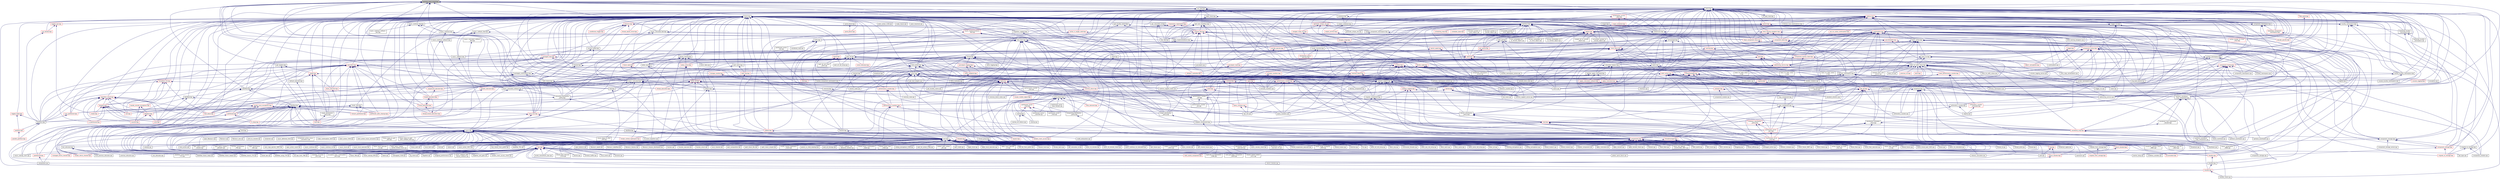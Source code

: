 digraph "promise_local_result.hpp"
{
  edge [fontname="Helvetica",fontsize="10",labelfontname="Helvetica",labelfontsize="10"];
  node [fontname="Helvetica",fontsize="10",shape=record];
  Node17 [label="promise_local_result.hpp",height=0.2,width=0.4,color="black", fillcolor="grey75", style="filled", fontcolor="black"];
  Node17 -> Node18 [dir="back",color="midnightblue",fontsize="10",style="solid",fontname="Helvetica"];
  Node18 [label="traits.hpp",height=0.2,width=0.4,color="black", fillcolor="white", style="filled",URL="$d7/db8/include_2traits_8hpp.html"];
  Node18 -> Node19 [dir="back",color="midnightblue",fontsize="10",style="solid",fontname="Helvetica"];
  Node19 [label="future_range_ambiguity\l_2032.cpp",height=0.2,width=0.4,color="black", fillcolor="white", style="filled",URL="$dc/d4e/future__range__ambiguity__2032_8cpp.html"];
  Node18 -> Node20 [dir="back",color="midnightblue",fontsize="10",style="solid",fontname="Helvetica"];
  Node20 [label="unordered_map.cpp",height=0.2,width=0.4,color="black", fillcolor="white", style="filled",URL="$d1/d75/unordered__map_8cpp.html"];
  Node18 -> Node21 [dir="back",color="midnightblue",fontsize="10",style="solid",fontname="Helvetica"];
  Node21 [label="async_cb_colocated.cpp",height=0.2,width=0.4,color="black", fillcolor="white", style="filled",URL="$d7/d7f/async__cb__colocated_8cpp.html"];
  Node18 -> Node22 [dir="back",color="midnightblue",fontsize="10",style="solid",fontname="Helvetica"];
  Node22 [label="partitioned_vector\l_iter.cpp",height=0.2,width=0.4,color="black", fillcolor="white", style="filled",URL="$dc/ddf/partitioned__vector__iter_8cpp.html"];
  Node17 -> Node23 [dir="back",color="midnightblue",fontsize="10",style="solid",fontname="Helvetica"];
  Node23 [label="async.hpp",height=0.2,width=0.4,color="black", fillcolor="white", style="filled",URL="$d1/da1/lcos_2async_8hpp.html"];
  Node23 -> Node24 [dir="back",color="midnightblue",fontsize="10",style="solid",fontname="Helvetica"];
  Node24 [label="async.hpp",height=0.2,width=0.4,color="black", fillcolor="white", style="filled",URL="$d5/d2c/async_8hpp.html"];
  Node24 -> Node25 [dir="back",color="midnightblue",fontsize="10",style="solid",fontname="Helvetica"];
  Node25 [label="stencil_iterator.cpp",height=0.2,width=0.4,color="black", fillcolor="white", style="filled",URL="$d6/de1/server_2stencil__iterator_8cpp.html"];
  Node24 -> Node26 [dir="back",color="midnightblue",fontsize="10",style="solid",fontname="Helvetica"];
  Node26 [label="apply.hpp",height=0.2,width=0.4,color="red", fillcolor="white", style="filled",URL="$d7/d4c/apply_8hpp.html"];
  Node26 -> Node28 [dir="back",color="midnightblue",fontsize="10",style="solid",fontname="Helvetica"];
  Node28 [label="ostream.hpp",height=0.2,width=0.4,color="red", fillcolor="white", style="filled",URL="$d1/d38/ostream_8hpp.html"];
  Node28 -> Node140 [dir="back",color="midnightblue",fontsize="10",style="solid",fontname="Helvetica"];
  Node140 [label="component_module.cpp",height=0.2,width=0.4,color="black", fillcolor="white", style="filled",URL="$da/d41/iostreams_2component__module_8cpp.html"];
  Node28 -> Node141 [dir="back",color="midnightblue",fontsize="10",style="solid",fontname="Helvetica"];
  Node141 [label="standard_streams.cpp",height=0.2,width=0.4,color="black", fillcolor="white", style="filled",URL="$da/d60/standard__streams_8cpp.html"];
  Node26 -> Node162 [dir="back",color="midnightblue",fontsize="10",style="solid",fontname="Helvetica"];
  Node162 [label="dataflow.hpp",height=0.2,width=0.4,color="black", fillcolor="white", style="filled",URL="$db/d03/lcos_2dataflow_8hpp.html"];
  Node162 -> Node163 [dir="back",color="midnightblue",fontsize="10",style="solid",fontname="Helvetica"];
  Node163 [label="dataflow.hpp",height=0.2,width=0.4,color="black", fillcolor="white", style="filled",URL="$d6/dd8/dataflow_8hpp.html"];
  Node163 -> Node164 [dir="back",color="midnightblue",fontsize="10",style="solid",fontname="Helvetica"];
  Node164 [label="jacobi_hpx.cpp",height=0.2,width=0.4,color="black", fillcolor="white", style="filled",URL="$d8/d72/jacobi__hpx_8cpp.html"];
  Node163 -> Node165 [dir="back",color="midnightblue",fontsize="10",style="solid",fontname="Helvetica"];
  Node165 [label="interest_calculator.cpp",height=0.2,width=0.4,color="black", fillcolor="white", style="filled",URL="$d2/d86/interest__calculator_8cpp.html"];
  Node163 -> Node166 [dir="back",color="midnightblue",fontsize="10",style="solid",fontname="Helvetica"];
  Node166 [label="target_distribution\l_policy.hpp",height=0.2,width=0.4,color="black", fillcolor="white", style="filled",URL="$d4/d4a/compute_2host_2target__distribution__policy_8hpp.html"];
  Node166 -> Node167 [dir="back",color="midnightblue",fontsize="10",style="solid",fontname="Helvetica"];
  Node167 [label="host.hpp",height=0.2,width=0.4,color="red", fillcolor="white", style="filled",URL="$dd/d78/host_8hpp.html"];
  Node163 -> Node174 [dir="back",color="midnightblue",fontsize="10",style="solid",fontname="Helvetica"];
  Node174 [label="dataflow.hpp",height=0.2,width=0.4,color="black", fillcolor="white", style="filled",URL="$db/db6/include_2dataflow_8hpp.html"];
  Node174 -> Node175 [dir="back",color="midnightblue",fontsize="10",style="solid",fontname="Helvetica"];
  Node175 [label="lcos.hpp",height=0.2,width=0.4,color="black", fillcolor="white", style="filled",URL="$d5/deb/lcos_8hpp.html"];
  Node175 -> Node32 [dir="back",color="midnightblue",fontsize="10",style="solid",fontname="Helvetica"];
  Node32 [label="allgather_and_gate.cpp",height=0.2,width=0.4,color="black", fillcolor="white", style="filled",URL="$d1/d56/allgather__and__gate_8cpp.html"];
  Node175 -> Node176 [dir="back",color="midnightblue",fontsize="10",style="solid",fontname="Helvetica"];
  Node176 [label="apex_balance.cpp",height=0.2,width=0.4,color="black", fillcolor="white", style="filled",URL="$d4/d8e/apex__balance_8cpp.html"];
  Node175 -> Node177 [dir="back",color="midnightblue",fontsize="10",style="solid",fontname="Helvetica"];
  Node177 [label="apex_policy_engine\l_active_thread_count.cpp",height=0.2,width=0.4,color="black", fillcolor="white", style="filled",URL="$d5/d01/apex__policy__engine__active__thread__count_8cpp.html"];
  Node175 -> Node178 [dir="back",color="midnightblue",fontsize="10",style="solid",fontname="Helvetica"];
  Node178 [label="apex_policy_engine\l_events.cpp",height=0.2,width=0.4,color="black", fillcolor="white", style="filled",URL="$df/d0f/apex__policy__engine__events_8cpp.html"];
  Node175 -> Node179 [dir="back",color="midnightblue",fontsize="10",style="solid",fontname="Helvetica"];
  Node179 [label="apex_policy_engine\l_periodic.cpp",height=0.2,width=0.4,color="black", fillcolor="white", style="filled",URL="$d5/d7b/apex__policy__engine__periodic_8cpp.html"];
  Node175 -> Node180 [dir="back",color="midnightblue",fontsize="10",style="solid",fontname="Helvetica"];
  Node180 [label="heartbeat.cpp",height=0.2,width=0.4,color="black", fillcolor="white", style="filled",URL="$d8/d98/heartbeat_8cpp.html"];
  Node175 -> Node181 [dir="back",color="midnightblue",fontsize="10",style="solid",fontname="Helvetica"];
  Node181 [label="hello_world_component.hpp",height=0.2,width=0.4,color="red", fillcolor="white", style="filled",URL="$df/df0/hello__world__component_8hpp.html"];
  Node175 -> Node183 [dir="back",color="midnightblue",fontsize="10",style="solid",fontname="Helvetica"];
  Node183 [label="row.hpp",height=0.2,width=0.4,color="red", fillcolor="white", style="filled",URL="$dc/d69/row_8hpp.html"];
  Node183 -> Node42 [dir="back",color="midnightblue",fontsize="10",style="solid",fontname="Helvetica"];
  Node42 [label="stencil_iterator.hpp",height=0.2,width=0.4,color="red", fillcolor="white", style="filled",URL="$dc/d5c/server_2stencil__iterator_8hpp.html"];
  Node42 -> Node25 [dir="back",color="midnightblue",fontsize="10",style="solid",fontname="Helvetica"];
  Node183 -> Node47 [dir="back",color="midnightblue",fontsize="10",style="solid",fontname="Helvetica"];
  Node47 [label="grid.cpp",height=0.2,width=0.4,color="black", fillcolor="white", style="filled",URL="$d6/d1b/jacobi__component_2grid_8cpp.html"];
  Node175 -> Node185 [dir="back",color="midnightblue",fontsize="10",style="solid",fontname="Helvetica"];
  Node185 [label="stencil_iterator.hpp",height=0.2,width=0.4,color="red", fillcolor="white", style="filled",URL="$d4/dc8/stencil__iterator_8hpp.html"];
  Node185 -> Node42 [dir="back",color="midnightblue",fontsize="10",style="solid",fontname="Helvetica"];
  Node175 -> Node42 [dir="back",color="midnightblue",fontsize="10",style="solid",fontname="Helvetica"];
  Node175 -> Node164 [dir="back",color="midnightblue",fontsize="10",style="solid",fontname="Helvetica"];
  Node175 -> Node186 [dir="back",color="midnightblue",fontsize="10",style="solid",fontname="Helvetica"];
  Node186 [label="jacobi_nonuniform_hpx.cpp",height=0.2,width=0.4,color="black", fillcolor="white", style="filled",URL="$de/d56/jacobi__nonuniform__hpx_8cpp.html"];
  Node175 -> Node57 [dir="back",color="midnightblue",fontsize="10",style="solid",fontname="Helvetica"];
  Node57 [label="enumerate_threads.cpp",height=0.2,width=0.4,color="black", fillcolor="white", style="filled",URL="$d3/dd4/enumerate__threads_8cpp.html"];
  Node175 -> Node187 [dir="back",color="midnightblue",fontsize="10",style="solid",fontname="Helvetica"];
  Node187 [label="fibonacci_await.cpp",height=0.2,width=0.4,color="black", fillcolor="white", style="filled",URL="$dc/d1c/fibonacci__await_8cpp.html"];
  Node175 -> Node188 [dir="back",color="midnightblue",fontsize="10",style="solid",fontname="Helvetica"];
  Node188 [label="fibonacci_dataflow.cpp",height=0.2,width=0.4,color="black", fillcolor="white", style="filled",URL="$df/d3d/fibonacci__dataflow_8cpp.html"];
  Node175 -> Node189 [dir="back",color="midnightblue",fontsize="10",style="solid",fontname="Helvetica"];
  Node189 [label="fibonacci_futures.cpp",height=0.2,width=0.4,color="black", fillcolor="white", style="filled",URL="$d6/de3/fibonacci__futures_8cpp.html"];
  Node175 -> Node190 [dir="back",color="midnightblue",fontsize="10",style="solid",fontname="Helvetica"];
  Node190 [label="fibonacci_futures_distributed.cpp",height=0.2,width=0.4,color="black", fillcolor="white", style="filled",URL="$d1/dc9/fibonacci__futures__distributed_8cpp.html"];
  Node175 -> Node60 [dir="back",color="midnightblue",fontsize="10",style="solid",fontname="Helvetica"];
  Node60 [label="fractals.cpp",height=0.2,width=0.4,color="black", fillcolor="white", style="filled",URL="$d8/d58/fractals_8cpp.html"];
  Node175 -> Node61 [dir="back",color="midnightblue",fontsize="10",style="solid",fontname="Helvetica"];
  Node61 [label="fractals_executor.cpp",height=0.2,width=0.4,color="black", fillcolor="white", style="filled",URL="$d9/da9/fractals__executor_8cpp.html"];
  Node175 -> Node191 [dir="back",color="midnightblue",fontsize="10",style="solid",fontname="Helvetica"];
  Node191 [label="fractals_struct.cpp",height=0.2,width=0.4,color="black", fillcolor="white", style="filled",URL="$d8/d2f/fractals__struct_8cpp.html"];
  Node175 -> Node62 [dir="back",color="midnightblue",fontsize="10",style="solid",fontname="Helvetica"];
  Node62 [label="hello_world.cpp",height=0.2,width=0.4,color="black", fillcolor="white", style="filled",URL="$d0/d67/hello__world_8cpp.html"];
  Node175 -> Node192 [dir="back",color="midnightblue",fontsize="10",style="solid",fontname="Helvetica"];
  Node192 [label="latch_local.cpp",height=0.2,width=0.4,color="black", fillcolor="white", style="filled",URL="$dd/dd3/latch__local_8cpp.html"];
  Node175 -> Node193 [dir="back",color="midnightblue",fontsize="10",style="solid",fontname="Helvetica"];
  Node193 [label="latch_remote.cpp",height=0.2,width=0.4,color="black", fillcolor="white", style="filled",URL="$df/d59/latch__remote_8cpp.html"];
  Node175 -> Node64 [dir="back",color="midnightblue",fontsize="10",style="solid",fontname="Helvetica"];
  Node64 [label="local_channel.cpp",height=0.2,width=0.4,color="black", fillcolor="white", style="filled",URL="$d0/d3e/local__channel_8cpp.html"];
  Node175 -> Node65 [dir="back",color="midnightblue",fontsize="10",style="solid",fontname="Helvetica"];
  Node65 [label="pingpong.cpp",height=0.2,width=0.4,color="black", fillcolor="white", style="filled",URL="$dd/d4d/pingpong_8cpp.html"];
  Node175 -> Node66 [dir="back",color="midnightblue",fontsize="10",style="solid",fontname="Helvetica"];
  Node66 [label="shared_mutex.cpp",height=0.2,width=0.4,color="black", fillcolor="white", style="filled",URL="$da/d0b/shared__mutex_8cpp.html"];
  Node175 -> Node194 [dir="back",color="midnightblue",fontsize="10",style="solid",fontname="Helvetica"];
  Node194 [label="wait_composition.cpp",height=0.2,width=0.4,color="black", fillcolor="white", style="filled",URL="$d6/d13/wait__composition_8cpp.html"];
  Node175 -> Node195 [dir="back",color="midnightblue",fontsize="10",style="solid",fontname="Helvetica"];
  Node195 [label="sheneos_compare.cpp",height=0.2,width=0.4,color="black", fillcolor="white", style="filled",URL="$dc/d11/sheneos__compare_8cpp.html"];
  Node175 -> Node196 [dir="back",color="midnightblue",fontsize="10",style="solid",fontname="Helvetica"];
  Node196 [label="spell_check_file.cpp",height=0.2,width=0.4,color="black", fillcolor="white", style="filled",URL="$df/df7/spell__check__file_8cpp.html"];
  Node175 -> Node197 [dir="back",color="midnightblue",fontsize="10",style="solid",fontname="Helvetica"];
  Node197 [label="spell_check_simple.cpp",height=0.2,width=0.4,color="black", fillcolor="white", style="filled",URL="$dd/d54/spell__check__simple_8cpp.html"];
  Node175 -> Node77 [dir="back",color="midnightblue",fontsize="10",style="solid",fontname="Helvetica"];
  Node77 [label="simple_central_tuplespace\l_client.cpp",height=0.2,width=0.4,color="black", fillcolor="white", style="filled",URL="$d1/d7b/simple__central__tuplespace__client_8cpp.html"];
  Node175 -> Node198 [dir="back",color="midnightblue",fontsize="10",style="solid",fontname="Helvetica"];
  Node198 [label="hpx.hpp",height=0.2,width=0.4,color="red", fillcolor="white", style="filled",URL="$d0/daa/hpx_8hpp.html"];
  Node198 -> Node211 [dir="back",color="midnightblue",fontsize="10",style="solid",fontname="Helvetica"];
  Node211 [label="accumulator.hpp",height=0.2,width=0.4,color="red", fillcolor="white", style="filled",URL="$d4/d9d/server_2accumulator_8hpp.html"];
  Node198 -> Node31 [dir="back",color="midnightblue",fontsize="10",style="solid",fontname="Helvetica"];
  Node31 [label="allgather.cpp",height=0.2,width=0.4,color="black", fillcolor="white", style="filled",URL="$d7/d06/allgather_8cpp.html"];
  Node198 -> Node32 [dir="back",color="midnightblue",fontsize="10",style="solid",fontname="Helvetica"];
  Node198 -> Node220 [dir="back",color="midnightblue",fontsize="10",style="solid",fontname="Helvetica"];
  Node220 [label="ag_client.cpp",height=0.2,width=0.4,color="black", fillcolor="white", style="filled",URL="$d4/d5d/ag__client_8cpp.html"];
  Node198 -> Node181 [dir="back",color="midnightblue",fontsize="10",style="solid",fontname="Helvetica"];
  Node198 -> Node47 [dir="back",color="midnightblue",fontsize="10",style="solid",fontname="Helvetica"];
  Node198 -> Node25 [dir="back",color="midnightblue",fontsize="10",style="solid",fontname="Helvetica"];
  Node198 -> Node164 [dir="back",color="midnightblue",fontsize="10",style="solid",fontname="Helvetica"];
  Node198 -> Node186 [dir="back",color="midnightblue",fontsize="10",style="solid",fontname="Helvetica"];
  Node198 -> Node251 [dir="back",color="midnightblue",fontsize="10",style="solid",fontname="Helvetica"];
  Node251 [label="factorial.cpp",height=0.2,width=0.4,color="black", fillcolor="white", style="filled",URL="$d9/d00/factorial_8cpp.html"];
  Node198 -> Node165 [dir="back",color="midnightblue",fontsize="10",style="solid",fontname="Helvetica"];
  Node198 -> Node257 [dir="back",color="midnightblue",fontsize="10",style="solid",fontname="Helvetica"];
  Node257 [label="quicksort.cpp",height=0.2,width=0.4,color="black", fillcolor="white", style="filled",URL="$d3/d1e/quicksort_8cpp.html"];
  Node198 -> Node266 [dir="back",color="midnightblue",fontsize="10",style="solid",fontname="Helvetica"];
  Node266 [label="random_mem_access_client.cpp",height=0.2,width=0.4,color="black", fillcolor="white", style="filled",URL="$df/d1b/random__mem__access__client_8cpp.html"];
  Node198 -> Node270 [dir="back",color="midnightblue",fontsize="10",style="solid",fontname="Helvetica"];
  Node270 [label="interpolator.cpp",height=0.2,width=0.4,color="black", fillcolor="white", style="filled",URL="$d5/d02/interpolator_8cpp.html"];
  Node198 -> Node274 [dir="back",color="midnightblue",fontsize="10",style="solid",fontname="Helvetica"];
  Node274 [label="partition3d.hpp",height=0.2,width=0.4,color="red", fillcolor="white", style="filled",URL="$d1/d50/partition3d_8hpp.html"];
  Node274 -> Node270 [dir="back",color="midnightblue",fontsize="10",style="solid",fontname="Helvetica"];
  Node198 -> Node284 [dir="back",color="midnightblue",fontsize="10",style="solid",fontname="Helvetica"];
  Node284 [label="throttle.hpp",height=0.2,width=0.4,color="red", fillcolor="white", style="filled",URL="$db/dc9/server_2throttle_8hpp.html"];
  Node284 -> Node285 [dir="back",color="midnightblue",fontsize="10",style="solid",fontname="Helvetica"];
  Node285 [label="throttle.hpp",height=0.2,width=0.4,color="black", fillcolor="white", style="filled",URL="$d5/dec/stubs_2throttle_8hpp.html"];
  Node285 -> Node286 [dir="back",color="midnightblue",fontsize="10",style="solid",fontname="Helvetica"];
  Node286 [label="throttle.hpp",height=0.2,width=0.4,color="red", fillcolor="white", style="filled",URL="$d2/d2e/throttle_8hpp.html"];
  Node286 -> Node288 [dir="back",color="midnightblue",fontsize="10",style="solid",fontname="Helvetica"];
  Node288 [label="throttle_client.cpp",height=0.2,width=0.4,color="black", fillcolor="white", style="filled",URL="$d0/db7/throttle__client_8cpp.html"];
  Node198 -> Node285 [dir="back",color="midnightblue",fontsize="10",style="solid",fontname="Helvetica"];
  Node198 -> Node286 [dir="back",color="midnightblue",fontsize="10",style="solid",fontname="Helvetica"];
  Node198 -> Node101 [dir="back",color="midnightblue",fontsize="10",style="solid",fontname="Helvetica"];
  Node101 [label="pingpong_performance.cpp",height=0.2,width=0.4,color="black", fillcolor="white", style="filled",URL="$de/d03/pingpong__performance_8cpp.html"];
  Node198 -> Node318 [dir="back",color="midnightblue",fontsize="10",style="solid",fontname="Helvetica"];
  Node318 [label="duplicate_id_registration\l_1596.cpp",height=0.2,width=0.4,color="black", fillcolor="white", style="filled",URL="$db/d8d/duplicate__id__registration__1596_8cpp.html"];
  Node198 -> Node321 [dir="back",color="midnightblue",fontsize="10",style="solid",fontname="Helvetica"];
  Node321 [label="send_gid_keep_component\l_1624.cpp",height=0.2,width=0.4,color="black", fillcolor="white", style="filled",URL="$d9/d49/send__gid__keep__component__1624_8cpp.html"];
  Node198 -> Node337 [dir="back",color="midnightblue",fontsize="10",style="solid",fontname="Helvetica"];
  Node337 [label="async_callback_with\l_bound_callback.cpp",height=0.2,width=0.4,color="black", fillcolor="white", style="filled",URL="$d2/dae/async__callback__with__bound__callback_8cpp.html"];
  Node198 -> Node338 [dir="back",color="midnightblue",fontsize="10",style="solid",fontname="Helvetica"];
  Node338 [label="async_unwrap_1037.cpp",height=0.2,width=0.4,color="black", fillcolor="white", style="filled",URL="$d4/d13/async__unwrap__1037_8cpp.html"];
  Node198 -> Node339 [dir="back",color="midnightblue",fontsize="10",style="solid",fontname="Helvetica"];
  Node339 [label="barrier_hang.cpp",height=0.2,width=0.4,color="black", fillcolor="white", style="filled",URL="$dd/d8b/barrier__hang_8cpp.html"];
  Node198 -> Node343 [dir="back",color="midnightblue",fontsize="10",style="solid",fontname="Helvetica"];
  Node343 [label="dataflow_const_functor\l_773.cpp",height=0.2,width=0.4,color="black", fillcolor="white", style="filled",URL="$d3/df2/dataflow__const__functor__773_8cpp.html"];
  Node198 -> Node106 [dir="back",color="midnightblue",fontsize="10",style="solid",fontname="Helvetica"];
  Node106 [label="dataflow_future_swap.cpp",height=0.2,width=0.4,color="black", fillcolor="white", style="filled",URL="$dc/d8c/dataflow__future__swap_8cpp.html"];
  Node198 -> Node107 [dir="back",color="midnightblue",fontsize="10",style="solid",fontname="Helvetica"];
  Node107 [label="dataflow_future_swap2.cpp",height=0.2,width=0.4,color="black", fillcolor="white", style="filled",URL="$d1/db3/dataflow__future__swap2_8cpp.html"];
  Node198 -> Node344 [dir="back",color="midnightblue",fontsize="10",style="solid",fontname="Helvetica"];
  Node344 [label="dataflow_launch_775.cpp",height=0.2,width=0.4,color="black", fillcolor="white", style="filled",URL="$d7/d0d/dataflow__launch__775_8cpp.html"];
  Node198 -> Node345 [dir="back",color="midnightblue",fontsize="10",style="solid",fontname="Helvetica"];
  Node345 [label="dataflow_recursion\l_1613.cpp",height=0.2,width=0.4,color="black", fillcolor="white", style="filled",URL="$d0/d1f/dataflow__recursion__1613_8cpp.html"];
  Node198 -> Node346 [dir="back",color="midnightblue",fontsize="10",style="solid",fontname="Helvetica"];
  Node346 [label="dataflow_using_774.cpp",height=0.2,width=0.4,color="black", fillcolor="white", style="filled",URL="$d7/dfa/dataflow__using__774_8cpp.html"];
  Node198 -> Node347 [dir="back",color="midnightblue",fontsize="10",style="solid",fontname="Helvetica"];
  Node347 [label="exception_from_continuation\l_1613.cpp",height=0.2,width=0.4,color="black", fillcolor="white", style="filled",URL="$db/d28/exception__from__continuation__1613_8cpp.html"];
  Node198 -> Node350 [dir="back",color="midnightblue",fontsize="10",style="solid",fontname="Helvetica"];
  Node350 [label="future_790.cpp",height=0.2,width=0.4,color="black", fillcolor="white", style="filled",URL="$de/d3d/future__790_8cpp.html"];
  Node198 -> Node352 [dir="back",color="midnightblue",fontsize="10",style="solid",fontname="Helvetica"];
  Node352 [label="future_unwrap_878.cpp",height=0.2,width=0.4,color="black", fillcolor="white", style="filled",URL="$d9/ddf/future__unwrap__878_8cpp.html"];
  Node198 -> Node360 [dir="back",color="midnightblue",fontsize="10",style="solid",fontname="Helvetica"];
  Node360 [label="set_hpx_limit_798.cpp",height=0.2,width=0.4,color="black", fillcolor="white", style="filled",URL="$d2/dfb/set__hpx__limit__798_8cpp.html"];
  Node198 -> Node362 [dir="back",color="midnightblue",fontsize="10",style="solid",fontname="Helvetica"];
  Node362 [label="shared_stated_leaked\l_1211.cpp",height=0.2,width=0.4,color="black", fillcolor="white", style="filled",URL="$dc/dce/shared__stated__leaked__1211_8cpp.html"];
  Node198 -> Node385 [dir="back",color="midnightblue",fontsize="10",style="solid",fontname="Helvetica"];
  Node385 [label="thread_pool_executor\l_1114.cpp",height=0.2,width=0.4,color="black", fillcolor="white", style="filled",URL="$d8/d63/thread__pool__executor__1114_8cpp.html"];
  Node198 -> Node393 [dir="back",color="midnightblue",fontsize="10",style="solid",fontname="Helvetica"];
  Node393 [label="unwrapped_1528.cpp",height=0.2,width=0.4,color="black", fillcolor="white", style="filled",URL="$d7/d63/unwrapped__1528_8cpp.html"];
  Node198 -> Node397 [dir="back",color="midnightblue",fontsize="10",style="solid",fontname="Helvetica"];
  Node397 [label="managed_refcnt_checker.hpp",height=0.2,width=0.4,color="red", fillcolor="white", style="filled",URL="$d3/d77/stubs_2managed__refcnt__checker_8hpp.html"];
  Node198 -> Node400 [dir="back",color="midnightblue",fontsize="10",style="solid",fontname="Helvetica"];
  Node400 [label="simple_refcnt_checker.hpp",height=0.2,width=0.4,color="red", fillcolor="white", style="filled",URL="$da/d8e/stubs_2simple__refcnt__checker_8hpp.html"];
  Node198 -> Node403 [dir="back",color="midnightblue",fontsize="10",style="solid",fontname="Helvetica"];
  Node403 [label="gid_type.cpp",height=0.2,width=0.4,color="black", fillcolor="white", style="filled",URL="$d4/d63/gid__type_8cpp.html"];
  Node198 -> Node408 [dir="back",color="midnightblue",fontsize="10",style="solid",fontname="Helvetica"];
  Node408 [label="await.cpp",height=0.2,width=0.4,color="black", fillcolor="white", style="filled",URL="$d6/d41/await_8cpp.html"];
  Node198 -> Node409 [dir="back",color="midnightblue",fontsize="10",style="solid",fontname="Helvetica"];
  Node409 [label="barrier.cpp",height=0.2,width=0.4,color="black", fillcolor="white", style="filled",URL="$df/d63/tests_2unit_2lcos_2barrier_8cpp.html"];
  Node198 -> Node410 [dir="back",color="midnightblue",fontsize="10",style="solid",fontname="Helvetica"];
  Node410 [label="condition_variable.cpp",height=0.2,width=0.4,color="black", fillcolor="white", style="filled",URL="$d1/ded/tests_2unit_2lcos_2condition__variable_8cpp.html"];
  Node198 -> Node415 [dir="back",color="midnightblue",fontsize="10",style="solid",fontname="Helvetica"];
  Node415 [label="global_spmd_block.cpp",height=0.2,width=0.4,color="black", fillcolor="white", style="filled",URL="$da/d4f/global__spmd__block_8cpp.html"];
  Node198 -> Node421 [dir="back",color="midnightblue",fontsize="10",style="solid",fontname="Helvetica"];
  Node421 [label="local_event.cpp",height=0.2,width=0.4,color="black", fillcolor="white", style="filled",URL="$df/d9a/local__event_8cpp.html"];
  Node198 -> Node632 [dir="back",color="midnightblue",fontsize="10",style="solid",fontname="Helvetica"];
  Node632 [label="serialize_buffer.cpp",height=0.2,width=0.4,color="black", fillcolor="white", style="filled",URL="$d1/d00/serialize__buffer_8cpp.html"];
  Node175 -> Node82 [dir="back",color="midnightblue",fontsize="10",style="solid",fontname="Helvetica"];
  Node82 [label="parent_vs_child_stealing.cpp",height=0.2,width=0.4,color="black", fillcolor="white", style="filled",URL="$d2/d07/parent__vs__child__stealing_8cpp.html"];
  Node175 -> Node93 [dir="back",color="midnightblue",fontsize="10",style="solid",fontname="Helvetica"];
  Node93 [label="wait_all_timings.cpp",height=0.2,width=0.4,color="black", fillcolor="white", style="filled",URL="$d5/da1/wait__all__timings_8cpp.html"];
  Node175 -> Node640 [dir="back",color="midnightblue",fontsize="10",style="solid",fontname="Helvetica"];
  Node640 [label="return_future_2847.cpp",height=0.2,width=0.4,color="black", fillcolor="white", style="filled",URL="$d3/dfe/return__future__2847_8cpp.html"];
  Node175 -> Node641 [dir="back",color="midnightblue",fontsize="10",style="solid",fontname="Helvetica"];
  Node641 [label="return_non_default\l_constructible_2847.cpp",height=0.2,width=0.4,color="black", fillcolor="white", style="filled",URL="$dc/d11/return__non__default__constructible__2847_8cpp.html"];
  Node175 -> Node318 [dir="back",color="midnightblue",fontsize="10",style="solid",fontname="Helvetica"];
  Node175 -> Node321 [dir="back",color="midnightblue",fontsize="10",style="solid",fontname="Helvetica"];
  Node175 -> Node642 [dir="back",color="midnightblue",fontsize="10",style="solid",fontname="Helvetica"];
  Node642 [label="async_action_1813.cpp",height=0.2,width=0.4,color="black", fillcolor="white", style="filled",URL="$db/de6/async__action__1813_8cpp.html"];
  Node175 -> Node643 [dir="back",color="midnightblue",fontsize="10",style="solid",fontname="Helvetica"];
  Node643 [label="async_callback_non\l_deduced_context.cpp",height=0.2,width=0.4,color="black", fillcolor="white", style="filled",URL="$dc/dbb/async__callback__non__deduced__context_8cpp.html"];
  Node175 -> Node644 [dir="back",color="midnightblue",fontsize="10",style="solid",fontname="Helvetica"];
  Node644 [label="broadcast_unwrap_future\l_2885.cpp",height=0.2,width=0.4,color="black", fillcolor="white", style="filled",URL="$da/df6/broadcast__unwrap__future__2885_8cpp.html"];
  Node175 -> Node645 [dir="back",color="midnightblue",fontsize="10",style="solid",fontname="Helvetica"];
  Node645 [label="broadcast_wait_for\l_2822.cpp",height=0.2,width=0.4,color="black", fillcolor="white", style="filled",URL="$dd/de7/broadcast__wait__for__2822_8cpp.html"];
  Node175 -> Node646 [dir="back",color="midnightblue",fontsize="10",style="solid",fontname="Helvetica"];
  Node646 [label="dataflow_791.cpp",height=0.2,width=0.4,color="black", fillcolor="white", style="filled",URL="$d6/da1/dataflow__791_8cpp.html"];
  Node175 -> Node19 [dir="back",color="midnightblue",fontsize="10",style="solid",fontname="Helvetica"];
  Node175 -> Node647 [dir="back",color="midnightblue",fontsize="10",style="solid",fontname="Helvetica"];
  Node647 [label="future_timed_wait_1025.cpp",height=0.2,width=0.4,color="black", fillcolor="white", style="filled",URL="$de/d7d/future__timed__wait__1025_8cpp.html"];
  Node175 -> Node648 [dir="back",color="midnightblue",fontsize="10",style="solid",fontname="Helvetica"];
  Node648 [label="shared_future_continuation\l_order.cpp",height=0.2,width=0.4,color="black", fillcolor="white", style="filled",URL="$dd/d1f/shared__future__continuation__order_8cpp.html"];
  Node175 -> Node649 [dir="back",color="midnightblue",fontsize="10",style="solid",fontname="Helvetica"];
  Node649 [label="shared_future_then\l_2166.cpp",height=0.2,width=0.4,color="black", fillcolor="white", style="filled",URL="$d8/dc4/shared__future__then__2166_8cpp.html"];
  Node175 -> Node362 [dir="back",color="midnightblue",fontsize="10",style="solid",fontname="Helvetica"];
  Node175 -> Node650 [dir="back",color="midnightblue",fontsize="10",style="solid",fontname="Helvetica"];
  Node650 [label="sliding_semaphore_2338.cpp",height=0.2,width=0.4,color="black", fillcolor="white", style="filled",URL="$da/da6/sliding__semaphore__2338_8cpp.html"];
  Node175 -> Node651 [dir="back",color="midnightblue",fontsize="10",style="solid",fontname="Helvetica"];
  Node651 [label="wait_for_action_2796.cpp",height=0.2,width=0.4,color="black", fillcolor="white", style="filled",URL="$dc/db9/wait__for__action__2796_8cpp.html"];
  Node175 -> Node385 [dir="back",color="midnightblue",fontsize="10",style="solid",fontname="Helvetica"];
  Node175 -> Node111 [dir="back",color="midnightblue",fontsize="10",style="solid",fontname="Helvetica"];
  Node111 [label="function_serialization\l_728.cpp",height=0.2,width=0.4,color="black", fillcolor="white", style="filled",URL="$d8/db1/function__serialization__728_8cpp.html"];
  Node175 -> Node652 [dir="back",color="midnightblue",fontsize="10",style="solid",fontname="Helvetica"];
  Node652 [label="protect_with_nullary\l_pfo.cpp",height=0.2,width=0.4,color="black", fillcolor="white", style="filled",URL="$df/db5/protect__with__nullary__pfo_8cpp.html"];
  Node175 -> Node653 [dir="back",color="midnightblue",fontsize="10",style="solid",fontname="Helvetica"];
  Node653 [label="tuple_serialization\l_803.cpp",height=0.2,width=0.4,color="black", fillcolor="white", style="filled",URL="$de/d61/tuple__serialization__803_8cpp.html"];
  Node175 -> Node654 [dir="back",color="midnightblue",fontsize="10",style="solid",fontname="Helvetica"];
  Node654 [label="zero_copy_parcels_1001.cpp",height=0.2,width=0.4,color="black", fillcolor="white", style="filled",URL="$da/dfd/zero__copy__parcels__1001_8cpp.html"];
  Node175 -> Node655 [dir="back",color="midnightblue",fontsize="10",style="solid",fontname="Helvetica"];
  Node655 [label="return_future.cpp",height=0.2,width=0.4,color="black", fillcolor="white", style="filled",URL="$d4/dbe/return__future_8cpp.html"];
  Node175 -> Node656 [dir="back",color="midnightblue",fontsize="10",style="solid",fontname="Helvetica"];
  Node656 [label="find_clients_from_prefix.cpp",height=0.2,width=0.4,color="black", fillcolor="white", style="filled",URL="$dc/d15/find__clients__from__prefix_8cpp.html"];
  Node175 -> Node657 [dir="back",color="midnightblue",fontsize="10",style="solid",fontname="Helvetica"];
  Node657 [label="find_ids_from_prefix.cpp",height=0.2,width=0.4,color="black", fillcolor="white", style="filled",URL="$dc/df3/find__ids__from__prefix_8cpp.html"];
  Node175 -> Node658 [dir="back",color="midnightblue",fontsize="10",style="solid",fontname="Helvetica"];
  Node658 [label="get_colocation_id.cpp",height=0.2,width=0.4,color="black", fillcolor="white", style="filled",URL="$dd/d0d/get__colocation__id_8cpp.html"];
  Node175 -> Node124 [dir="back",color="midnightblue",fontsize="10",style="solid",fontname="Helvetica"];
  Node124 [label="split_credit.cpp",height=0.2,width=0.4,color="black", fillcolor="white", style="filled",URL="$dc/d1c/split__credit_8cpp.html"];
  Node175 -> Node659 [dir="back",color="midnightblue",fontsize="10",style="solid",fontname="Helvetica"];
  Node659 [label="apex_action_count.cpp",height=0.2,width=0.4,color="black", fillcolor="white", style="filled",URL="$d8/de5/apex__action__count_8cpp.html"];
  Node175 -> Node660 [dir="back",color="midnightblue",fontsize="10",style="solid",fontname="Helvetica"];
  Node660 [label="action_invoke_no_more\l_than.cpp",height=0.2,width=0.4,color="black", fillcolor="white", style="filled",URL="$db/d8a/action__invoke__no__more__than_8cpp.html"];
  Node175 -> Node133 [dir="back",color="midnightblue",fontsize="10",style="solid",fontname="Helvetica"];
  Node133 [label="migrate_component.cpp",height=0.2,width=0.4,color="black", fillcolor="white", style="filled",URL="$dc/d78/migrate__component_8cpp.html"];
  Node175 -> Node147 [dir="back",color="midnightblue",fontsize="10",style="solid",fontname="Helvetica"];
  Node147 [label="apply_colocated.cpp",height=0.2,width=0.4,color="black", fillcolor="white", style="filled",URL="$d5/dd3/apply__colocated_8cpp.html"];
  Node175 -> Node148 [dir="back",color="midnightblue",fontsize="10",style="solid",fontname="Helvetica"];
  Node148 [label="apply_local.cpp",height=0.2,width=0.4,color="black", fillcolor="white", style="filled",URL="$dd/db5/apply__local_8cpp.html"];
  Node175 -> Node149 [dir="back",color="midnightblue",fontsize="10",style="solid",fontname="Helvetica"];
  Node149 [label="apply_local_executor.cpp",height=0.2,width=0.4,color="black", fillcolor="white", style="filled",URL="$db/d84/apply__local__executor_8cpp.html"];
  Node175 -> Node150 [dir="back",color="midnightblue",fontsize="10",style="solid",fontname="Helvetica"];
  Node150 [label="apply_local_executor\l_v1.cpp",height=0.2,width=0.4,color="black", fillcolor="white", style="filled",URL="$dd/d53/apply__local__executor__v1_8cpp.html"];
  Node175 -> Node151 [dir="back",color="midnightblue",fontsize="10",style="solid",fontname="Helvetica"];
  Node151 [label="apply_remote.cpp",height=0.2,width=0.4,color="black", fillcolor="white", style="filled",URL="$d9/d40/apply__remote_8cpp.html"];
  Node175 -> Node152 [dir="back",color="midnightblue",fontsize="10",style="solid",fontname="Helvetica"];
  Node152 [label="apply_remote_client.cpp",height=0.2,width=0.4,color="black", fillcolor="white", style="filled",URL="$d9/def/apply__remote__client_8cpp.html"];
  Node175 -> Node21 [dir="back",color="midnightblue",fontsize="10",style="solid",fontname="Helvetica"];
  Node175 -> Node661 [dir="back",color="midnightblue",fontsize="10",style="solid",fontname="Helvetica"];
  Node661 [label="async_cb_remote.cpp",height=0.2,width=0.4,color="black", fillcolor="white", style="filled",URL="$da/d88/async__cb__remote_8cpp.html"];
  Node175 -> Node662 [dir="back",color="midnightblue",fontsize="10",style="solid",fontname="Helvetica"];
  Node662 [label="async_cb_remote_client.cpp",height=0.2,width=0.4,color="black", fillcolor="white", style="filled",URL="$d2/d31/async__cb__remote__client_8cpp.html"];
  Node175 -> Node153 [dir="back",color="midnightblue",fontsize="10",style="solid",fontname="Helvetica"];
  Node153 [label="async_continue.cpp",height=0.2,width=0.4,color="black", fillcolor="white", style="filled",URL="$d4/d19/async__continue_8cpp.html"];
  Node175 -> Node154 [dir="back",color="midnightblue",fontsize="10",style="solid",fontname="Helvetica"];
  Node154 [label="async_continue_cb.cpp",height=0.2,width=0.4,color="black", fillcolor="white", style="filled",URL="$df/d37/async__continue__cb_8cpp.html"];
  Node175 -> Node155 [dir="back",color="midnightblue",fontsize="10",style="solid",fontname="Helvetica"];
  Node155 [label="async_continue_cb_colocated.cpp",height=0.2,width=0.4,color="black", fillcolor="white", style="filled",URL="$dd/dce/async__continue__cb__colocated_8cpp.html"];
  Node175 -> Node156 [dir="back",color="midnightblue",fontsize="10",style="solid",fontname="Helvetica"];
  Node156 [label="async_local.cpp",height=0.2,width=0.4,color="black", fillcolor="white", style="filled",URL="$d3/d4c/async__local_8cpp.html"];
  Node175 -> Node157 [dir="back",color="midnightblue",fontsize="10",style="solid",fontname="Helvetica"];
  Node157 [label="async_local_executor.cpp",height=0.2,width=0.4,color="black", fillcolor="white", style="filled",URL="$d4/dce/async__local__executor_8cpp.html"];
  Node175 -> Node158 [dir="back",color="midnightblue",fontsize="10",style="solid",fontname="Helvetica"];
  Node158 [label="async_local_executor\l_v1.cpp",height=0.2,width=0.4,color="black", fillcolor="white", style="filled",URL="$da/d4a/async__local__executor__v1_8cpp.html"];
  Node175 -> Node663 [dir="back",color="midnightblue",fontsize="10",style="solid",fontname="Helvetica"];
  Node663 [label="async_remote.cpp",height=0.2,width=0.4,color="black", fillcolor="white", style="filled",URL="$dd/dd8/async__remote_8cpp.html"];
  Node175 -> Node664 [dir="back",color="midnightblue",fontsize="10",style="solid",fontname="Helvetica"];
  Node664 [label="async_remote_client.cpp",height=0.2,width=0.4,color="black", fillcolor="white", style="filled",URL="$d6/d49/async__remote__client_8cpp.html"];
  Node175 -> Node409 [dir="back",color="midnightblue",fontsize="10",style="solid",fontname="Helvetica"];
  Node175 -> Node665 [dir="back",color="midnightblue",fontsize="10",style="solid",fontname="Helvetica"];
  Node665 [label="broadcast.cpp",height=0.2,width=0.4,color="black", fillcolor="white", style="filled",URL="$d8/d8b/broadcast_8cpp.html"];
  Node175 -> Node666 [dir="back",color="midnightblue",fontsize="10",style="solid",fontname="Helvetica"];
  Node666 [label="broadcast_apply.cpp",height=0.2,width=0.4,color="black", fillcolor="white", style="filled",URL="$dd/de8/broadcast__apply_8cpp.html"];
  Node175 -> Node159 [dir="back",color="midnightblue",fontsize="10",style="solid",fontname="Helvetica"];
  Node159 [label="channel.cpp",height=0.2,width=0.4,color="black", fillcolor="white", style="filled",URL="$dd/d5f/channel_8cpp.html"];
  Node175 -> Node160 [dir="back",color="midnightblue",fontsize="10",style="solid",fontname="Helvetica"];
  Node160 [label="channel_local.cpp",height=0.2,width=0.4,color="black", fillcolor="white", style="filled",URL="$d6/d3e/channel__local_8cpp.html"];
  Node175 -> Node667 [dir="back",color="midnightblue",fontsize="10",style="solid",fontname="Helvetica"];
  Node667 [label="client_then.cpp",height=0.2,width=0.4,color="black", fillcolor="white", style="filled",URL="$d1/d5a/client__then_8cpp.html"];
  Node175 -> Node668 [dir="back",color="midnightblue",fontsize="10",style="solid",fontname="Helvetica"];
  Node668 [label="counting_semaphore.cpp",height=0.2,width=0.4,color="black", fillcolor="white", style="filled",URL="$df/de9/counting__semaphore_8cpp.html"];
  Node175 -> Node669 [dir="back",color="midnightblue",fontsize="10",style="solid",fontname="Helvetica"];
  Node669 [label="fold.cpp",height=0.2,width=0.4,color="black", fillcolor="white", style="filled",URL="$d8/dd8/fold_8cpp.html"];
  Node175 -> Node670 [dir="back",color="midnightblue",fontsize="10",style="solid",fontname="Helvetica"];
  Node670 [label="future.cpp",height=0.2,width=0.4,color="black", fillcolor="white", style="filled",URL="$d6/d4d/future_8cpp.html"];
  Node175 -> Node671 [dir="back",color="midnightblue",fontsize="10",style="solid",fontname="Helvetica"];
  Node671 [label="future_then.cpp",height=0.2,width=0.4,color="black", fillcolor="white", style="filled",URL="$df/da5/future__then_8cpp.html"];
  Node175 -> Node672 [dir="back",color="midnightblue",fontsize="10",style="solid",fontname="Helvetica"];
  Node672 [label="future_then_executor.cpp",height=0.2,width=0.4,color="black", fillcolor="white", style="filled",URL="$df/dbe/future__then__executor_8cpp.html"];
  Node175 -> Node673 [dir="back",color="midnightblue",fontsize="10",style="solid",fontname="Helvetica"];
  Node673 [label="future_then_executor\l_v1.cpp",height=0.2,width=0.4,color="black", fillcolor="white", style="filled",URL="$de/dc5/future__then__executor__v1_8cpp.html"];
  Node175 -> Node421 [dir="back",color="midnightblue",fontsize="10",style="solid",fontname="Helvetica"];
  Node175 -> Node674 [dir="back",color="midnightblue",fontsize="10",style="solid",fontname="Helvetica"];
  Node674 [label="local_latch.cpp",height=0.2,width=0.4,color="black", fillcolor="white", style="filled",URL="$d4/db4/local__latch_8cpp.html"];
  Node175 -> Node675 [dir="back",color="midnightblue",fontsize="10",style="solid",fontname="Helvetica"];
  Node675 [label="local_promise_allocator.cpp",height=0.2,width=0.4,color="black", fillcolor="white", style="filled",URL="$db/df1/local__promise__allocator_8cpp.html"];
  Node175 -> Node676 [dir="back",color="midnightblue",fontsize="10",style="solid",fontname="Helvetica"];
  Node676 [label="test_allocator.hpp",height=0.2,width=0.4,color="black", fillcolor="white", style="filled",URL="$d2/dce/test__allocator_8hpp.html"];
  Node676 -> Node675 [dir="back",color="midnightblue",fontsize="10",style="solid",fontname="Helvetica"];
  Node676 -> Node677 [dir="back",color="midnightblue",fontsize="10",style="solid",fontname="Helvetica"];
  Node677 [label="promise_allocator.cpp",height=0.2,width=0.4,color="black", fillcolor="white", style="filled",URL="$de/d66/promise__allocator_8cpp.html"];
  Node676 -> Node678 [dir="back",color="midnightblue",fontsize="10",style="solid",fontname="Helvetica"];
  Node678 [label="use_allocator.cpp",height=0.2,width=0.4,color="black", fillcolor="white", style="filled",URL="$d6/d1d/use__allocator_8cpp.html"];
  Node175 -> Node679 [dir="back",color="midnightblue",fontsize="10",style="solid",fontname="Helvetica"];
  Node679 [label="packaged_action.cpp",height=0.2,width=0.4,color="black", fillcolor="white", style="filled",URL="$d3/d63/packaged__action_8cpp.html"];
  Node175 -> Node680 [dir="back",color="midnightblue",fontsize="10",style="solid",fontname="Helvetica"];
  Node680 [label="promise.cpp",height=0.2,width=0.4,color="black", fillcolor="white", style="filled",URL="$d1/d4f/tests_2unit_2lcos_2promise_8cpp.html"];
  Node175 -> Node677 [dir="back",color="midnightblue",fontsize="10",style="solid",fontname="Helvetica"];
  Node175 -> Node681 [dir="back",color="midnightblue",fontsize="10",style="solid",fontname="Helvetica"];
  Node681 [label="reduce.cpp",height=0.2,width=0.4,color="black", fillcolor="white", style="filled",URL="$d5/d6d/reduce_8cpp.html"];
  Node175 -> Node682 [dir="back",color="midnightblue",fontsize="10",style="solid",fontname="Helvetica"];
  Node682 [label="remote_latch.cpp",height=0.2,width=0.4,color="black", fillcolor="white", style="filled",URL="$dd/d5d/remote__latch_8cpp.html"];
  Node175 -> Node683 [dir="back",color="midnightblue",fontsize="10",style="solid",fontname="Helvetica"];
  Node683 [label="shared_future.cpp",height=0.2,width=0.4,color="black", fillcolor="white", style="filled",URL="$d3/d69/shared__future_8cpp.html"];
  Node175 -> Node684 [dir="back",color="midnightblue",fontsize="10",style="solid",fontname="Helvetica"];
  Node684 [label="shared_mutex1.cpp",height=0.2,width=0.4,color="black", fillcolor="white", style="filled",URL="$d8/d57/shared__mutex1_8cpp.html"];
  Node175 -> Node685 [dir="back",color="midnightblue",fontsize="10",style="solid",fontname="Helvetica"];
  Node685 [label="shared_mutex2.cpp",height=0.2,width=0.4,color="black", fillcolor="white", style="filled",URL="$d1/d40/shared__mutex2_8cpp.html"];
  Node175 -> Node686 [dir="back",color="midnightblue",fontsize="10",style="solid",fontname="Helvetica"];
  Node686 [label="sliding_semaphore.cpp",height=0.2,width=0.4,color="black", fillcolor="white", style="filled",URL="$d2/d38/sliding__semaphore_8cpp.html"];
  Node175 -> Node687 [dir="back",color="midnightblue",fontsize="10",style="solid",fontname="Helvetica"];
  Node687 [label="split_future.cpp",height=0.2,width=0.4,color="black", fillcolor="white", style="filled",URL="$d0/d69/split__future_8cpp.html"];
  Node175 -> Node688 [dir="back",color="midnightblue",fontsize="10",style="solid",fontname="Helvetica"];
  Node688 [label="split_shared_future.cpp",height=0.2,width=0.4,color="black", fillcolor="white", style="filled",URL="$d2/d00/split__shared__future_8cpp.html"];
  Node175 -> Node678 [dir="back",color="midnightblue",fontsize="10",style="solid",fontname="Helvetica"];
  Node175 -> Node689 [dir="back",color="midnightblue",fontsize="10",style="solid",fontname="Helvetica"];
  Node689 [label="when_all.cpp",height=0.2,width=0.4,color="black", fillcolor="white", style="filled",URL="$da/d18/when__all_8cpp.html"];
  Node175 -> Node690 [dir="back",color="midnightblue",fontsize="10",style="solid",fontname="Helvetica"];
  Node690 [label="when_all_std_array.cpp",height=0.2,width=0.4,color="black", fillcolor="white", style="filled",URL="$d0/dfc/when__all__std__array_8cpp.html"];
  Node175 -> Node691 [dir="back",color="midnightblue",fontsize="10",style="solid",fontname="Helvetica"];
  Node691 [label="when_any.cpp",height=0.2,width=0.4,color="black", fillcolor="white", style="filled",URL="$d7/d30/when__any_8cpp.html"];
  Node175 -> Node692 [dir="back",color="midnightblue",fontsize="10",style="solid",fontname="Helvetica"];
  Node692 [label="when_any_std_array.cpp",height=0.2,width=0.4,color="black", fillcolor="white", style="filled",URL="$d3/d3d/when__any__std__array_8cpp.html"];
  Node175 -> Node693 [dir="back",color="midnightblue",fontsize="10",style="solid",fontname="Helvetica"];
  Node693 [label="when_each.cpp",height=0.2,width=0.4,color="black", fillcolor="white", style="filled",URL="$d0/d95/when__each_8cpp.html"];
  Node175 -> Node694 [dir="back",color="midnightblue",fontsize="10",style="solid",fontname="Helvetica"];
  Node694 [label="when_some.cpp",height=0.2,width=0.4,color="black", fillcolor="white", style="filled",URL="$dc/d48/when__some_8cpp.html"];
  Node175 -> Node695 [dir="back",color="midnightblue",fontsize="10",style="solid",fontname="Helvetica"];
  Node695 [label="when_some_std_array.cpp",height=0.2,width=0.4,color="black", fillcolor="white", style="filled",URL="$df/d4d/when__some__std__array_8cpp.html"];
  Node175 -> Node632 [dir="back",color="midnightblue",fontsize="10",style="solid",fontname="Helvetica"];
  Node175 -> Node696 [dir="back",color="midnightblue",fontsize="10",style="solid",fontname="Helvetica"];
  Node696 [label="thread.cpp",height=0.2,width=0.4,color="black", fillcolor="white", style="filled",URL="$d0/d4e/tests_2unit_2threads_2thread_8cpp.html"];
  Node175 -> Node697 [dir="back",color="midnightblue",fontsize="10",style="solid",fontname="Helvetica"];
  Node697 [label="thread_affinity.cpp",height=0.2,width=0.4,color="black", fillcolor="white", style="filled",URL="$da/dce/thread__affinity_8cpp.html"];
  Node175 -> Node698 [dir="back",color="midnightblue",fontsize="10",style="solid",fontname="Helvetica"];
  Node698 [label="thread_id.cpp",height=0.2,width=0.4,color="black", fillcolor="white", style="filled",URL="$df/d88/thread__id_8cpp.html"];
  Node175 -> Node699 [dir="back",color="midnightblue",fontsize="10",style="solid",fontname="Helvetica"];
  Node699 [label="thread_suspension_executor.cpp",height=0.2,width=0.4,color="black", fillcolor="white", style="filled",URL="$de/d9f/thread__suspension__executor_8cpp.html"];
  Node175 -> Node700 [dir="back",color="midnightblue",fontsize="10",style="solid",fontname="Helvetica"];
  Node700 [label="thread_yield.cpp",height=0.2,width=0.4,color="black", fillcolor="white", style="filled",URL="$dc/d23/thread__yield_8cpp.html"];
  Node175 -> Node701 [dir="back",color="midnightblue",fontsize="10",style="solid",fontname="Helvetica"];
  Node701 [label="tss.cpp",height=0.2,width=0.4,color="black", fillcolor="white", style="filled",URL="$dc/d69/tests_2unit_2threads_2tss_8cpp.html"];
  Node175 -> Node702 [dir="back",color="midnightblue",fontsize="10",style="solid",fontname="Helvetica"];
  Node702 [label="bind_action.cpp",height=0.2,width=0.4,color="black", fillcolor="white", style="filled",URL="$d7/d85/bind__action_8cpp.html"];
  Node163 -> Node703 [dir="back",color="midnightblue",fontsize="10",style="solid",fontname="Helvetica"];
  Node703 [label="local_lcos.hpp",height=0.2,width=0.4,color="red", fillcolor="white", style="filled",URL="$db/d67/local__lcos_8hpp.html"];
  Node703 -> Node175 [dir="back",color="midnightblue",fontsize="10",style="solid",fontname="Helvetica"];
  Node703 -> Node408 [dir="back",color="midnightblue",fontsize="10",style="solid",fontname="Helvetica"];
  Node703 -> Node674 [dir="back",color="midnightblue",fontsize="10",style="solid",fontname="Helvetica"];
  Node163 -> Node705 [dir="back",color="midnightblue",fontsize="10",style="solid",fontname="Helvetica"];
  Node705 [label="gather.hpp",height=0.2,width=0.4,color="red", fillcolor="white", style="filled",URL="$d8/d2b/gather_8hpp.html"];
  Node705 -> Node175 [dir="back",color="midnightblue",fontsize="10",style="solid",fontname="Helvetica"];
  Node163 -> Node706 [dir="back",color="midnightblue",fontsize="10",style="solid",fontname="Helvetica"];
  Node706 [label="rotate.hpp",height=0.2,width=0.4,color="red", fillcolor="white", style="filled",URL="$da/df0/algorithms_2rotate_8hpp.html"];
  Node163 -> Node720 [dir="back",color="midnightblue",fontsize="10",style="solid",fontname="Helvetica"];
  Node720 [label="sort.hpp",height=0.2,width=0.4,color="red", fillcolor="white", style="filled",URL="$d3/d10/algorithms_2sort_8hpp.html"];
  Node163 -> Node727 [dir="back",color="midnightblue",fontsize="10",style="solid",fontname="Helvetica"];
  Node727 [label="task_block.hpp",height=0.2,width=0.4,color="red", fillcolor="white", style="filled",URL="$de/db7/task__block_8hpp.html"];
  Node163 -> Node729 [dir="back",color="midnightblue",fontsize="10",style="solid",fontname="Helvetica"];
  Node729 [label="foreach_partitioner.hpp",height=0.2,width=0.4,color="red", fillcolor="white", style="filled",URL="$de/deb/foreach__partitioner_8hpp.html"];
  Node163 -> Node797 [dir="back",color="midnightblue",fontsize="10",style="solid",fontname="Helvetica"];
  Node797 [label="partitioner.hpp",height=0.2,width=0.4,color="red", fillcolor="white", style="filled",URL="$d6/d03/parallel_2util_2partitioner_8hpp.html"];
  Node797 -> Node833 [dir="back",color="midnightblue",fontsize="10",style="solid",fontname="Helvetica"];
  Node833 [label="is_heap.hpp",height=0.2,width=0.4,color="red", fillcolor="white", style="filled",URL="$df/d5d/algorithms_2is__heap_8hpp.html"];
  Node797 -> Node837 [dir="back",color="midnightblue",fontsize="10",style="solid",fontname="Helvetica"];
  Node837 [label="is_partitioned.hpp",height=0.2,width=0.4,color="red", fillcolor="white", style="filled",URL="$d8/dcf/is__partitioned_8hpp.html"];
  Node163 -> Node854 [dir="back",color="midnightblue",fontsize="10",style="solid",fontname="Helvetica"];
  Node854 [label="partitioner_with_cleanup.hpp",height=0.2,width=0.4,color="red", fillcolor="white", style="filled",URL="$d5/ded/partitioner__with__cleanup_8hpp.html"];
  Node163 -> Node865 [dir="back",color="midnightblue",fontsize="10",style="solid",fontname="Helvetica"];
  Node865 [label="scan_partitioner.hpp",height=0.2,width=0.4,color="red", fillcolor="white", style="filled",URL="$dd/d59/scan__partitioner_8hpp.html"];
  Node865 -> Node866 [dir="back",color="midnightblue",fontsize="10",style="solid",fontname="Helvetica"];
  Node866 [label="partition.hpp",height=0.2,width=0.4,color="black", fillcolor="white", style="filled",URL="$db/d01/hpx_2parallel_2algorithms_2partition_8hpp.html"];
  Node866 -> Node867 [dir="back",color="midnightblue",fontsize="10",style="solid",fontname="Helvetica"];
  Node867 [label="parallel_partition.hpp",height=0.2,width=0.4,color="red", fillcolor="white", style="filled",URL="$d5/d82/parallel__partition_8hpp.html"];
  Node866 -> Node871 [dir="back",color="midnightblue",fontsize="10",style="solid",fontname="Helvetica"];
  Node871 [label="partition.hpp",height=0.2,width=0.4,color="red", fillcolor="white", style="filled",URL="$d2/d20/hpx_2parallel_2container__algorithms_2partition_8hpp.html"];
  Node871 -> Node867 [dir="back",color="midnightblue",fontsize="10",style="solid",fontname="Helvetica"];
  Node163 -> Node872 [dir="back",color="midnightblue",fontsize="10",style="solid",fontname="Helvetica"];
  Node872 [label="binpacking_distribution\l_policy.hpp",height=0.2,width=0.4,color="black", fillcolor="white", style="filled",URL="$d8/d02/binpacking__distribution__policy_8hpp.html"];
  Node872 -> Node873 [dir="back",color="midnightblue",fontsize="10",style="solid",fontname="Helvetica"];
  Node873 [label="components.hpp",height=0.2,width=0.4,color="red", fillcolor="white", style="filled",URL="$d2/d8d/components_8hpp.html"];
  Node873 -> Node211 [dir="back",color="midnightblue",fontsize="10",style="solid",fontname="Helvetica"];
  Node873 -> Node181 [dir="back",color="midnightblue",fontsize="10",style="solid",fontname="Helvetica"];
  Node873 -> Node42 [dir="back",color="midnightblue",fontsize="10",style="solid",fontname="Helvetica"];
  Node873 -> Node251 [dir="back",color="midnightblue",fontsize="10",style="solid",fontname="Helvetica"];
  Node873 -> Node62 [dir="back",color="midnightblue",fontsize="10",style="solid",fontname="Helvetica"];
  Node873 -> Node192 [dir="back",color="midnightblue",fontsize="10",style="solid",fontname="Helvetica"];
  Node873 -> Node193 [dir="back",color="midnightblue",fontsize="10",style="solid",fontname="Helvetica"];
  Node873 -> Node65 [dir="back",color="midnightblue",fontsize="10",style="solid",fontname="Helvetica"];
  Node873 -> Node195 [dir="back",color="midnightblue",fontsize="10",style="solid",fontname="Helvetica"];
  Node873 -> Node284 [dir="back",color="midnightblue",fontsize="10",style="solid",fontname="Helvetica"];
  Node873 -> Node288 [dir="back",color="midnightblue",fontsize="10",style="solid",fontname="Helvetica"];
  Node873 -> Node640 [dir="back",color="midnightblue",fontsize="10",style="solid",fontname="Helvetica"];
  Node873 -> Node641 [dir="back",color="midnightblue",fontsize="10",style="solid",fontname="Helvetica"];
  Node873 -> Node318 [dir="back",color="midnightblue",fontsize="10",style="solid",fontname="Helvetica"];
  Node873 -> Node321 [dir="back",color="midnightblue",fontsize="10",style="solid",fontname="Helvetica"];
  Node873 -> Node905 [dir="back",color="midnightblue",fontsize="10",style="solid",fontname="Helvetica"];
  Node905 [label="create_n_components\l_2323.cpp",height=0.2,width=0.4,color="black", fillcolor="white", style="filled",URL="$d9/d8c/create__n__components__2323_8cpp.html"];
  Node873 -> Node642 [dir="back",color="midnightblue",fontsize="10",style="solid",fontname="Helvetica"];
  Node873 -> Node909 [dir="back",color="midnightblue",fontsize="10",style="solid",fontname="Helvetica"];
  Node909 [label="future_serialization\l_1898.cpp",height=0.2,width=0.4,color="black", fillcolor="white", style="filled",URL="$da/dde/future__serialization__1898_8cpp.html"];
  Node873 -> Node362 [dir="back",color="midnightblue",fontsize="10",style="solid",fontname="Helvetica"];
  Node873 -> Node655 [dir="back",color="midnightblue",fontsize="10",style="solid",fontname="Helvetica"];
  Node873 -> Node656 [dir="back",color="midnightblue",fontsize="10",style="solid",fontname="Helvetica"];
  Node873 -> Node657 [dir="back",color="midnightblue",fontsize="10",style="solid",fontname="Helvetica"];
  Node873 -> Node658 [dir="back",color="midnightblue",fontsize="10",style="solid",fontname="Helvetica"];
  Node873 -> Node660 [dir="back",color="midnightblue",fontsize="10",style="solid",fontname="Helvetica"];
  Node873 -> Node914 [dir="back",color="midnightblue",fontsize="10",style="solid",fontname="Helvetica"];
  Node914 [label="distribution_policy\l_executor.cpp",height=0.2,width=0.4,color="black", fillcolor="white", style="filled",URL="$da/d92/distribution__policy__executor_8cpp.html"];
  Node873 -> Node915 [dir="back",color="midnightblue",fontsize="10",style="solid",fontname="Helvetica"];
  Node915 [label="distribution_policy\l_executor_v1.cpp",height=0.2,width=0.4,color="black", fillcolor="white", style="filled",URL="$dd/d43/distribution__policy__executor__v1_8cpp.html"];
  Node873 -> Node133 [dir="back",color="midnightblue",fontsize="10",style="solid",fontname="Helvetica"];
  Node873 -> Node147 [dir="back",color="midnightblue",fontsize="10",style="solid",fontname="Helvetica"];
  Node873 -> Node151 [dir="back",color="midnightblue",fontsize="10",style="solid",fontname="Helvetica"];
  Node873 -> Node152 [dir="back",color="midnightblue",fontsize="10",style="solid",fontname="Helvetica"];
  Node873 -> Node21 [dir="back",color="midnightblue",fontsize="10",style="solid",fontname="Helvetica"];
  Node873 -> Node661 [dir="back",color="midnightblue",fontsize="10",style="solid",fontname="Helvetica"];
  Node873 -> Node662 [dir="back",color="midnightblue",fontsize="10",style="solid",fontname="Helvetica"];
  Node873 -> Node155 [dir="back",color="midnightblue",fontsize="10",style="solid",fontname="Helvetica"];
  Node873 -> Node663 [dir="back",color="midnightblue",fontsize="10",style="solid",fontname="Helvetica"];
  Node873 -> Node664 [dir="back",color="midnightblue",fontsize="10",style="solid",fontname="Helvetica"];
  Node873 -> Node159 [dir="back",color="midnightblue",fontsize="10",style="solid",fontname="Helvetica"];
  Node873 -> Node667 [dir="back",color="midnightblue",fontsize="10",style="solid",fontname="Helvetica"];
  Node873 -> Node679 [dir="back",color="midnightblue",fontsize="10",style="solid",fontname="Helvetica"];
  Node873 -> Node697 [dir="back",color="midnightblue",fontsize="10",style="solid",fontname="Helvetica"];
  Node163 -> Node921 [dir="back",color="midnightblue",fontsize="10",style="solid",fontname="Helvetica"];
  Node921 [label="default_distribution\l_policy.hpp",height=0.2,width=0.4,color="black", fillcolor="white", style="filled",URL="$dd/d99/default__distribution__policy_8hpp.html"];
  Node921 -> Node922 [dir="back",color="midnightblue",fontsize="10",style="solid",fontname="Helvetica"];
  Node922 [label="container_distribution\l_policy.hpp",height=0.2,width=0.4,color="red", fillcolor="white", style="filled",URL="$dd/d5c/container__distribution__policy_8hpp.html"];
  Node922 -> Node923 [dir="back",color="midnightblue",fontsize="10",style="solid",fontname="Helvetica"];
  Node923 [label="partitioned_vector\l_decl.hpp",height=0.2,width=0.4,color="red", fillcolor="white", style="filled",URL="$d2/d77/partitioned__vector__decl_8hpp.html"];
  Node923 -> Node942 [dir="back",color="midnightblue",fontsize="10",style="solid",fontname="Helvetica"];
  Node942 [label="partitioned_vector\l_impl.hpp",height=0.2,width=0.4,color="red", fillcolor="white", style="filled",URL="$d0/db1/partitioned__vector__impl_8hpp.html"];
  Node922 -> Node942 [dir="back",color="midnightblue",fontsize="10",style="solid",fontname="Helvetica"];
  Node922 -> Node946 [dir="back",color="midnightblue",fontsize="10",style="solid",fontname="Helvetica"];
  Node946 [label="unordered_map.hpp",height=0.2,width=0.4,color="red", fillcolor="white", style="filled",URL="$d9/ddf/hpx_2components_2containers_2unordered_2unordered__map_8hpp.html"];
  Node946 -> Node947 [dir="back",color="midnightblue",fontsize="10",style="solid",fontname="Helvetica"];
  Node947 [label="component_storage.hpp",height=0.2,width=0.4,color="black", fillcolor="white", style="filled",URL="$d6/d36/components_2component__storage_2server_2component__storage_8hpp.html"];
  Node947 -> Node948 [dir="back",color="midnightblue",fontsize="10",style="solid",fontname="Helvetica"];
  Node948 [label="component_storage.hpp",height=0.2,width=0.4,color="red", fillcolor="white", style="filled",URL="$d0/dd6/components_2component__storage_2component__storage_8hpp.html"];
  Node948 -> Node949 [dir="back",color="midnightblue",fontsize="10",style="solid",fontname="Helvetica"];
  Node949 [label="migrate_to_storage.hpp",height=0.2,width=0.4,color="red", fillcolor="white", style="filled",URL="$da/d18/migrate__to__storage_8hpp.html"];
  Node948 -> Node951 [dir="back",color="midnightblue",fontsize="10",style="solid",fontname="Helvetica"];
  Node951 [label="component_storage.cpp",height=0.2,width=0.4,color="black", fillcolor="white", style="filled",URL="$d4/ddf/component__storage_8cpp.html"];
  Node947 -> Node952 [dir="back",color="midnightblue",fontsize="10",style="solid",fontname="Helvetica"];
  Node952 [label="migrate_from_storage.hpp",height=0.2,width=0.4,color="black", fillcolor="white", style="filled",URL="$d3/d9f/server_2migrate__from__storage_8hpp.html"];
  Node952 -> Node953 [dir="back",color="midnightblue",fontsize="10",style="solid",fontname="Helvetica"];
  Node953 [label="migrate_from_storage.hpp",height=0.2,width=0.4,color="red", fillcolor="white", style="filled",URL="$db/d0f/migrate__from__storage_8hpp.html"];
  Node947 -> Node954 [dir="back",color="midnightblue",fontsize="10",style="solid",fontname="Helvetica"];
  Node954 [label="migrate_to_storage.hpp",height=0.2,width=0.4,color="black", fillcolor="white", style="filled",URL="$d4/d4c/server_2migrate__to__storage_8hpp.html"];
  Node954 -> Node949 [dir="back",color="midnightblue",fontsize="10",style="solid",fontname="Helvetica"];
  Node954 -> Node955 [dir="back",color="midnightblue",fontsize="10",style="solid",fontname="Helvetica"];
  Node955 [label="component_module.cpp",height=0.2,width=0.4,color="black", fillcolor="white", style="filled",URL="$de/dc1/component__storage_2component__module_8cpp.html"];
  Node947 -> Node956 [dir="back",color="midnightblue",fontsize="10",style="solid",fontname="Helvetica"];
  Node956 [label="component_storage_server.cpp",height=0.2,width=0.4,color="black", fillcolor="white", style="filled",URL="$d4/dcb/component__storage__server_8cpp.html"];
  Node946 -> Node958 [dir="back",color="midnightblue",fontsize="10",style="solid",fontname="Helvetica"];
  Node958 [label="partition_unordered\l_map_component.cpp",height=0.2,width=0.4,color="black", fillcolor="white", style="filled",URL="$d5/d34/partition__unordered__map__component_8cpp.html"];
  Node921 -> Node873 [dir="back",color="midnightblue",fontsize="10",style="solid",fontname="Helvetica"];
  Node921 -> Node959 [dir="back",color="midnightblue",fontsize="10",style="solid",fontname="Helvetica"];
  Node959 [label="new.hpp",height=0.2,width=0.4,color="red", fillcolor="white", style="filled",URL="$df/d64/runtime_2components_2new_8hpp.html"];
  Node959 -> Node923 [dir="back",color="midnightblue",fontsize="10",style="solid",fontname="Helvetica"];
  Node959 -> Node942 [dir="back",color="midnightblue",fontsize="10",style="solid",fontname="Helvetica"];
  Node959 -> Node946 [dir="back",color="midnightblue",fontsize="10",style="solid",fontname="Helvetica"];
  Node959 -> Node873 [dir="back",color="midnightblue",fontsize="10",style="solid",fontname="Helvetica"];
  Node959 -> Node963 [dir="back",color="midnightblue",fontsize="10",style="solid",fontname="Helvetica"];
  Node963 [label="channel.hpp",height=0.2,width=0.4,color="black", fillcolor="white", style="filled",URL="$db/d20/channel_8hpp.html"];
  Node963 -> Node175 [dir="back",color="midnightblue",fontsize="10",style="solid",fontname="Helvetica"];
  Node959 -> Node705 [dir="back",color="midnightblue",fontsize="10",style="solid",fontname="Helvetica"];
  Node959 -> Node951 [dir="back",color="midnightblue",fontsize="10",style="solid",fontname="Helvetica"];
  Node163 -> Node969 [dir="back",color="midnightblue",fontsize="10",style="solid",fontname="Helvetica"];
  Node969 [label="target_distribution\l_policy.hpp",height=0.2,width=0.4,color="black", fillcolor="white", style="filled",URL="$d3/dec/runtime_2components_2target__distribution__policy_8hpp.html"];
  Node969 -> Node970 [dir="back",color="midnightblue",fontsize="10",style="solid",fontname="Helvetica"];
  Node970 [label="migrate_component.hpp",height=0.2,width=0.4,color="black", fillcolor="white", style="filled",URL="$d2/dd9/migrate__component_8hpp.html"];
  Node970 -> Node873 [dir="back",color="midnightblue",fontsize="10",style="solid",fontname="Helvetica"];
  Node163 -> Node646 [dir="back",color="midnightblue",fontsize="10",style="solid",fontname="Helvetica"];
  Node163 -> Node343 [dir="back",color="midnightblue",fontsize="10",style="solid",fontname="Helvetica"];
  Node163 -> Node106 [dir="back",color="midnightblue",fontsize="10",style="solid",fontname="Helvetica"];
  Node163 -> Node107 [dir="back",color="midnightblue",fontsize="10",style="solid",fontname="Helvetica"];
  Node163 -> Node344 [dir="back",color="midnightblue",fontsize="10",style="solid",fontname="Helvetica"];
  Node163 -> Node346 [dir="back",color="midnightblue",fontsize="10",style="solid",fontname="Helvetica"];
  Node163 -> Node360 [dir="back",color="midnightblue",fontsize="10",style="solid",fontname="Helvetica"];
  Node162 -> Node971 [dir="back",color="midnightblue",fontsize="10",style="solid",fontname="Helvetica"];
  Node971 [label="dataflow.hpp",height=0.2,width=0.4,color="black", fillcolor="white", style="filled",URL="$d8/de2/lcos_2local_2dataflow_8hpp.html"];
  Node971 -> Node163 [dir="back",color="midnightblue",fontsize="10",style="solid",fontname="Helvetica"];
  Node971 -> Node972 [dir="back",color="midnightblue",fontsize="10",style="solid",fontname="Helvetica"];
  Node972 [label="scan.hpp",height=0.2,width=0.4,color="red", fillcolor="white", style="filled",URL="$de/dc0/scan_8hpp.html"];
  Node971 -> Node973 [dir="back",color="midnightblue",fontsize="10",style="solid",fontname="Helvetica"];
  Node973 [label="transfer.hpp",height=0.2,width=0.4,color="red", fillcolor="white", style="filled",URL="$da/d37/parallel_2segmented__algorithms_2detail_2transfer_8hpp.html"];
  Node162 -> Node866 [dir="back",color="midnightblue",fontsize="10",style="solid",fontname="Helvetica"];
  Node162 -> Node979 [dir="back",color="midnightblue",fontsize="10",style="solid",fontname="Helvetica"];
  Node979 [label="performance_counter\l_set.hpp",height=0.2,width=0.4,color="black", fillcolor="white", style="filled",URL="$db/d5c/performance__counter__set_8hpp.html"];
  Node979 -> Node980 [dir="back",color="midnightblue",fontsize="10",style="solid",fontname="Helvetica"];
  Node980 [label="performance_counters.hpp",height=0.2,width=0.4,color="red", fillcolor="white", style="filled",URL="$d6/dac/performance__counters_8hpp.html"];
  Node980 -> Node177 [dir="back",color="midnightblue",fontsize="10",style="solid",fontname="Helvetica"];
  Node980 -> Node180 [dir="back",color="midnightblue",fontsize="10",style="solid",fontname="Helvetica"];
  Node980 -> Node198 [dir="back",color="midnightblue",fontsize="10",style="solid",fontname="Helvetica"];
  Node979 -> Node984 [dir="back",color="midnightblue",fontsize="10",style="solid",fontname="Helvetica"];
  Node984 [label="arithmetics_counter.hpp",height=0.2,width=0.4,color="black", fillcolor="white", style="filled",URL="$d1/d64/arithmetics__counter_8hpp.html"];
  Node984 -> Node985 [dir="back",color="midnightblue",fontsize="10",style="solid",fontname="Helvetica"];
  Node985 [label="registry.cpp",height=0.2,width=0.4,color="black", fillcolor="white", style="filled",URL="$d6/d72/registry_8cpp.html"];
  Node984 -> Node986 [dir="back",color="midnightblue",fontsize="10",style="solid",fontname="Helvetica"];
  Node986 [label="arithmetics_counter.cpp",height=0.2,width=0.4,color="black", fillcolor="white", style="filled",URL="$d8/daf/arithmetics__counter_8cpp.html"];
  Node979 -> Node987 [dir="back",color="midnightblue",fontsize="10",style="solid",fontname="Helvetica"];
  Node987 [label="arithmetics_counter\l_extended.hpp",height=0.2,width=0.4,color="red", fillcolor="white", style="filled",URL="$d1/d32/arithmetics__counter__extended_8hpp.html"];
  Node987 -> Node985 [dir="back",color="midnightblue",fontsize="10",style="solid",fontname="Helvetica"];
  Node979 -> Node989 [dir="back",color="midnightblue",fontsize="10",style="solid",fontname="Helvetica"];
  Node989 [label="query_counters.hpp",height=0.2,width=0.4,color="red", fillcolor="white", style="filled",URL="$d2/dc4/query__counters_8hpp.html"];
  Node989 -> Node990 [dir="back",color="midnightblue",fontsize="10",style="solid",fontname="Helvetica"];
  Node990 [label="hpx_init.cpp",height=0.2,width=0.4,color="black", fillcolor="white", style="filled",URL="$d6/dfa/hpx__init_8cpp.html"];
  Node989 -> Node992 [dir="back",color="midnightblue",fontsize="10",style="solid",fontname="Helvetica"];
  Node992 [label="query_counters.cpp",height=0.2,width=0.4,color="black", fillcolor="white", style="filled",URL="$dc/d8d/query__counters_8cpp.html"];
  Node979 -> Node993 [dir="back",color="midnightblue",fontsize="10",style="solid",fontname="Helvetica"];
  Node993 [label="performance_counter\l_set.cpp",height=0.2,width=0.4,color="black", fillcolor="white", style="filled",URL="$dd/dcb/performance__counter__set_8cpp.html"];
  Node26 -> Node994 [dir="back",color="midnightblue",fontsize="10",style="solid",fontname="Helvetica"];
  Node994 [label="parallel_executor.hpp",height=0.2,width=0.4,color="red", fillcolor="white", style="filled",URL="$d8/d39/parallel__executor_8hpp.html"];
  Node994 -> Node1009 [dir="back",color="midnightblue",fontsize="10",style="solid",fontname="Helvetica"];
  Node1009 [label="timed_executors.hpp",height=0.2,width=0.4,color="red", fillcolor="white", style="filled",URL="$da/d91/timed__executors_8hpp.html"];
  Node1009 -> Node1010 [dir="back",color="midnightblue",fontsize="10",style="solid",fontname="Helvetica"];
  Node1010 [label="timed_execution.hpp",height=0.2,width=0.4,color="red", fillcolor="white", style="filled",URL="$da/dc1/timed__execution_8hpp.html"];
  Node1010 -> Node1014 [dir="back",color="midnightblue",fontsize="10",style="solid",fontname="Helvetica"];
  Node1014 [label="thread_timed_execution.hpp",height=0.2,width=0.4,color="red", fillcolor="white", style="filled",URL="$dd/dd0/thread__timed__execution_8hpp.html"];
  Node1014 -> Node1009 [dir="back",color="midnightblue",fontsize="10",style="solid",fontname="Helvetica"];
  Node1010 -> Node1009 [dir="back",color="midnightblue",fontsize="10",style="solid",fontname="Helvetica"];
  Node26 -> Node1026 [dir="back",color="midnightblue",fontsize="10",style="solid",fontname="Helvetica"];
  Node1026 [label="sequenced_executor.hpp",height=0.2,width=0.4,color="red", fillcolor="white", style="filled",URL="$d2/dea/sequenced__executor_8hpp.html"];
  Node1026 -> Node1009 [dir="back",color="midnightblue",fontsize="10",style="solid",fontname="Helvetica"];
  Node26 -> Node1027 [dir="back",color="midnightblue",fontsize="10",style="solid",fontname="Helvetica"];
  Node1027 [label="thread_execution.hpp",height=0.2,width=0.4,color="red", fillcolor="white", style="filled",URL="$da/d8f/thread__execution_8hpp.html"];
  Node26 -> Node990 [dir="back",color="midnightblue",fontsize="10",style="solid",fontname="Helvetica"];
  Node26 -> Node1041 [dir="back",color="midnightblue",fontsize="10",style="solid",fontname="Helvetica"];
  Node1041 [label="performance_counter\l_stub.cpp",height=0.2,width=0.4,color="black", fillcolor="white", style="filled",URL="$df/db0/performance__counter__stub_8cpp.html"];
  Node26 -> Node1042 [dir="back",color="midnightblue",fontsize="10",style="solid",fontname="Helvetica"];
  Node1042 [label="addressing_service.cpp",height=0.2,width=0.4,color="black", fillcolor="white", style="filled",URL="$d7/d38/addressing__service_8cpp.html"];
  Node26 -> Node1043 [dir="back",color="midnightblue",fontsize="10",style="solid",fontname="Helvetica"];
  Node1043 [label="primary_namespace.cpp",height=0.2,width=0.4,color="black", fillcolor="white", style="filled",URL="$d3/dfe/primary__namespace_8cpp.html"];
  Node26 -> Node1044 [dir="back",color="midnightblue",fontsize="10",style="solid",fontname="Helvetica"];
  Node1044 [label="runtime_support_server.cpp",height=0.2,width=0.4,color="black", fillcolor="white", style="filled",URL="$de/d5c/runtime__support__server_8cpp.html"];
  Node26 -> Node1045 [dir="back",color="midnightblue",fontsize="10",style="solid",fontname="Helvetica"];
  Node1045 [label="memory_block_stubs.cpp",height=0.2,width=0.4,color="black", fillcolor="white", style="filled",URL="$d2/df8/memory__block__stubs_8cpp.html"];
  Node26 -> Node1046 [dir="back",color="midnightblue",fontsize="10",style="solid",fontname="Helvetica"];
  Node1046 [label="memory_stub.cpp",height=0.2,width=0.4,color="black", fillcolor="white", style="filled",URL="$de/ddf/memory__stub_8cpp.html"];
  Node26 -> Node1047 [dir="back",color="midnightblue",fontsize="10",style="solid",fontname="Helvetica"];
  Node1047 [label="runtime_support_stubs.cpp",height=0.2,width=0.4,color="black", fillcolor="white", style="filled",URL="$d8/d9f/runtime__support__stubs_8cpp.html"];
  Node26 -> Node1048 [dir="back",color="midnightblue",fontsize="10",style="solid",fontname="Helvetica"];
  Node1048 [label="get_locality_name.cpp",height=0.2,width=0.4,color="black", fillcolor="white", style="filled",URL="$da/d6f/get__locality__name_8cpp.html"];
  Node26 -> Node1049 [dir="back",color="midnightblue",fontsize="10",style="solid",fontname="Helvetica"];
  Node1049 [label="trigger_lco.cpp",height=0.2,width=0.4,color="black", fillcolor="white", style="filled",URL="$d4/dec/trigger__lco_8cpp.html"];
  Node26 -> Node668 [dir="back",color="midnightblue",fontsize="10",style="solid",fontname="Helvetica"];
  Node26 -> Node684 [dir="back",color="midnightblue",fontsize="10",style="solid",fontname="Helvetica"];
  Node26 -> Node685 [dir="back",color="midnightblue",fontsize="10",style="solid",fontname="Helvetica"];
  Node26 -> Node686 [dir="back",color="midnightblue",fontsize="10",style="solid",fontname="Helvetica"];
  Node24 -> Node942 [dir="back",color="midnightblue",fontsize="10",style="solid",fontname="Helvetica"];
  Node24 -> Node28 [dir="back",color="midnightblue",fontsize="10",style="solid",fontname="Helvetica"];
  Node24 -> Node1050 [dir="back",color="midnightblue",fontsize="10",style="solid",fontname="Helvetica"];
  Node1050 [label="child.hpp",height=0.2,width=0.4,color="red", fillcolor="white", style="filled",URL="$d5/dcf/child_8hpp.html"];
  Node24 -> Node1051 [dir="back",color="midnightblue",fontsize="10",style="solid",fontname="Helvetica"];
  Node1051 [label="async.hpp",height=0.2,width=0.4,color="black", fillcolor="white", style="filled",URL="$d4/d59/include_2async_8hpp.html"];
  Node1051 -> Node31 [dir="back",color="midnightblue",fontsize="10",style="solid",fontname="Helvetica"];
  Node1051 -> Node32 [dir="back",color="midnightblue",fontsize="10",style="solid",fontname="Helvetica"];
  Node1051 -> Node1052 [dir="back",color="midnightblue",fontsize="10",style="solid",fontname="Helvetica"];
  Node1052 [label="apex_fibonacci.cpp",height=0.2,width=0.4,color="black", fillcolor="white", style="filled",URL="$de/de1/apex__fibonacci_8cpp.html"];
  Node1051 -> Node177 [dir="back",color="midnightblue",fontsize="10",style="solid",fontname="Helvetica"];
  Node1051 -> Node178 [dir="back",color="midnightblue",fontsize="10",style="solid",fontname="Helvetica"];
  Node1051 -> Node179 [dir="back",color="midnightblue",fontsize="10",style="solid",fontname="Helvetica"];
  Node1051 -> Node241 [dir="back",color="midnightblue",fontsize="10",style="solid",fontname="Helvetica"];
  Node241 [label="nqueen.hpp",height=0.2,width=0.4,color="red", fillcolor="white", style="filled",URL="$da/dfd/stubs_2nqueen_8hpp.html"];
  Node1051 -> Node49 [dir="back",color="midnightblue",fontsize="10",style="solid",fontname="Helvetica"];
  Node49 [label="1d_wave_equation.cpp",height=0.2,width=0.4,color="black", fillcolor="white", style="filled",URL="$da/dab/1d__wave__equation_8cpp.html"];
  Node1051 -> Node251 [dir="back",color="midnightblue",fontsize="10",style="solid",fontname="Helvetica"];
  Node1051 -> Node1053 [dir="back",color="midnightblue",fontsize="10",style="solid",fontname="Helvetica"];
  Node1053 [label="fibonacci.cpp",height=0.2,width=0.4,color="black", fillcolor="white", style="filled",URL="$d9/d89/fibonacci_8cpp.html"];
  Node1051 -> Node1054 [dir="back",color="midnightblue",fontsize="10",style="solid",fontname="Helvetica"];
  Node1054 [label="fibonacci_one.cpp",height=0.2,width=0.4,color="black", fillcolor="white", style="filled",URL="$d8/d78/fibonacci__one_8cpp.html"];
  Node1051 -> Node1055 [dir="back",color="midnightblue",fontsize="10",style="solid",fontname="Helvetica"];
  Node1055 [label="print_to_console.cpp",height=0.2,width=0.4,color="black", fillcolor="white", style="filled",URL="$d7/de6/print__to__console_8cpp.html"];
  Node1051 -> Node257 [dir="back",color="midnightblue",fontsize="10",style="solid",fontname="Helvetica"];
  Node1051 -> Node67 [dir="back",color="midnightblue",fontsize="10",style="solid",fontname="Helvetica"];
  Node67 [label="sierpinski.cpp",height=0.2,width=0.4,color="black", fillcolor="white", style="filled",URL="$d3/d7e/sierpinski_8cpp.html"];
  Node1051 -> Node264 [dir="back",color="midnightblue",fontsize="10",style="solid",fontname="Helvetica"];
  Node264 [label="random_mem_access.hpp",height=0.2,width=0.4,color="red", fillcolor="white", style="filled",URL="$d3/d32/stubs_2random__mem__access_8hpp.html"];
  Node1051 -> Node270 [dir="back",color="midnightblue",fontsize="10",style="solid",fontname="Helvetica"];
  Node1051 -> Node299 [dir="back",color="midnightblue",fontsize="10",style="solid",fontname="Helvetica"];
  Node299 [label="simple_central_tuplespace.hpp",height=0.2,width=0.4,color="red", fillcolor="white", style="filled",URL="$d0/d4b/stubs_2simple__central__tuplespace_8hpp.html"];
  Node1051 -> Node175 [dir="back",color="midnightblue",fontsize="10",style="solid",fontname="Helvetica"];
  Node1051 -> Node79 [dir="back",color="midnightblue",fontsize="10",style="solid",fontname="Helvetica"];
  Node79 [label="future_overhead.cpp",height=0.2,width=0.4,color="black", fillcolor="white", style="filled",URL="$d3/d79/future__overhead_8cpp.html"];
  Node1051 -> Node87 [dir="back",color="midnightblue",fontsize="10",style="solid",fontname="Helvetica"];
  Node87 [label="spinlock_overhead1.cpp",height=0.2,width=0.4,color="black", fillcolor="white", style="filled",URL="$d0/d32/spinlock__overhead1_8cpp.html"];
  Node1051 -> Node88 [dir="back",color="midnightblue",fontsize="10",style="solid",fontname="Helvetica"];
  Node88 [label="spinlock_overhead2.cpp",height=0.2,width=0.4,color="black", fillcolor="white", style="filled",URL="$de/d55/spinlock__overhead2_8cpp.html"];
  Node1051 -> Node101 [dir="back",color="midnightblue",fontsize="10",style="solid",fontname="Helvetica"];
  Node1051 -> Node1056 [dir="back",color="midnightblue",fontsize="10",style="solid",fontname="Helvetica"];
  Node1056 [label="async_deferred_1523.cpp",height=0.2,width=0.4,color="black", fillcolor="white", style="filled",URL="$da/d8e/async__deferred__1523_8cpp.html"];
  Node1051 -> Node900 [dir="back",color="midnightblue",fontsize="10",style="solid",fontname="Helvetica"];
  Node900 [label="component_action_move\l_semantics.cpp",height=0.2,width=0.4,color="black", fillcolor="white", style="filled",URL="$d4/d20/component__action__move__semantics_8cpp.html"];
  Node1051 -> Node1057 [dir="back",color="midnightblue",fontsize="10",style="solid",fontname="Helvetica"];
  Node1057 [label="make_continuation_1615.cpp",height=0.2,width=0.4,color="black", fillcolor="white", style="filled",URL="$d4/d2c/make__continuation__1615_8cpp.html"];
  Node1051 -> Node1058 [dir="back",color="midnightblue",fontsize="10",style="solid",fontname="Helvetica"];
  Node1058 [label="plain_action_1550.cpp",height=0.2,width=0.4,color="black", fillcolor="white", style="filled",URL="$d0/dff/plain__action__1550_8cpp.html"];
  Node1051 -> Node883 [dir="back",color="midnightblue",fontsize="10",style="solid",fontname="Helvetica"];
  Node883 [label="plain_action_move_semantics.cpp",height=0.2,width=0.4,color="black", fillcolor="white", style="filled",URL="$db/d0f/plain__action__move__semantics_8cpp.html"];
  Node1051 -> Node905 [dir="back",color="midnightblue",fontsize="10",style="solid",fontname="Helvetica"];
  Node1051 -> Node642 [dir="back",color="midnightblue",fontsize="10",style="solid",fontname="Helvetica"];
  Node1051 -> Node337 [dir="back",color="midnightblue",fontsize="10",style="solid",fontname="Helvetica"];
  Node1051 -> Node884 [dir="back",color="midnightblue",fontsize="10",style="solid",fontname="Helvetica"];
  Node884 [label="future_hang_on_get\l_629.cpp",height=0.2,width=0.4,color="black", fillcolor="white", style="filled",URL="$d6/dfd/future__hang__on__get__629_8cpp.html"];
  Node1051 -> Node885 [dir="back",color="midnightblue",fontsize="10",style="solid",fontname="Helvetica"];
  Node885 [label="future_hang_on_then\l_629.cpp",height=0.2,width=0.4,color="black", fillcolor="white", style="filled",URL="$d1/ddc/future__hang__on__then__629_8cpp.html"];
  Node1051 -> Node886 [dir="back",color="midnightblue",fontsize="10",style="solid",fontname="Helvetica"];
  Node886 [label="future_hang_on_wait\l_with_callback_629.cpp",height=0.2,width=0.4,color="black", fillcolor="white", style="filled",URL="$d0/d0e/future__hang__on__wait__with__callback__629_8cpp.html"];
  Node1051 -> Node111 [dir="back",color="midnightblue",fontsize="10",style="solid",fontname="Helvetica"];
  Node1051 -> Node653 [dir="back",color="midnightblue",fontsize="10",style="solid",fontname="Helvetica"];
  Node1051 -> Node654 [dir="back",color="midnightblue",fontsize="10",style="solid",fontname="Helvetica"];
  Node1051 -> Node397 [dir="back",color="midnightblue",fontsize="10",style="solid",fontname="Helvetica"];
  Node1051 -> Node400 [dir="back",color="midnightblue",fontsize="10",style="solid",fontname="Helvetica"];
  Node1051 -> Node114 [dir="back",color="midnightblue",fontsize="10",style="solid",fontname="Helvetica"];
  Node114 [label="credit_exhaustion.cpp",height=0.2,width=0.4,color="black", fillcolor="white", style="filled",URL="$d6/d80/credit__exhaustion_8cpp.html"];
  Node1051 -> Node656 [dir="back",color="midnightblue",fontsize="10",style="solid",fontname="Helvetica"];
  Node1051 -> Node657 [dir="back",color="midnightblue",fontsize="10",style="solid",fontname="Helvetica"];
  Node1051 -> Node658 [dir="back",color="midnightblue",fontsize="10",style="solid",fontname="Helvetica"];
  Node1051 -> Node659 [dir="back",color="midnightblue",fontsize="10",style="solid",fontname="Helvetica"];
  Node1051 -> Node914 [dir="back",color="midnightblue",fontsize="10",style="solid",fontname="Helvetica"];
  Node1051 -> Node915 [dir="back",color="midnightblue",fontsize="10",style="solid",fontname="Helvetica"];
  Node1051 -> Node21 [dir="back",color="midnightblue",fontsize="10",style="solid",fontname="Helvetica"];
  Node1051 -> Node661 [dir="back",color="midnightblue",fontsize="10",style="solid",fontname="Helvetica"];
  Node1051 -> Node662 [dir="back",color="midnightblue",fontsize="10",style="solid",fontname="Helvetica"];
  Node1051 -> Node153 [dir="back",color="midnightblue",fontsize="10",style="solid",fontname="Helvetica"];
  Node1051 -> Node154 [dir="back",color="midnightblue",fontsize="10",style="solid",fontname="Helvetica"];
  Node1051 -> Node155 [dir="back",color="midnightblue",fontsize="10",style="solid",fontname="Helvetica"];
  Node1051 -> Node156 [dir="back",color="midnightblue",fontsize="10",style="solid",fontname="Helvetica"];
  Node1051 -> Node157 [dir="back",color="midnightblue",fontsize="10",style="solid",fontname="Helvetica"];
  Node1051 -> Node158 [dir="back",color="midnightblue",fontsize="10",style="solid",fontname="Helvetica"];
  Node1051 -> Node663 [dir="back",color="midnightblue",fontsize="10",style="solid",fontname="Helvetica"];
  Node1051 -> Node664 [dir="back",color="midnightblue",fontsize="10",style="solid",fontname="Helvetica"];
  Node1051 -> Node408 [dir="back",color="midnightblue",fontsize="10",style="solid",fontname="Helvetica"];
  Node1051 -> Node1034 [dir="back",color="midnightblue",fontsize="10",style="solid",fontname="Helvetica"];
  Node1034 [label="future_wait.cpp",height=0.2,width=0.4,color="black", fillcolor="white", style="filled",URL="$d6/d2f/future__wait_8cpp.html"];
  Node1051 -> Node699 [dir="back",color="midnightblue",fontsize="10",style="solid",fontname="Helvetica"];
  Node1051 -> Node702 [dir="back",color="midnightblue",fontsize="10",style="solid",fontname="Helvetica"];
  Node1051 -> Node1037 [dir="back",color="midnightblue",fontsize="10",style="solid",fontname="Helvetica"];
  Node1037 [label="unwrap.cpp",height=0.2,width=0.4,color="black", fillcolor="white", style="filled",URL="$df/d62/unwrap_8cpp.html"];
  Node24 -> Node833 [dir="back",color="midnightblue",fontsize="10",style="solid",fontname="Helvetica"];
  Node24 -> Node866 [dir="back",color="midnightblue",fontsize="10",style="solid",fontname="Helvetica"];
  Node24 -> Node994 [dir="back",color="midnightblue",fontsize="10",style="solid",fontname="Helvetica"];
  Node24 -> Node1026 [dir="back",color="midnightblue",fontsize="10",style="solid",fontname="Helvetica"];
  Node24 -> Node1027 [dir="back",color="midnightblue",fontsize="10",style="solid",fontname="Helvetica"];
  Node24 -> Node727 [dir="back",color="midnightblue",fontsize="10",style="solid",fontname="Helvetica"];
  Node24 -> Node1024 [dir="back",color="midnightblue",fontsize="10",style="solid",fontname="Helvetica"];
  Node1024 [label="handle_local_exceptions.hpp",height=0.2,width=0.4,color="red", fillcolor="white", style="filled",URL="$dc/df9/handle__local__exceptions_8hpp.html"];
  Node1024 -> Node866 [dir="back",color="midnightblue",fontsize="10",style="solid",fontname="Helvetica"];
  Node1024 -> Node720 [dir="back",color="midnightblue",fontsize="10",style="solid",fontname="Helvetica"];
  Node1024 -> Node729 [dir="back",color="midnightblue",fontsize="10",style="solid",fontname="Helvetica"];
  Node1024 -> Node797 [dir="back",color="midnightblue",fontsize="10",style="solid",fontname="Helvetica"];
  Node1024 -> Node854 [dir="back",color="midnightblue",fontsize="10",style="solid",fontname="Helvetica"];
  Node1024 -> Node865 [dir="back",color="midnightblue",fontsize="10",style="solid",fontname="Helvetica"];
  Node24 -> Node1059 [dir="back",color="midnightblue",fontsize="10",style="solid",fontname="Helvetica"];
  Node1059 [label="memory_block.hpp",height=0.2,width=0.4,color="red", fillcolor="white", style="filled",URL="$d2/d7e/stubs_2memory__block_8hpp.html"];
  Node1059 -> Node1045 [dir="back",color="midnightblue",fontsize="10",style="solid",fontname="Helvetica"];
  Node24 -> Node1061 [dir="back",color="midnightblue",fontsize="10",style="solid",fontname="Helvetica"];
  Node1061 [label="runtime_support.hpp",height=0.2,width=0.4,color="black", fillcolor="white", style="filled",URL="$da/d56/stubs_2runtime__support_8hpp.html"];
  Node1061 -> Node241 [dir="back",color="midnightblue",fontsize="10",style="solid",fontname="Helvetica"];
  Node1061 -> Node264 [dir="back",color="midnightblue",fontsize="10",style="solid",fontname="Helvetica"];
  Node1061 -> Node1062 [dir="back",color="midnightblue",fontsize="10",style="solid",fontname="Helvetica"];
  Node1062 [label="client.hpp",height=0.2,width=0.4,color="red", fillcolor="white", style="filled",URL="$de/da5/include_2client_8hpp.html"];
  Node1062 -> Node274 [dir="back",color="midnightblue",fontsize="10",style="solid",fontname="Helvetica"];
  Node1062 -> Node286 [dir="back",color="midnightblue",fontsize="10",style="solid",fontname="Helvetica"];
  Node1062 -> Node1063 [dir="back",color="midnightblue",fontsize="10",style="solid",fontname="Helvetica"];
  Node1063 [label="simple_mobile_object.hpp",height=0.2,width=0.4,color="red", fillcolor="white", style="filled",URL="$dc/d2c/simple__mobile__object_8hpp.html"];
  Node1061 -> Node873 [dir="back",color="midnightblue",fontsize="10",style="solid",fontname="Helvetica"];
  Node1061 -> Node1064 [dir="back",color="midnightblue",fontsize="10",style="solid",fontname="Helvetica"];
  Node1064 [label="runtime_support.hpp",height=0.2,width=0.4,color="red", fillcolor="white", style="filled",URL="$d0/d0d/runtime__support_8hpp.html"];
  Node1064 -> Node952 [dir="back",color="midnightblue",fontsize="10",style="solid",fontname="Helvetica"];
  Node1064 -> Node873 [dir="back",color="midnightblue",fontsize="10",style="solid",fontname="Helvetica"];
  Node1064 -> Node990 [dir="back",color="midnightblue",fontsize="10",style="solid",fontname="Helvetica"];
  Node1064 -> Node1068 [dir="back",color="midnightblue",fontsize="10",style="solid",fontname="Helvetica"];
  Node1068 [label="pre_main.cpp",height=0.2,width=0.4,color="black", fillcolor="white", style="filled",URL="$d8/d4e/pre__main_8cpp.html"];
  Node1061 -> Node1071 [dir="back",color="midnightblue",fontsize="10",style="solid",fontname="Helvetica"];
  Node1071 [label="copy_component.hpp",height=0.2,width=0.4,color="black", fillcolor="white", style="filled",URL="$d7/d13/server_2copy__component_8hpp.html"];
  Node1071 -> Node1072 [dir="back",color="midnightblue",fontsize="10",style="solid",fontname="Helvetica"];
  Node1072 [label="copy_component.hpp",height=0.2,width=0.4,color="black", fillcolor="white", style="filled",URL="$d4/ddd/copy__component_8hpp.html"];
  Node1072 -> Node923 [dir="back",color="midnightblue",fontsize="10",style="solid",fontname="Helvetica"];
  Node1072 -> Node942 [dir="back",color="midnightblue",fontsize="10",style="solid",fontname="Helvetica"];
  Node1072 -> Node946 [dir="back",color="midnightblue",fontsize="10",style="solid",fontname="Helvetica"];
  Node1072 -> Node873 [dir="back",color="midnightblue",fontsize="10",style="solid",fontname="Helvetica"];
  Node1061 -> Node1073 [dir="back",color="midnightblue",fontsize="10",style="solid",fontname="Helvetica"];
  Node1073 [label="migrate_component.hpp",height=0.2,width=0.4,color="black", fillcolor="white", style="filled",URL="$db/dae/server_2migrate__component_8hpp.html"];
  Node1073 -> Node952 [dir="back",color="midnightblue",fontsize="10",style="solid",fontname="Helvetica"];
  Node1073 -> Node970 [dir="back",color="midnightblue",fontsize="10",style="solid",fontname="Helvetica"];
  Node1061 -> Node1074 [dir="back",color="midnightblue",fontsize="10",style="solid",fontname="Helvetica"];
  Node1074 [label="get_ptr.hpp",height=0.2,width=0.4,color="red", fillcolor="white", style="filled",URL="$d0/d2c/get__ptr_8hpp.html"];
  Node1074 -> Node923 [dir="back",color="midnightblue",fontsize="10",style="solid",fontname="Helvetica"];
  Node1074 -> Node942 [dir="back",color="midnightblue",fontsize="10",style="solid",fontname="Helvetica"];
  Node1074 -> Node1075 [dir="back",color="midnightblue",fontsize="10",style="solid",fontname="Helvetica"];
  Node1075 [label="partition_unordered\l_map_component.hpp",height=0.2,width=0.4,color="black", fillcolor="white", style="filled",URL="$d8/df3/partition__unordered__map__component_8hpp.html"];
  Node1075 -> Node946 [dir="back",color="midnightblue",fontsize="10",style="solid",fontname="Helvetica"];
  Node1075 -> Node1076 [dir="back",color="midnightblue",fontsize="10",style="solid",fontname="Helvetica"];
  Node1076 [label="unordered_map_segmented\l_iterator.hpp",height=0.2,width=0.4,color="black", fillcolor="white", style="filled",URL="$dc/dfd/unordered__map__segmented__iterator_8hpp.html"];
  Node1076 -> Node946 [dir="back",color="midnightblue",fontsize="10",style="solid",fontname="Helvetica"];
  Node1075 -> Node958 [dir="back",color="midnightblue",fontsize="10",style="solid",fontname="Helvetica"];
  Node1074 -> Node946 [dir="back",color="midnightblue",fontsize="10",style="solid",fontname="Helvetica"];
  Node1074 -> Node873 [dir="back",color="midnightblue",fontsize="10",style="solid",fontname="Helvetica"];
  Node1074 -> Node1071 [dir="back",color="midnightblue",fontsize="10",style="solid",fontname="Helvetica"];
  Node1074 -> Node1073 [dir="back",color="midnightblue",fontsize="10",style="solid",fontname="Helvetica"];
  Node1061 -> Node1077 [dir="back",color="midnightblue",fontsize="10",style="solid",fontname="Helvetica"];
  Node1077 [label="counters.cpp",height=0.2,width=0.4,color="black", fillcolor="white", style="filled",URL="$d5/d4d/counters_8cpp.html"];
  Node1061 -> Node1078 [dir="back",color="midnightblue",fontsize="10",style="solid",fontname="Helvetica"];
  Node1078 [label="interface.cpp",height=0.2,width=0.4,color="black", fillcolor="white", style="filled",URL="$db/db7/interface_8cpp.html"];
  Node1061 -> Node1079 [dir="back",color="midnightblue",fontsize="10",style="solid",fontname="Helvetica"];
  Node1079 [label="locality_namespace\l_server.cpp",height=0.2,width=0.4,color="black", fillcolor="white", style="filled",URL="$d5/d0d/locality__namespace__server_8cpp.html"];
  Node1061 -> Node1080 [dir="back",color="midnightblue",fontsize="10",style="solid",fontname="Helvetica"];
  Node1080 [label="route.cpp",height=0.2,width=0.4,color="black", fillcolor="white", style="filled",URL="$df/d54/route_8cpp.html"];
  Node1061 -> Node1081 [dir="back",color="midnightblue",fontsize="10",style="solid",fontname="Helvetica"];
  Node1081 [label="destroy_component.cpp",height=0.2,width=0.4,color="black", fillcolor="white", style="filled",URL="$da/dc0/destroy__component_8cpp.html"];
  Node1061 -> Node1044 [dir="back",color="midnightblue",fontsize="10",style="solid",fontname="Helvetica"];
  Node1061 -> Node1047 [dir="back",color="midnightblue",fontsize="10",style="solid",fontname="Helvetica"];
  Node1061 -> Node1082 [dir="back",color="midnightblue",fontsize="10",style="solid",fontname="Helvetica"];
  Node1082 [label="name.cpp",height=0.2,width=0.4,color="black", fillcolor="white", style="filled",URL="$d3/d43/name_8cpp.html"];
  Node24 -> Node951 [dir="back",color="midnightblue",fontsize="10",style="solid",fontname="Helvetica"];
  Node24 -> Node1083 [dir="back",color="midnightblue",fontsize="10",style="solid",fontname="Helvetica"];
  Node1083 [label="get_host_targets.cpp",height=0.2,width=0.4,color="black", fillcolor="white", style="filled",URL="$d0/df4/get__host__targets_8cpp.html"];
  Node24 -> Node990 [dir="back",color="midnightblue",fontsize="10",style="solid",fontname="Helvetica"];
  Node24 -> Node1084 [dir="back",color="midnightblue",fontsize="10",style="solid",fontname="Helvetica"];
  Node1084 [label="barrier_node.cpp",height=0.2,width=0.4,color="black", fillcolor="white", style="filled",URL="$d7/da8/barrier__node_8cpp.html"];
  Node24 -> Node1041 [dir="back",color="midnightblue",fontsize="10",style="solid",fontname="Helvetica"];
  Node24 -> Node1085 [dir="back",color="midnightblue",fontsize="10",style="solid",fontname="Helvetica"];
  Node1085 [label="hosted_component_namespace.cpp",height=0.2,width=0.4,color="black", fillcolor="white", style="filled",URL="$da/d68/hosted__component__namespace_8cpp.html"];
  Node24 -> Node1086 [dir="back",color="midnightblue",fontsize="10",style="solid",fontname="Helvetica"];
  Node1086 [label="hosted_locality_namespace.cpp",height=0.2,width=0.4,color="black", fillcolor="white", style="filled",URL="$d4/d5f/hosted__locality__namespace_8cpp.html"];
  Node24 -> Node1087 [dir="back",color="midnightblue",fontsize="10",style="solid",fontname="Helvetica"];
  Node1087 [label="primary_namespace_server.cpp",height=0.2,width=0.4,color="black", fillcolor="white", style="filled",URL="$dd/de5/primary__namespace__server_8cpp.html"];
  Node24 -> Node1088 [dir="back",color="midnightblue",fontsize="10",style="solid",fontname="Helvetica"];
  Node1088 [label="symbol_namespace.cpp",height=0.2,width=0.4,color="black", fillcolor="white", style="filled",URL="$dc/d91/symbol__namespace_8cpp.html"];
  Node24 -> Node1089 [dir="back",color="midnightblue",fontsize="10",style="solid",fontname="Helvetica"];
  Node1089 [label="console_error_sink.cpp",height=0.2,width=0.4,color="black", fillcolor="white", style="filled",URL="$dc/de2/console__error__sink_8cpp.html"];
  Node24 -> Node1045 [dir="back",color="midnightblue",fontsize="10",style="solid",fontname="Helvetica"];
  Node24 -> Node1046 [dir="back",color="midnightblue",fontsize="10",style="solid",fontname="Helvetica"];
  Node24 -> Node1047 [dir="back",color="midnightblue",fontsize="10",style="solid",fontname="Helvetica"];
  Node24 -> Node1048 [dir="back",color="midnightblue",fontsize="10",style="solid",fontname="Helvetica"];
  Node24 -> Node338 [dir="back",color="midnightblue",fontsize="10",style="solid",fontname="Helvetica"];
  Node24 -> Node1063 [dir="back",color="midnightblue",fontsize="10",style="solid",fontname="Helvetica"];
  Node23 -> Node1072 [dir="back",color="midnightblue",fontsize="10",style="solid",fontname="Helvetica"];
  Node23 -> Node970 [dir="back",color="midnightblue",fontsize="10",style="solid",fontname="Helvetica"];
  Node23 -> Node1090 [dir="back",color="midnightblue",fontsize="10",style="solid",fontname="Helvetica"];
  Node1090 [label="counter_creators.cpp",height=0.2,width=0.4,color="black", fillcolor="white", style="filled",URL="$d5/d1b/counter__creators_8cpp.html"];
  Node17 -> Node1091 [dir="back",color="midnightblue",fontsize="10",style="solid",fontname="Helvetica"];
  Node1091 [label="async_callback.hpp",height=0.2,width=0.4,color="black", fillcolor="white", style="filled",URL="$de/d47/async__callback_8hpp.html"];
  Node1091 -> Node1051 [dir="back",color="midnightblue",fontsize="10",style="solid",fontname="Helvetica"];
  Node17 -> Node1092 [dir="back",color="midnightblue",fontsize="10",style="solid",fontname="Helvetica"];
  Node1092 [label="async_continue.hpp",height=0.2,width=0.4,color="black", fillcolor="white", style="filled",URL="$d9/d8b/async__continue_8hpp.html"];
  Node1092 -> Node24 [dir="back",color="midnightblue",fontsize="10",style="solid",fontname="Helvetica"];
  Node1092 -> Node1093 [dir="back",color="midnightblue",fontsize="10",style="solid",fontname="Helvetica"];
  Node1093 [label="async_continue_callback.hpp",height=0.2,width=0.4,color="black", fillcolor="white", style="filled",URL="$d1/dff/async__continue__callback_8hpp.html"];
  Node1093 -> Node1051 [dir="back",color="midnightblue",fontsize="10",style="solid",fontname="Helvetica"];
  Node1093 -> Node1094 [dir="back",color="midnightblue",fontsize="10",style="solid",fontname="Helvetica"];
  Node1094 [label="async_colocated_callback.hpp",height=0.2,width=0.4,color="black", fillcolor="white", style="filled",URL="$d7/df0/async__colocated__callback_8hpp.html"];
  Node1094 -> Node1051 [dir="back",color="midnightblue",fontsize="10",style="solid",fontname="Helvetica"];
  Node1094 -> Node1095 [dir="back",color="midnightblue",fontsize="10",style="solid",fontname="Helvetica"];
  Node1095 [label="colocating_distribution\l_policy.hpp",height=0.2,width=0.4,color="black", fillcolor="white", style="filled",URL="$d2/db5/colocating__distribution__policy_8hpp.html"];
  Node1095 -> Node873 [dir="back",color="midnightblue",fontsize="10",style="solid",fontname="Helvetica"];
  Node1095 -> Node1007 [dir="back",color="midnightblue",fontsize="10",style="solid",fontname="Helvetica"];
  Node1007 [label="dispatch.hpp",height=0.2,width=0.4,color="red", fillcolor="white", style="filled",URL="$d6/dc5/segmented__algorithms_2detail_2dispatch_8hpp.html"];
  Node1007 -> Node972 [dir="back",color="midnightblue",fontsize="10",style="solid",fontname="Helvetica"];
  Node1007 -> Node973 [dir="back",color="midnightblue",fontsize="10",style="solid",fontname="Helvetica"];
  Node17 -> Node1093 [dir="back",color="midnightblue",fontsize="10",style="solid",fontname="Helvetica"];
  Node17 -> Node1096 [dir="back",color="midnightblue",fontsize="10",style="solid",fontname="Helvetica"];
  Node1096 [label="async_continue_callback\l_fwd.hpp",height=0.2,width=0.4,color="black", fillcolor="white", style="filled",URL="$d2/d8e/async__continue__callback__fwd_8hpp.html"];
  Node17 -> Node1097 [dir="back",color="midnightblue",fontsize="10",style="solid",fontname="Helvetica"];
  Node1097 [label="async_continue_fwd.hpp",height=0.2,width=0.4,color="black", fillcolor="white", style="filled",URL="$de/d53/async__continue__fwd_8hpp.html"];
  Node1097 -> Node1092 [dir="back",color="midnightblue",fontsize="10",style="solid",fontname="Helvetica"];
  Node1097 -> Node1096 [dir="back",color="midnightblue",fontsize="10",style="solid",fontname="Helvetica"];
  Node1097 -> Node1098 [dir="back",color="midnightblue",fontsize="10",style="solid",fontname="Helvetica"];
  Node1098 [label="async_colocated.hpp",height=0.2,width=0.4,color="black", fillcolor="white", style="filled",URL="$d3/d0f/async__colocated_8hpp.html"];
  Node1098 -> Node1051 [dir="back",color="midnightblue",fontsize="10",style="solid",fontname="Helvetica"];
  Node1098 -> Node1099 [dir="back",color="midnightblue",fontsize="10",style="solid",fontname="Helvetica"];
  Node1099 [label="broadcast.hpp",height=0.2,width=0.4,color="black", fillcolor="white", style="filled",URL="$d8/d93/hpx_2lcos_2broadcast_8hpp.html"];
  Node1099 -> Node1002 [dir="back",color="midnightblue",fontsize="10",style="solid",fontname="Helvetica"];
  Node1002 [label="spmd_block.hpp",height=0.2,width=0.4,color="black", fillcolor="white", style="filled",URL="$d3/d34/lcos_2spmd__block_8hpp.html"];
  Node1002 -> Node925 [dir="back",color="midnightblue",fontsize="10",style="solid",fontname="Helvetica"];
  Node925 [label="coarray.hpp",height=0.2,width=0.4,color="black", fillcolor="white", style="filled",URL="$d0/da7/coarray_8hpp.html"];
  Node925 -> Node926 [dir="back",color="midnightblue",fontsize="10",style="solid",fontname="Helvetica"];
  Node926 [label="coarray.cpp",height=0.2,width=0.4,color="black", fillcolor="white", style="filled",URL="$d8/d2c/coarray_8cpp.html"];
  Node925 -> Node927 [dir="back",color="midnightblue",fontsize="10",style="solid",fontname="Helvetica"];
  Node927 [label="coarray_all_reduce.cpp",height=0.2,width=0.4,color="black", fillcolor="white", style="filled",URL="$da/ddb/coarray__all__reduce_8cpp.html"];
  Node1002 -> Node1003 [dir="back",color="midnightblue",fontsize="10",style="solid",fontname="Helvetica"];
  Node1003 [label="view_element.hpp",height=0.2,width=0.4,color="red", fillcolor="white", style="filled",URL="$de/d49/view__element_8hpp.html"];
  Node1002 -> Node928 [dir="back",color="midnightblue",fontsize="10",style="solid",fontname="Helvetica"];
  Node928 [label="partitioned_vector\l_view.hpp",height=0.2,width=0.4,color="red", fillcolor="white", style="filled",URL="$da/dc2/components_2containers_2partitioned__vector_2partitioned__vector__view_8hpp.html"];
  Node928 -> Node925 [dir="back",color="midnightblue",fontsize="10",style="solid",fontname="Helvetica"];
  Node928 -> Node931 [dir="back",color="midnightblue",fontsize="10",style="solid",fontname="Helvetica"];
  Node931 [label="partitioned_vector\l_subview.cpp",height=0.2,width=0.4,color="black", fillcolor="white", style="filled",URL="$dc/d09/partitioned__vector__subview_8cpp.html"];
  Node928 -> Node932 [dir="back",color="midnightblue",fontsize="10",style="solid",fontname="Helvetica"];
  Node932 [label="partitioned_vector\l_view.cpp",height=0.2,width=0.4,color="black", fillcolor="white", style="filled",URL="$d9/dcf/partitioned__vector__view_8cpp.html"];
  Node1002 -> Node926 [dir="back",color="midnightblue",fontsize="10",style="solid",fontname="Helvetica"];
  Node1002 -> Node927 [dir="back",color="midnightblue",fontsize="10",style="solid",fontname="Helvetica"];
  Node1002 -> Node931 [dir="back",color="midnightblue",fontsize="10",style="solid",fontname="Helvetica"];
  Node1002 -> Node932 [dir="back",color="midnightblue",fontsize="10",style="solid",fontname="Helvetica"];
  Node1002 -> Node933 [dir="back",color="midnightblue",fontsize="10",style="solid",fontname="Helvetica"];
  Node933 [label="partitioned_vector\l_view_iterator.cpp",height=0.2,width=0.4,color="black", fillcolor="white", style="filled",URL="$d6/d94/partitioned__vector__view__iterator_8cpp.html"];
  Node1002 -> Node415 [dir="back",color="midnightblue",fontsize="10",style="solid",fontname="Helvetica"];
  Node1099 -> Node1042 [dir="back",color="midnightblue",fontsize="10",style="solid",fontname="Helvetica"];
  Node1099 -> Node1044 [dir="back",color="midnightblue",fontsize="10",style="solid",fontname="Helvetica"];
  Node1099 -> Node339 [dir="back",color="midnightblue",fontsize="10",style="solid",fontname="Helvetica"];
  Node1099 -> Node644 [dir="back",color="midnightblue",fontsize="10",style="solid",fontname="Helvetica"];
  Node1099 -> Node645 [dir="back",color="midnightblue",fontsize="10",style="solid",fontname="Helvetica"];
  Node1099 -> Node665 [dir="back",color="midnightblue",fontsize="10",style="solid",fontname="Helvetica"];
  Node1099 -> Node666 [dir="back",color="midnightblue",fontsize="10",style="solid",fontname="Helvetica"];
  Node1098 -> Node1094 [dir="back",color="midnightblue",fontsize="10",style="solid",fontname="Helvetica"];
  Node1098 -> Node1100 [dir="back",color="midnightblue",fontsize="10",style="solid",fontname="Helvetica"];
  Node1100 [label="fold.hpp",height=0.2,width=0.4,color="black", fillcolor="white", style="filled",URL="$d2/d95/fold_8hpp.html"];
  Node1100 -> Node669 [dir="back",color="midnightblue",fontsize="10",style="solid",fontname="Helvetica"];
  Node1098 -> Node1101 [dir="back",color="midnightblue",fontsize="10",style="solid",fontname="Helvetica"];
  Node1101 [label="reduce.hpp",height=0.2,width=0.4,color="black", fillcolor="white", style="filled",URL="$d6/d4e/lcos_2reduce_8hpp.html"];
  Node1101 -> Node1075 [dir="back",color="midnightblue",fontsize="10",style="solid",fontname="Helvetica"];
  Node1101 -> Node175 [dir="back",color="midnightblue",fontsize="10",style="solid",fontname="Helvetica"];
  Node1101 -> Node681 [dir="back",color="midnightblue",fontsize="10",style="solid",fontname="Helvetica"];
  Node1098 -> Node1095 [dir="back",color="midnightblue",fontsize="10",style="solid",fontname="Helvetica"];
  Node1098 -> Node1072 [dir="back",color="midnightblue",fontsize="10",style="solid",fontname="Helvetica"];
  Node1098 -> Node970 [dir="back",color="midnightblue",fontsize="10",style="solid",fontname="Helvetica"];
  Node17 -> Node1099 [dir="back",color="midnightblue",fontsize="10",style="solid",fontname="Helvetica"];
  Node17 -> Node162 [dir="back",color="midnightblue",fontsize="10",style="solid",fontname="Helvetica"];
  Node17 -> Node1098 [dir="back",color="midnightblue",fontsize="10",style="solid",fontname="Helvetica"];
  Node17 -> Node1094 [dir="back",color="midnightblue",fontsize="10",style="solid",fontname="Helvetica"];
  Node17 -> Node1102 [dir="back",color="midnightblue",fontsize="10",style="solid",fontname="Helvetica"];
  Node1102 [label="async_colocated_callback\l_fwd.hpp",height=0.2,width=0.4,color="black", fillcolor="white", style="filled",URL="$dd/d6f/async__colocated__callback__fwd_8hpp.html"];
  Node1102 -> Node1094 [dir="back",color="midnightblue",fontsize="10",style="solid",fontname="Helvetica"];
  Node17 -> Node1103 [dir="back",color="midnightblue",fontsize="10",style="solid",fontname="Helvetica"];
  Node1103 [label="async_colocated_fwd.hpp",height=0.2,width=0.4,color="black", fillcolor="white", style="filled",URL="$d5/de4/async__colocated__fwd_8hpp.html"];
  Node1103 -> Node1098 [dir="back",color="midnightblue",fontsize="10",style="solid",fontname="Helvetica"];
  Node1103 -> Node1102 [dir="back",color="midnightblue",fontsize="10",style="solid",fontname="Helvetica"];
  Node1103 -> Node1061 [dir="back",color="midnightblue",fontsize="10",style="solid",fontname="Helvetica"];
  Node1103 -> Node1104 [dir="back",color="midnightblue",fontsize="10",style="solid",fontname="Helvetica"];
  Node1104 [label="stub_base.hpp",height=0.2,width=0.4,color="black", fillcolor="white", style="filled",URL="$d5/d92/stub__base_8hpp.html"];
  Node1104 -> Node241 [dir="back",color="midnightblue",fontsize="10",style="solid",fontname="Helvetica"];
  Node1104 -> Node264 [dir="back",color="midnightblue",fontsize="10",style="solid",fontname="Helvetica"];
  Node1104 -> Node285 [dir="back",color="midnightblue",fontsize="10",style="solid",fontname="Helvetica"];
  Node1104 -> Node299 [dir="back",color="midnightblue",fontsize="10",style="solid",fontname="Helvetica"];
  Node1104 -> Node166 [dir="back",color="midnightblue",fontsize="10",style="solid",fontname="Helvetica"];
  Node1104 -> Node1105 [dir="back",color="midnightblue",fontsize="10",style="solid",fontname="Helvetica"];
  Node1105 [label="performance_counter.hpp",height=0.2,width=0.4,color="red", fillcolor="white", style="filled",URL="$dd/d68/hpx_2performance__counters_2stubs_2performance__counter_8hpp.html"];
  Node1105 -> Node1106 [dir="back",color="midnightblue",fontsize="10",style="solid",fontname="Helvetica"];
  Node1106 [label="performance_counter.hpp",height=0.2,width=0.4,color="red", fillcolor="white", style="filled",URL="$d9/d4a/hpx_2performance__counters_2performance__counter_8hpp.html"];
  Node1106 -> Node980 [dir="back",color="midnightblue",fontsize="10",style="solid",fontname="Helvetica"];
  Node1106 -> Node872 [dir="back",color="midnightblue",fontsize="10",style="solid",fontname="Helvetica"];
  Node1105 -> Node993 [dir="back",color="midnightblue",fontsize="10",style="solid",fontname="Helvetica"];
  Node1105 -> Node986 [dir="back",color="midnightblue",fontsize="10",style="solid",fontname="Helvetica"];
  Node1105 -> Node1108 [dir="back",color="midnightblue",fontsize="10",style="solid",fontname="Helvetica"];
  Node1108 [label="statistics_counter.cpp",height=0.2,width=0.4,color="black", fillcolor="white", style="filled",URL="$d1/d91/statistics__counter_8cpp.html"];
  Node1105 -> Node1041 [dir="back",color="midnightblue",fontsize="10",style="solid",fontname="Helvetica"];
  Node1105 -> Node1109 [dir="back",color="midnightblue",fontsize="10",style="solid",fontname="Helvetica"];
  Node1109 [label="activate_counters.cpp",height=0.2,width=0.4,color="black", fillcolor="white", style="filled",URL="$df/d90/activate__counters_8cpp.html"];
  Node1105 -> Node992 [dir="back",color="midnightblue",fontsize="10",style="solid",fontname="Helvetica"];
  Node1104 -> Node872 [dir="back",color="midnightblue",fontsize="10",style="solid",fontname="Helvetica"];
  Node1104 -> Node1110 [dir="back",color="midnightblue",fontsize="10",style="solid",fontname="Helvetica"];
  Node1110 [label="client_base.hpp",height=0.2,width=0.4,color="red", fillcolor="white", style="filled",URL="$dc/d95/client__base_8hpp.html"];
  Node1110 -> Node948 [dir="back",color="midnightblue",fontsize="10",style="solid",fontname="Helvetica"];
  Node1110 -> Node949 [dir="back",color="midnightblue",fontsize="10",style="solid",fontname="Helvetica"];
  Node1110 -> Node923 [dir="back",color="midnightblue",fontsize="10",style="solid",fontname="Helvetica"];
  Node1110 -> Node942 [dir="back",color="midnightblue",fontsize="10",style="solid",fontname="Helvetica"];
  Node1110 -> Node1075 [dir="back",color="midnightblue",fontsize="10",style="solid",fontname="Helvetica"];
  Node1110 -> Node946 [dir="back",color="midnightblue",fontsize="10",style="solid",fontname="Helvetica"];
  Node1110 -> Node28 [dir="back",color="midnightblue",fontsize="10",style="solid",fontname="Helvetica"];
  Node1110 -> Node1050 [dir="back",color="midnightblue",fontsize="10",style="solid",fontname="Helvetica"];
  Node1110 -> Node1062 [dir="back",color="midnightblue",fontsize="10",style="solid",fontname="Helvetica"];
  Node1110 -> Node873 [dir="back",color="midnightblue",fontsize="10",style="solid",fontname="Helvetica"];
  Node1110 -> Node23 [dir="back",color="midnightblue",fontsize="10",style="solid",fontname="Helvetica"];
  Node1110 -> Node1091 [dir="back",color="midnightblue",fontsize="10",style="solid",fontname="Helvetica"];
  Node1110 -> Node963 [dir="back",color="midnightblue",fontsize="10",style="solid",fontname="Helvetica"];
  Node1110 -> Node1106 [dir="back",color="midnightblue",fontsize="10",style="solid",fontname="Helvetica"];
  Node1110 -> Node1145 [dir="back",color="midnightblue",fontsize="10",style="solid",fontname="Helvetica"];
  Node1145 [label="apply.hpp",height=0.2,width=0.4,color="red", fillcolor="white", style="filled",URL="$de/d93/runtime_2applier_2apply_8hpp.html"];
  Node1145 -> Node299 [dir="back",color="midnightblue",fontsize="10",style="solid",fontname="Helvetica"];
  Node1145 -> Node26 [dir="back",color="midnightblue",fontsize="10",style="solid",fontname="Helvetica"];
  Node1145 -> Node921 [dir="back",color="midnightblue",fontsize="10",style="solid",fontname="Helvetica"];
  Node1145 -> Node1159 [dir="back",color="midnightblue",fontsize="10",style="solid",fontname="Helvetica"];
  Node1159 [label="bind_action.hpp",height=0.2,width=0.4,color="black", fillcolor="white", style="filled",URL="$d3/d3a/bind__action_8hpp.html"];
  Node1159 -> Node26 [dir="back",color="midnightblue",fontsize="10",style="solid",fontname="Helvetica"];
  Node1159 -> Node24 [dir="back",color="midnightblue",fontsize="10",style="solid",fontname="Helvetica"];
  Node1159 -> Node1160 [dir="back",color="midnightblue",fontsize="10",style="solid",fontname="Helvetica"];
  Node1160 [label="bind.hpp",height=0.2,width=0.4,color="black", fillcolor="white", style="filled",URL="$db/df6/include_2bind_8hpp.html"];
  Node1160 -> Node702 [dir="back",color="midnightblue",fontsize="10",style="solid",fontname="Helvetica"];
  Node1159 -> Node1098 [dir="back",color="midnightblue",fontsize="10",style="solid",fontname="Helvetica"];
  Node1159 -> Node1142 [dir="back",color="midnightblue",fontsize="10",style="solid",fontname="Helvetica"];
  Node1142 [label="apply_colocated.hpp",height=0.2,width=0.4,color="red", fillcolor="white", style="filled",URL="$d1/d23/apply__colocated_8hpp.html"];
  Node1142 -> Node1099 [dir="back",color="midnightblue",fontsize="10",style="solid",fontname="Helvetica"];
  Node1142 -> Node1047 [dir="back",color="midnightblue",fontsize="10",style="solid",fontname="Helvetica"];
  Node1159 -> Node1144 [dir="back",color="midnightblue",fontsize="10",style="solid",fontname="Helvetica"];
  Node1144 [label="apply_colocated_callback.hpp",height=0.2,width=0.4,color="red", fillcolor="white", style="filled",URL="$d4/d64/apply__colocated__callback_8hpp.html"];
  Node1159 -> Node990 [dir="back",color="midnightblue",fontsize="10",style="solid",fontname="Helvetica"];
  Node1159 -> Node1161 [dir="back",color="midnightblue",fontsize="10",style="solid",fontname="Helvetica"];
  Node1161 [label="broadcast.hpp",height=0.2,width=0.4,color="black", fillcolor="white", style="filled",URL="$d8/da9/tests_2performance_2network_2osu_2broadcast_8hpp.html"];
  Node1145 -> Node1162 [dir="back",color="midnightblue",fontsize="10",style="solid",fontname="Helvetica"];
  Node1162 [label="base_lco_with_value.cpp",height=0.2,width=0.4,color="black", fillcolor="white", style="filled",URL="$d9/da3/base__lco__with__value_8cpp.html"];
  Node1145 -> Node1163 [dir="back",color="midnightblue",fontsize="10",style="solid",fontname="Helvetica"];
  Node1163 [label="base_lco_with_value\l_1.cpp",height=0.2,width=0.4,color="black", fillcolor="white", style="filled",URL="$d3/d36/base__lco__with__value__1_8cpp.html"];
  Node1145 -> Node1164 [dir="back",color="midnightblue",fontsize="10",style="solid",fontname="Helvetica"];
  Node1164 [label="base_lco_with_value\l_2.cpp",height=0.2,width=0.4,color="black", fillcolor="white", style="filled",URL="$d1/d8f/base__lco__with__value__2_8cpp.html"];
  Node1145 -> Node1165 [dir="back",color="midnightblue",fontsize="10",style="solid",fontname="Helvetica"];
  Node1165 [label="base_lco_with_value\l_3.cpp",height=0.2,width=0.4,color="black", fillcolor="white", style="filled",URL="$d2/d8b/base__lco__with__value__3_8cpp.html"];
  Node1145 -> Node1087 [dir="back",color="midnightblue",fontsize="10",style="solid",fontname="Helvetica"];
  Node1145 -> Node1089 [dir="back",color="midnightblue",fontsize="10",style="solid",fontname="Helvetica"];
  Node1145 -> Node1166 [dir="back",color="midnightblue",fontsize="10",style="solid",fontname="Helvetica"];
  Node1166 [label="memory.cpp",height=0.2,width=0.4,color="black", fillcolor="white", style="filled",URL="$de/d68/runtime_2components_2memory_8cpp.html"];
  Node1110 -> Node1167 [dir="back",color="midnightblue",fontsize="10",style="solid",fontname="Helvetica"];
  Node1167 [label="client.hpp",height=0.2,width=0.4,color="black", fillcolor="white", style="filled",URL="$d8/d9b/runtime_2components_2client_8hpp.html"];
  Node1167 -> Node873 [dir="back",color="midnightblue",fontsize="10",style="solid",fontname="Helvetica"];
  Node1110 -> Node1095 [dir="back",color="midnightblue",fontsize="10",style="solid",fontname="Helvetica"];
  Node1110 -> Node970 [dir="back",color="midnightblue",fontsize="10",style="solid",fontname="Helvetica"];
  Node1110 -> Node959 [dir="back",color="midnightblue",fontsize="10",style="solid",fontname="Helvetica"];
  Node1110 -> Node1074 [dir="back",color="midnightblue",fontsize="10",style="solid",fontname="Helvetica"];
  Node1104 -> Node1095 [dir="back",color="midnightblue",fontsize="10",style="solid",fontname="Helvetica"];
  Node1104 -> Node921 [dir="back",color="midnightblue",fontsize="10",style="solid",fontname="Helvetica"];
  Node1104 -> Node959 [dir="back",color="midnightblue",fontsize="10",style="solid",fontname="Helvetica"];
  Node1104 -> Node1059 [dir="back",color="midnightblue",fontsize="10",style="solid",fontname="Helvetica"];
  Node1104 -> Node969 [dir="back",color="midnightblue",fontsize="10",style="solid",fontname="Helvetica"];
  Node1104 -> Node397 [dir="back",color="midnightblue",fontsize="10",style="solid",fontname="Helvetica"];
  Node1104 -> Node400 [dir="back",color="midnightblue",fontsize="10",style="solid",fontname="Helvetica"];
  Node17 -> Node1100 [dir="back",color="midnightblue",fontsize="10",style="solid",fontname="Helvetica"];
  Node17 -> Node1101 [dir="back",color="midnightblue",fontsize="10",style="solid",fontname="Helvetica"];
  Node17 -> Node1168 [dir="back",color="midnightblue",fontsize="10",style="solid",fontname="Helvetica"];
  Node1168 [label="lcos_fwd.hpp",height=0.2,width=0.4,color="black", fillcolor="white", style="filled",URL="$da/d46/lcos__fwd_8hpp.html"];
  Node1168 -> Node1169 [dir="back",color="midnightblue",fontsize="10",style="solid",fontname="Helvetica"];
  Node1169 [label="get_targets.hpp",height=0.2,width=0.4,color="black", fillcolor="white", style="filled",URL="$d8/d89/host_2get__targets_8hpp.html"];
  Node1169 -> Node1170 [dir="back",color="midnightblue",fontsize="10",style="solid",fontname="Helvetica"];
  Node1170 [label="target.hpp",height=0.2,width=0.4,color="red", fillcolor="white", style="filled",URL="$d7/dce/host_2target_8hpp.html"];
  Node1170 -> Node1020 [dir="back",color="midnightblue",fontsize="10",style="solid",fontname="Helvetica"];
  Node1020 [label="block_executor.hpp",height=0.2,width=0.4,color="red", fillcolor="white", style="filled",URL="$dc/d6f/block__executor_8hpp.html"];
  Node1020 -> Node167 [dir="back",color="midnightblue",fontsize="10",style="solid",fontname="Helvetica"];
  Node1170 -> Node1171 [dir="back",color="midnightblue",fontsize="10",style="solid",fontname="Helvetica"];
  Node1171 [label="default_executor.hpp",height=0.2,width=0.4,color="black", fillcolor="white", style="filled",URL="$dc/db6/compute_2host_2default__executor_8hpp.html"];
  Node1171 -> Node167 [dir="back",color="midnightblue",fontsize="10",style="solid",fontname="Helvetica"];
  Node1170 -> Node166 [dir="back",color="midnightblue",fontsize="10",style="solid",fontname="Helvetica"];
  Node1170 -> Node167 [dir="back",color="midnightblue",fontsize="10",style="solid",fontname="Helvetica"];
  Node1170 -> Node1083 [dir="back",color="midnightblue",fontsize="10",style="solid",fontname="Helvetica"];
  Node1169 -> Node167 [dir="back",color="midnightblue",fontsize="10",style="solid",fontname="Helvetica"];
  Node1168 -> Node1181 [dir="back",color="midnightblue",fontsize="10",style="solid",fontname="Helvetica"];
  Node1181 [label="hpx_fwd.hpp",height=0.2,width=0.4,color="black", fillcolor="white", style="filled",URL="$d5/d46/hpx__fwd_8hpp.html"];
  Node1168 -> Node1182 [dir="back",color="midnightblue",fontsize="10",style="solid",fontname="Helvetica"];
  Node1182 [label="future.hpp",height=0.2,width=0.4,color="black", fillcolor="white", style="filled",URL="$d3/d11/lcos_2future_8hpp.html"];
  Node1182 -> Node180 [dir="back",color="midnightblue",fontsize="10",style="solid",fontname="Helvetica"];
  Node1182 -> Node274 [dir="back",color="midnightblue",fontsize="10",style="solid",fontname="Helvetica"];
  Node1182 -> Node284 [dir="back",color="midnightblue",fontsize="10",style="solid",fontname="Helvetica"];
  Node1182 -> Node285 [dir="back",color="midnightblue",fontsize="10",style="solid",fontname="Helvetica"];
  Node1182 -> Node286 [dir="back",color="midnightblue",fontsize="10",style="solid",fontname="Helvetica"];
  Node1182 -> Node948 [dir="back",color="midnightblue",fontsize="10",style="solid",fontname="Helvetica"];
  Node1182 -> Node953 [dir="back",color="midnightblue",fontsize="10",style="solid",fontname="Helvetica"];
  Node1182 -> Node949 [dir="back",color="midnightblue",fontsize="10",style="solid",fontname="Helvetica"];
  Node1182 -> Node1050 [dir="back",color="midnightblue",fontsize="10",style="solid",fontname="Helvetica"];
  Node1182 -> Node1020 [dir="back",color="midnightblue",fontsize="10",style="solid",fontname="Helvetica"];
  Node1182 -> Node1171 [dir="back",color="midnightblue",fontsize="10",style="solid",fontname="Helvetica"];
  Node1182 -> Node1170 [dir="back",color="midnightblue",fontsize="10",style="solid",fontname="Helvetica"];
  Node1182 -> Node166 [dir="back",color="midnightblue",fontsize="10",style="solid",fontname="Helvetica"];
  Node1182 -> Node1183 [dir="back",color="midnightblue",fontsize="10",style="solid",fontname="Helvetica"];
  Node1183 [label="future.hpp",height=0.2,width=0.4,color="red", fillcolor="white", style="filled",URL="$d8/dca/include_2future_8hpp.html"];
  Node1183 -> Node1184 [dir="back",color="midnightblue",fontsize="10",style="solid",fontname="Helvetica"];
  Node1184 [label="wait_all_std_array\l_2035.cpp",height=0.2,width=0.4,color="black", fillcolor="white", style="filled",URL="$d0/d5b/wait__all__std__array__2035_8cpp.html"];
  Node1183 -> Node1185 [dir="back",color="midnightblue",fontsize="10",style="solid",fontname="Helvetica"];
  Node1185 [label="wait_all_std_array.cpp",height=0.2,width=0.4,color="black", fillcolor="white", style="filled",URL="$d2/d4c/wait__all__std__array_8cpp.html"];
  Node1182 -> Node703 [dir="back",color="midnightblue",fontsize="10",style="solid",fontname="Helvetica"];
  Node1182 -> Node23 [dir="back",color="midnightblue",fontsize="10",style="solid",fontname="Helvetica"];
  Node1182 -> Node1091 [dir="back",color="midnightblue",fontsize="10",style="solid",fontname="Helvetica"];
  Node1182 -> Node1187 [dir="back",color="midnightblue",fontsize="10",style="solid",fontname="Helvetica"];
  Node1187 [label="async_callback_fwd.hpp",height=0.2,width=0.4,color="black", fillcolor="white", style="filled",URL="$d2/da2/async__callback__fwd_8hpp.html"];
  Node1187 -> Node1181 [dir="back",color="midnightblue",fontsize="10",style="solid",fontname="Helvetica"];
  Node1187 -> Node1091 [dir="back",color="midnightblue",fontsize="10",style="solid",fontname="Helvetica"];
  Node1187 -> Node1093 [dir="back",color="midnightblue",fontsize="10",style="solid",fontname="Helvetica"];
  Node1182 -> Node1092 [dir="back",color="midnightblue",fontsize="10",style="solid",fontname="Helvetica"];
  Node1182 -> Node1097 [dir="back",color="midnightblue",fontsize="10",style="solid",fontname="Helvetica"];
  Node1182 -> Node1188 [dir="back",color="midnightblue",fontsize="10",style="solid",fontname="Helvetica"];
  Node1188 [label="barrier.hpp",height=0.2,width=0.4,color="red", fillcolor="white", style="filled",URL="$dc/de2/lcos_2barrier_8hpp.html"];
  Node1188 -> Node175 [dir="back",color="midnightblue",fontsize="10",style="solid",fontname="Helvetica"];
  Node1188 -> Node1002 [dir="back",color="midnightblue",fontsize="10",style="solid",fontname="Helvetica"];
  Node1188 -> Node1068 [dir="back",color="midnightblue",fontsize="10",style="solid",fontname="Helvetica"];
  Node1188 -> Node1044 [dir="back",color="midnightblue",fontsize="10",style="solid",fontname="Helvetica"];
  Node1188 -> Node339 [dir="back",color="midnightblue",fontsize="10",style="solid",fontname="Helvetica"];
  Node1182 -> Node1099 [dir="back",color="midnightblue",fontsize="10",style="solid",fontname="Helvetica"];
  Node1182 -> Node963 [dir="back",color="midnightblue",fontsize="10",style="solid",fontname="Helvetica"];
  Node1182 -> Node162 [dir="back",color="midnightblue",fontsize="10",style="solid",fontname="Helvetica"];
  Node1182 -> Node1098 [dir="back",color="midnightblue",fontsize="10",style="solid",fontname="Helvetica"];
  Node1182 -> Node1103 [dir="back",color="midnightblue",fontsize="10",style="solid",fontname="Helvetica"];
  Node1182 -> Node1190 [dir="back",color="midnightblue",fontsize="10",style="solid",fontname="Helvetica"];
  Node1190 [label="async_implementations\l_fwd.hpp",height=0.2,width=0.4,color="red", fillcolor="white", style="filled",URL="$d1/d00/async__implementations__fwd_8hpp.html"];
  Node1190 -> Node1091 [dir="back",color="midnightblue",fontsize="10",style="solid",fontname="Helvetica"];
  Node1190 -> Node1104 [dir="back",color="midnightblue",fontsize="10",style="solid",fontname="Helvetica"];
  Node1190 -> Node969 [dir="back",color="midnightblue",fontsize="10",style="solid",fontname="Helvetica"];
  Node1182 -> Node1191 [dir="back",color="midnightblue",fontsize="10",style="solid",fontname="Helvetica"];
  Node1191 [label="barrier_node.hpp",height=0.2,width=0.4,color="red", fillcolor="white", style="filled",URL="$d9/dbf/barrier__node_8hpp.html"];
  Node1191 -> Node1084 [dir="back",color="midnightblue",fontsize="10",style="solid",fontname="Helvetica"];
  Node1191 -> Node1068 [dir="back",color="midnightblue",fontsize="10",style="solid",fontname="Helvetica"];
  Node1191 -> Node1044 [dir="back",color="midnightblue",fontsize="10",style="solid",fontname="Helvetica"];
  Node1182 -> Node1100 [dir="back",color="midnightblue",fontsize="10",style="solid",fontname="Helvetica"];
  Node1182 -> Node1192 [dir="back",color="midnightblue",fontsize="10",style="solid",fontname="Helvetica"];
  Node1192 [label="future_wait.hpp",height=0.2,width=0.4,color="red", fillcolor="white", style="filled",URL="$d2/dc6/future__wait_8hpp.html"];
  Node1192 -> Node49 [dir="back",color="midnightblue",fontsize="10",style="solid",fontname="Helvetica"];
  Node1182 -> Node705 [dir="back",color="midnightblue",fontsize="10",style="solid",fontname="Helvetica"];
  Node1182 -> Node1193 [dir="back",color="midnightblue",fontsize="10",style="solid",fontname="Helvetica"];
  Node1193 [label="channel.hpp",height=0.2,width=0.4,color="black", fillcolor="white", style="filled",URL="$dd/dc4/local_2channel_8hpp.html"];
  Node1193 -> Node703 [dir="back",color="midnightblue",fontsize="10",style="solid",fontname="Helvetica"];
  Node1193 -> Node1194 [dir="back",color="midnightblue",fontsize="10",style="solid",fontname="Helvetica"];
  Node1194 [label="channel.hpp",height=0.2,width=0.4,color="black", fillcolor="white", style="filled",URL="$d8/d9a/server_2channel_8hpp.html"];
  Node1194 -> Node963 [dir="back",color="midnightblue",fontsize="10",style="solid",fontname="Helvetica"];
  Node1182 -> Node1195 [dir="back",color="midnightblue",fontsize="10",style="solid",fontname="Helvetica"];
  Node1195 [label="conditional_trigger.hpp",height=0.2,width=0.4,color="red", fillcolor="white", style="filled",URL="$db/d7a/conditional__trigger_8hpp.html"];
  Node1182 -> Node971 [dir="back",color="midnightblue",fontsize="10",style="solid",fontname="Helvetica"];
  Node1182 -> Node1198 [dir="back",color="midnightblue",fontsize="10",style="solid",fontname="Helvetica"];
  Node1198 [label="futures_factory.hpp",height=0.2,width=0.4,color="black", fillcolor="white", style="filled",URL="$d1/d67/futures__factory_8hpp.html"];
  Node1198 -> Node24 [dir="back",color="midnightblue",fontsize="10",style="solid",fontname="Helvetica"];
  Node1198 -> Node1192 [dir="back",color="midnightblue",fontsize="10",style="solid",fontname="Helvetica"];
  Node1198 -> Node1199 [dir="back",color="midnightblue",fontsize="10",style="solid",fontname="Helvetica"];
  Node1199 [label="when_any.hpp",height=0.2,width=0.4,color="black", fillcolor="white", style="filled",URL="$dc/dff/when__any_8hpp.html"];
  Node1199 -> Node175 [dir="back",color="midnightblue",fontsize="10",style="solid",fontname="Helvetica"];
  Node1199 -> Node1199 [dir="back",color="midnightblue",fontsize="10",style="solid",fontname="Helvetica"];
  Node1198 -> Node1200 [dir="back",color="midnightblue",fontsize="10",style="solid",fontname="Helvetica"];
  Node1200 [label="when_some.hpp",height=0.2,width=0.4,color="red", fillcolor="white", style="filled",URL="$de/dc8/when__some_8hpp.html"];
  Node1200 -> Node175 [dir="back",color="midnightblue",fontsize="10",style="solid",fontname="Helvetica"];
  Node1200 -> Node1201 [dir="back",color="midnightblue",fontsize="10",style="solid",fontname="Helvetica"];
  Node1201 [label="when_all.hpp",height=0.2,width=0.4,color="red", fillcolor="white", style="filled",URL="$d5/d43/when__all_8hpp.html"];
  Node1201 -> Node923 [dir="back",color="midnightblue",fontsize="10",style="solid",fontname="Helvetica"];
  Node1201 -> Node942 [dir="back",color="midnightblue",fontsize="10",style="solid",fontname="Helvetica"];
  Node1201 -> Node1020 [dir="back",color="midnightblue",fontsize="10",style="solid",fontname="Helvetica"];
  Node1201 -> Node175 [dir="back",color="midnightblue",fontsize="10",style="solid",fontname="Helvetica"];
  Node1201 -> Node1099 [dir="back",color="midnightblue",fontsize="10",style="solid",fontname="Helvetica"];
  Node1201 -> Node1100 [dir="back",color="midnightblue",fontsize="10",style="solid",fontname="Helvetica"];
  Node1201 -> Node1101 [dir="back",color="midnightblue",fontsize="10",style="solid",fontname="Helvetica"];
  Node1201 -> Node994 [dir="back",color="midnightblue",fontsize="10",style="solid",fontname="Helvetica"];
  Node1201 -> Node727 [dir="back",color="midnightblue",fontsize="10",style="solid",fontname="Helvetica"];
  Node1201 -> Node1084 [dir="back",color="midnightblue",fontsize="10",style="solid",fontname="Helvetica"];
  Node1198 -> Node1204 [dir="back",color="midnightblue",fontsize="10",style="solid",fontname="Helvetica"];
  Node1204 [label="future_data.cpp",height=0.2,width=0.4,color="black", fillcolor="white", style="filled",URL="$d6/d62/future__data_8cpp.html"];
  Node1182 -> Node1205 [dir="back",color="midnightblue",fontsize="10",style="solid",fontname="Helvetica"];
  Node1205 [label="packaged_continuation.hpp",height=0.2,width=0.4,color="black", fillcolor="white", style="filled",URL="$de/d69/packaged__continuation_8hpp.html"];
  Node1205 -> Node25 [dir="back",color="midnightblue",fontsize="10",style="solid",fontname="Helvetica"];
  Node1205 -> Node703 [dir="back",color="midnightblue",fontsize="10",style="solid",fontname="Helvetica"];
  Node1205 -> Node1182 [dir="back",color="midnightblue",fontsize="10",style="solid",fontname="Helvetica"];
  Node1205 -> Node1206 [dir="back",color="midnightblue",fontsize="10",style="solid",fontname="Helvetica"];
  Node1206 [label="split_future.hpp",height=0.2,width=0.4,color="black", fillcolor="white", style="filled",URL="$dc/d45/split__future_8hpp.html"];
  Node1206 -> Node175 [dir="back",color="midnightblue",fontsize="10",style="solid",fontname="Helvetica"];
  Node1205 -> Node1077 [dir="back",color="midnightblue",fontsize="10",style="solid",fontname="Helvetica"];
  Node1182 -> Node1207 [dir="back",color="midnightblue",fontsize="10",style="solid",fontname="Helvetica"];
  Node1207 [label="packaged_task.hpp",height=0.2,width=0.4,color="red", fillcolor="white", style="filled",URL="$d2/d15/packaged__task_8hpp.html"];
  Node1207 -> Node270 [dir="back",color="midnightblue",fontsize="10",style="solid",fontname="Helvetica"];
  Node1207 -> Node703 [dir="back",color="midnightblue",fontsize="10",style="solid",fontname="Helvetica"];
  Node1207 -> Node1193 [dir="back",color="midnightblue",fontsize="10",style="solid",fontname="Helvetica"];
  Node1207 -> Node1014 [dir="back",color="midnightblue",fontsize="10",style="solid",fontname="Helvetica"];
  Node1207 -> Node1044 [dir="back",color="midnightblue",fontsize="10",style="solid",fontname="Helvetica"];
  Node1182 -> Node1210 [dir="back",color="midnightblue",fontsize="10",style="solid",fontname="Helvetica"];
  Node1210 [label="promise.hpp",height=0.2,width=0.4,color="red", fillcolor="white", style="filled",URL="$d6/dd5/local_2promise_8hpp.html"];
  Node1210 -> Node703 [dir="back",color="midnightblue",fontsize="10",style="solid",fontname="Helvetica"];
  Node1210 -> Node1191 [dir="back",color="midnightblue",fontsize="10",style="solid",fontname="Helvetica"];
  Node1210 -> Node1195 [dir="back",color="midnightblue",fontsize="10",style="solid",fontname="Helvetica"];
  Node1210 -> Node1207 [dir="back",color="midnightblue",fontsize="10",style="solid",fontname="Helvetica"];
  Node1210 -> Node1216 [dir="back",color="midnightblue",fontsize="10",style="solid",fontname="Helvetica"];
  Node1216 [label="receive_buffer.hpp",height=0.2,width=0.4,color="black", fillcolor="white", style="filled",URL="$d3/dfa/receive__buffer_8hpp.html"];
  Node1216 -> Node703 [dir="back",color="midnightblue",fontsize="10",style="solid",fontname="Helvetica"];
  Node1216 -> Node1193 [dir="back",color="midnightblue",fontsize="10",style="solid",fontname="Helvetica"];
  Node1210 -> Node1217 [dir="back",color="midnightblue",fontsize="10",style="solid",fontname="Helvetica"];
  Node1217 [label="migration_support.hpp",height=0.2,width=0.4,color="black", fillcolor="white", style="filled",URL="$dc/d7a/migration__support_8hpp.html"];
  Node1217 -> Node873 [dir="back",color="midnightblue",fontsize="10",style="solid",fontname="Helvetica"];
  Node1210 -> Node1218 [dir="back",color="midnightblue",fontsize="10",style="solid",fontname="Helvetica"];
  Node1218 [label="preprocess.hpp",height=0.2,width=0.4,color="black", fillcolor="white", style="filled",URL="$d1/d55/preprocess_8hpp.html"];
  Node1218 -> Node1219 [dir="back",color="midnightblue",fontsize="10",style="solid",fontname="Helvetica"];
  Node1219 [label="parcel_await.hpp",height=0.2,width=0.4,color="red", fillcolor="white", style="filled",URL="$de/dde/parcel__await_8hpp.html"];
  Node1219 -> Node1145 [dir="back",color="midnightblue",fontsize="10",style="solid",fontname="Helvetica"];
  Node1219 -> Node1221 [dir="back",color="midnightblue",fontsize="10",style="solid",fontname="Helvetica"];
  Node1221 [label="parcelport_impl.hpp",height=0.2,width=0.4,color="red", fillcolor="white", style="filled",URL="$d3/d76/parcelport__impl_8hpp.html"];
  Node1221 -> Node1138 [dir="back",color="midnightblue",fontsize="10",style="solid",fontname="Helvetica"];
  Node1138 [label="libfabric_controller.hpp",height=0.2,width=0.4,color="red", fillcolor="white", style="filled",URL="$d7/d78/libfabric__controller_8hpp.html"];
  Node1218 -> Node161 [dir="back",color="midnightblue",fontsize="10",style="solid",fontname="Helvetica"];
  Node161 [label="zero_copy_serialization.cpp",height=0.2,width=0.4,color="black", fillcolor="white", style="filled",URL="$d4/dea/zero__copy__serialization_8cpp.html"];
  Node1210 -> Node1225 [dir="back",color="midnightblue",fontsize="10",style="solid",fontname="Helvetica"];
  Node1225 [label="thread_aware_timer.hpp",height=0.2,width=0.4,color="red", fillcolor="white", style="filled",URL="$d7/dc8/thread__aware__timer_8hpp.html"];
  Node1182 -> Node1216 [dir="back",color="midnightblue",fontsize="10",style="solid",fontname="Helvetica"];
  Node1182 -> Node1000 [dir="back",color="midnightblue",fontsize="10",style="solid",fontname="Helvetica"];
  Node1000 [label="spmd_block.hpp",height=0.2,width=0.4,color="black", fillcolor="white", style="filled",URL="$d7/d72/lcos_2local_2spmd__block_8hpp.html"];
  Node1000 -> Node1001 [dir="back",color="midnightblue",fontsize="10",style="solid",fontname="Helvetica"];
  Node1001 [label="spmd_block.hpp",height=0.2,width=0.4,color="red", fillcolor="white", style="filled",URL="$d0/d37/parallel_2spmd__block_8hpp.html"];
  Node1182 -> Node1101 [dir="back",color="midnightblue",fontsize="10",style="solid",fontname="Helvetica"];
  Node1182 -> Node1206 [dir="back",color="midnightblue",fontsize="10",style="solid",fontname="Helvetica"];
  Node1182 -> Node1002 [dir="back",color="midnightblue",fontsize="10",style="solid",fontname="Helvetica"];
  Node1182 -> Node1238 [dir="back",color="midnightblue",fontsize="10",style="solid",fontname="Helvetica"];
  Node1238 [label="wait_all.hpp",height=0.2,width=0.4,color="black", fillcolor="white", style="filled",URL="$d4/d69/wait__all_8hpp.html"];
  Node1238 -> Node220 [dir="back",color="midnightblue",fontsize="10",style="solid",fontname="Helvetica"];
  Node1238 -> Node47 [dir="back",color="midnightblue",fontsize="10",style="solid",fontname="Helvetica"];
  Node1238 -> Node266 [dir="back",color="midnightblue",fontsize="10",style="solid",fontname="Helvetica"];
  Node1238 -> Node923 [dir="back",color="midnightblue",fontsize="10",style="solid",fontname="Helvetica"];
  Node1238 -> Node942 [dir="back",color="midnightblue",fontsize="10",style="solid",fontname="Helvetica"];
  Node1238 -> Node946 [dir="back",color="midnightblue",fontsize="10",style="solid",fontname="Helvetica"];
  Node1238 -> Node175 [dir="back",color="midnightblue",fontsize="10",style="solid",fontname="Helvetica"];
  Node1238 -> Node1192 [dir="back",color="midnightblue",fontsize="10",style="solid",fontname="Helvetica"];
  Node1238 -> Node1239 [dir="back",color="midnightblue",fontsize="10",style="solid",fontname="Helvetica"];
  Node1239 [label="execution.hpp",height=0.2,width=0.4,color="red", fillcolor="white", style="filled",URL="$dd/da9/executors_2execution_8hpp.html"];
  Node1239 -> Node26 [dir="back",color="midnightblue",fontsize="10",style="solid",fontname="Helvetica"];
  Node1239 -> Node24 [dir="back",color="midnightblue",fontsize="10",style="solid",fontname="Helvetica"];
  Node1239 -> Node1020 [dir="back",color="midnightblue",fontsize="10",style="solid",fontname="Helvetica"];
  Node1239 -> Node162 [dir="back",color="midnightblue",fontsize="10",style="solid",fontname="Helvetica"];
  Node1239 -> Node1205 [dir="back",color="midnightblue",fontsize="10",style="solid",fontname="Helvetica"];
  Node1239 -> Node1006 [dir="back",color="midnightblue",fontsize="10",style="solid",fontname="Helvetica"];
  Node1006 [label="dispatch.hpp",height=0.2,width=0.4,color="red", fillcolor="white", style="filled",URL="$dd/dd9/algorithms_2detail_2dispatch_8hpp.html"];
  Node1006 -> Node833 [dir="back",color="midnightblue",fontsize="10",style="solid",fontname="Helvetica"];
  Node1006 -> Node837 [dir="back",color="midnightblue",fontsize="10",style="solid",fontname="Helvetica"];
  Node1006 -> Node866 [dir="back",color="midnightblue",fontsize="10",style="solid",fontname="Helvetica"];
  Node1006 -> Node706 [dir="back",color="midnightblue",fontsize="10",style="solid",fontname="Helvetica"];
  Node1006 -> Node720 [dir="back",color="midnightblue",fontsize="10",style="solid",fontname="Helvetica"];
  Node1006 -> Node1007 [dir="back",color="midnightblue",fontsize="10",style="solid",fontname="Helvetica"];
  Node1006 -> Node972 [dir="back",color="midnightblue",fontsize="10",style="solid",fontname="Helvetica"];
  Node1006 -> Node973 [dir="back",color="midnightblue",fontsize="10",style="solid",fontname="Helvetica"];
  Node1239 -> Node833 [dir="back",color="midnightblue",fontsize="10",style="solid",fontname="Helvetica"];
  Node1239 -> Node866 [dir="back",color="midnightblue",fontsize="10",style="solid",fontname="Helvetica"];
  Node1239 -> Node720 [dir="back",color="midnightblue",fontsize="10",style="solid",fontname="Helvetica"];
  Node1239 -> Node1027 [dir="back",color="midnightblue",fontsize="10",style="solid",fontname="Helvetica"];
  Node1239 -> Node1010 [dir="back",color="midnightblue",fontsize="10",style="solid",fontname="Helvetica"];
  Node1239 -> Node1009 [dir="back",color="midnightblue",fontsize="10",style="solid",fontname="Helvetica"];
  Node1239 -> Node972 [dir="back",color="midnightblue",fontsize="10",style="solid",fontname="Helvetica"];
  Node1239 -> Node727 [dir="back",color="midnightblue",fontsize="10",style="solid",fontname="Helvetica"];
  Node1239 -> Node729 [dir="back",color="midnightblue",fontsize="10",style="solid",fontname="Helvetica"];
  Node1239 -> Node797 [dir="back",color="midnightblue",fontsize="10",style="solid",fontname="Helvetica"];
  Node1239 -> Node854 [dir="back",color="midnightblue",fontsize="10",style="solid",fontname="Helvetica"];
  Node1239 -> Node865 [dir="back",color="midnightblue",fontsize="10",style="solid",fontname="Helvetica"];
  Node1238 -> Node729 [dir="back",color="midnightblue",fontsize="10",style="solid",fontname="Helvetica"];
  Node1238 -> Node781 [dir="back",color="midnightblue",fontsize="10",style="solid",fontname="Helvetica"];
  Node781 [label="numa_allocator.hpp",height=0.2,width=0.4,color="red", fillcolor="white", style="filled",URL="$d7/df0/numa__allocator_8hpp.html"];
  Node1238 -> Node797 [dir="back",color="midnightblue",fontsize="10",style="solid",fontname="Helvetica"];
  Node1238 -> Node854 [dir="back",color="midnightblue",fontsize="10",style="solid",fontname="Helvetica"];
  Node1238 -> Node865 [dir="back",color="midnightblue",fontsize="10",style="solid",fontname="Helvetica"];
  Node1238 -> Node1042 [dir="back",color="midnightblue",fontsize="10",style="solid",fontname="Helvetica"];
  Node1238 -> Node1087 [dir="back",color="midnightblue",fontsize="10",style="solid",fontname="Helvetica"];
  Node1238 -> Node1044 [dir="back",color="midnightblue",fontsize="10",style="solid",fontname="Helvetica"];
  Node1238 -> Node1109 [dir="back",color="midnightblue",fontsize="10",style="solid",fontname="Helvetica"];
  Node1238 -> Node992 [dir="back",color="midnightblue",fontsize="10",style="solid",fontname="Helvetica"];
  Node1238 -> Node885 [dir="back",color="midnightblue",fontsize="10",style="solid",fontname="Helvetica"];
  Node1238 -> Node1184 [dir="back",color="midnightblue",fontsize="10",style="solid",fontname="Helvetica"];
  Node1238 -> Node1185 [dir="back",color="midnightblue",fontsize="10",style="solid",fontname="Helvetica"];
  Node1182 -> Node1244 [dir="back",color="midnightblue",fontsize="10",style="solid",fontname="Helvetica"];
  Node1244 [label="wait_any.hpp",height=0.2,width=0.4,color="red", fillcolor="white", style="filled",URL="$d2/d1c/wait__any_8hpp.html"];
  Node1244 -> Node175 [dir="back",color="midnightblue",fontsize="10",style="solid",fontname="Helvetica"];
  Node1182 -> Node1245 [dir="back",color="midnightblue",fontsize="10",style="solid",fontname="Helvetica"];
  Node1245 [label="wait_some.hpp",height=0.2,width=0.4,color="black", fillcolor="white", style="filled",URL="$d7/de3/wait__some_8hpp.html"];
  Node1245 -> Node175 [dir="back",color="midnightblue",fontsize="10",style="solid",fontname="Helvetica"];
  Node1245 -> Node1244 [dir="back",color="midnightblue",fontsize="10",style="solid",fontname="Helvetica"];
  Node1182 -> Node1201 [dir="back",color="midnightblue",fontsize="10",style="solid",fontname="Helvetica"];
  Node1182 -> Node1199 [dir="back",color="midnightblue",fontsize="10",style="solid",fontname="Helvetica"];
  Node1182 -> Node1200 [dir="back",color="midnightblue",fontsize="10",style="solid",fontname="Helvetica"];
  Node1182 -> Node1006 [dir="back",color="midnightblue",fontsize="10",style="solid",fontname="Helvetica"];
  Node1182 -> Node833 [dir="back",color="midnightblue",fontsize="10",style="solid",fontname="Helvetica"];
  Node1182 -> Node837 [dir="back",color="midnightblue",fontsize="10",style="solid",fontname="Helvetica"];
  Node1182 -> Node866 [dir="back",color="midnightblue",fontsize="10",style="solid",fontname="Helvetica"];
  Node1182 -> Node1246 [dir="back",color="midnightblue",fontsize="10",style="solid",fontname="Helvetica"];
  Node1246 [label="exception_list.hpp",height=0.2,width=0.4,color="red", fillcolor="white", style="filled",URL="$d8/da4/parallel_2exception__list_8hpp.html"];
  Node1246 -> Node1006 [dir="back",color="midnightblue",fontsize="10",style="solid",fontname="Helvetica"];
  Node1246 -> Node866 [dir="back",color="midnightblue",fontsize="10",style="solid",fontname="Helvetica"];
  Node1246 -> Node720 [dir="back",color="midnightblue",fontsize="10",style="solid",fontname="Helvetica"];
  Node1246 -> Node1026 [dir="back",color="midnightblue",fontsize="10",style="solid",fontname="Helvetica"];
  Node1246 -> Node727 [dir="back",color="midnightblue",fontsize="10",style="solid",fontname="Helvetica"];
  Node1182 -> Node1248 [dir="back",color="midnightblue",fontsize="10",style="solid",fontname="Helvetica"];
  Node1248 [label="distribution_policy\l_executor.hpp",height=0.2,width=0.4,color="red", fillcolor="white", style="filled",URL="$dd/d52/distribution__policy__executor_8hpp.html"];
  Node1182 -> Node1239 [dir="back",color="midnightblue",fontsize="10",style="solid",fontname="Helvetica"];
  Node1182 -> Node994 [dir="back",color="midnightblue",fontsize="10",style="solid",fontname="Helvetica"];
  Node1182 -> Node1026 [dir="back",color="midnightblue",fontsize="10",style="solid",fontname="Helvetica"];
  Node1182 -> Node1027 [dir="back",color="midnightblue",fontsize="10",style="solid",fontname="Helvetica"];
  Node1182 -> Node1014 [dir="back",color="midnightblue",fontsize="10",style="solid",fontname="Helvetica"];
  Node1182 -> Node1010 [dir="back",color="midnightblue",fontsize="10",style="solid",fontname="Helvetica"];
  Node1182 -> Node1009 [dir="back",color="midnightblue",fontsize="10",style="solid",fontname="Helvetica"];
  Node1182 -> Node972 [dir="back",color="midnightblue",fontsize="10",style="solid",fontname="Helvetica"];
  Node1182 -> Node1001 [dir="back",color="midnightblue",fontsize="10",style="solid",fontname="Helvetica"];
  Node1182 -> Node727 [dir="back",color="midnightblue",fontsize="10",style="solid",fontname="Helvetica"];
  Node1182 -> Node1249 [dir="back",color="midnightblue",fontsize="10",style="solid",fontname="Helvetica"];
  Node1249 [label="algorithm_result.hpp",height=0.2,width=0.4,color="red", fillcolor="white", style="filled",URL="$d2/d36/algorithm__result_8hpp.html"];
  Node1249 -> Node1006 [dir="back",color="midnightblue",fontsize="10",style="solid",fontname="Helvetica"];
  Node1249 -> Node833 [dir="back",color="midnightblue",fontsize="10",style="solid",fontname="Helvetica"];
  Node1249 -> Node837 [dir="back",color="midnightblue",fontsize="10",style="solid",fontname="Helvetica"];
  Node1249 -> Node866 [dir="back",color="midnightblue",fontsize="10",style="solid",fontname="Helvetica"];
  Node1249 -> Node706 [dir="back",color="midnightblue",fontsize="10",style="solid",fontname="Helvetica"];
  Node1249 -> Node720 [dir="back",color="midnightblue",fontsize="10",style="solid",fontname="Helvetica"];
  Node1249 -> Node1007 [dir="back",color="midnightblue",fontsize="10",style="solid",fontname="Helvetica"];
  Node1249 -> Node972 [dir="back",color="midnightblue",fontsize="10",style="solid",fontname="Helvetica"];
  Node1249 -> Node973 [dir="back",color="midnightblue",fontsize="10",style="solid",fontname="Helvetica"];
  Node1249 -> Node727 [dir="back",color="midnightblue",fontsize="10",style="solid",fontname="Helvetica"];
  Node1249 -> Node865 [dir="back",color="midnightblue",fontsize="10",style="solid",fontname="Helvetica"];
  Node1182 -> Node1243 [dir="back",color="midnightblue",fontsize="10",style="solid",fontname="Helvetica"];
  Node1243 [label="chunk_size.hpp",height=0.2,width=0.4,color="black", fillcolor="white", style="filled",URL="$dc/d37/chunk__size_8hpp.html"];
  Node1243 -> Node729 [dir="back",color="midnightblue",fontsize="10",style="solid",fontname="Helvetica"];
  Node1243 -> Node797 [dir="back",color="midnightblue",fontsize="10",style="solid",fontname="Helvetica"];
  Node1243 -> Node854 [dir="back",color="midnightblue",fontsize="10",style="solid",fontname="Helvetica"];
  Node1243 -> Node865 [dir="back",color="midnightblue",fontsize="10",style="solid",fontname="Helvetica"];
  Node1182 -> Node1025 [dir="back",color="midnightblue",fontsize="10",style="solid",fontname="Helvetica"];
  Node1025 [label="handle_remote_exceptions.hpp",height=0.2,width=0.4,color="red", fillcolor="white", style="filled",URL="$d2/d13/handle__remote__exceptions_8hpp.html"];
  Node1025 -> Node1007 [dir="back",color="midnightblue",fontsize="10",style="solid",fontname="Helvetica"];
  Node1025 -> Node973 [dir="back",color="midnightblue",fontsize="10",style="solid",fontname="Helvetica"];
  Node1182 -> Node781 [dir="back",color="midnightblue",fontsize="10",style="solid",fontname="Helvetica"];
  Node1182 -> Node1250 [dir="back",color="midnightblue",fontsize="10",style="solid",fontname="Helvetica"];
  Node1250 [label="zip_iterator.hpp",height=0.2,width=0.4,color="red", fillcolor="white", style="filled",URL="$d9/d08/parallel_2util_2zip__iterator_8hpp.html"];
  Node1250 -> Node866 [dir="back",color="midnightblue",fontsize="10",style="solid",fontname="Helvetica"];
  Node1182 -> Node1251 [dir="back",color="midnightblue",fontsize="10",style="solid",fontname="Helvetica"];
  Node1251 [label="counters.hpp",height=0.2,width=0.4,color="red", fillcolor="white", style="filled",URL="$dc/da2/counters_8hpp.html"];
  Node1251 -> Node980 [dir="back",color="midnightblue",fontsize="10",style="solid",fontname="Helvetica"];
  Node1251 -> Node1258 [dir="back",color="midnightblue",fontsize="10",style="solid",fontname="Helvetica"];
  Node1258 [label="manage_counter.hpp",height=0.2,width=0.4,color="red", fillcolor="white", style="filled",URL="$d4/da1/manage__counter_8hpp.html"];
  Node1258 -> Node980 [dir="back",color="midnightblue",fontsize="10",style="solid",fontname="Helvetica"];
  Node1251 -> Node1106 [dir="back",color="midnightblue",fontsize="10",style="solid",fontname="Helvetica"];
  Node1251 -> Node979 [dir="back",color="midnightblue",fontsize="10",style="solid",fontname="Helvetica"];
  Node1251 -> Node1268 [dir="back",color="midnightblue",fontsize="10",style="solid",fontname="Helvetica"];
  Node1268 [label="registry.hpp",height=0.2,width=0.4,color="red", fillcolor="white", style="filled",URL="$d1/da2/registry_8hpp.html"];
  Node1268 -> Node1077 [dir="back",color="midnightblue",fontsize="10",style="solid",fontname="Helvetica"];
  Node1268 -> Node985 [dir="back",color="midnightblue",fontsize="10",style="solid",fontname="Helvetica"];
  Node1251 -> Node1263 [dir="back",color="midnightblue",fontsize="10",style="solid",fontname="Helvetica"];
  Node1263 [label="base_performance_counter.hpp",height=0.2,width=0.4,color="red", fillcolor="white", style="filled",URL="$d7/d00/server_2base__performance__counter_8hpp.html"];
  Node1263 -> Node984 [dir="back",color="midnightblue",fontsize="10",style="solid",fontname="Helvetica"];
  Node1263 -> Node987 [dir="back",color="midnightblue",fontsize="10",style="solid",fontname="Helvetica"];
  Node1263 -> Node1105 [dir="back",color="midnightblue",fontsize="10",style="solid",fontname="Helvetica"];
  Node1251 -> Node1313 [dir="back",color="midnightblue",fontsize="10",style="solid",fontname="Helvetica"];
  Node1313 [label="threadmanager.hpp",height=0.2,width=0.4,color="red", fillcolor="white", style="filled",URL="$d4/d5d/runtime_2threads_2threadmanager_8hpp.html"];
  Node1313 -> Node1314 [dir="back",color="midnightblue",fontsize="10",style="solid",fontname="Helvetica"];
  Node1314 [label="threadmanager.hpp",height=0.2,width=0.4,color="red", fillcolor="white", style="filled",URL="$d7/d1b/include_2threadmanager_8hpp.html"];
  Node1314 -> Node647 [dir="back",color="midnightblue",fontsize="10",style="solid",fontname="Helvetica"];
  Node1314 -> Node670 [dir="back",color="midnightblue",fontsize="10",style="solid",fontname="Helvetica"];
  Node1314 -> Node671 [dir="back",color="midnightblue",fontsize="10",style="solid",fontname="Helvetica"];
  Node1314 -> Node672 [dir="back",color="midnightblue",fontsize="10",style="solid",fontname="Helvetica"];
  Node1314 -> Node673 [dir="back",color="midnightblue",fontsize="10",style="solid",fontname="Helvetica"];
  Node1314 -> Node683 [dir="back",color="midnightblue",fontsize="10",style="solid",fontname="Helvetica"];
  Node1314 -> Node696 [dir="back",color="midnightblue",fontsize="10",style="solid",fontname="Helvetica"];
  Node1314 -> Node698 [dir="back",color="midnightblue",fontsize="10",style="solid",fontname="Helvetica"];
  Node1314 -> Node699 [dir="back",color="midnightblue",fontsize="10",style="solid",fontname="Helvetica"];
  Node1314 -> Node700 [dir="back",color="midnightblue",fontsize="10",style="solid",fontname="Helvetica"];
  Node1313 -> Node1306 [dir="back",color="midnightblue",fontsize="10",style="solid",fontname="Helvetica"];
  Node1306 [label="console_logging.hpp",height=0.2,width=0.4,color="red", fillcolor="white", style="filled",URL="$da/dea/console__logging_8hpp.html"];
  Node1313 -> Node1083 [dir="back",color="midnightblue",fontsize="10",style="solid",fontname="Helvetica"];
  Node1313 -> Node1318 [dir="back",color="midnightblue",fontsize="10",style="solid",fontname="Helvetica"];
  Node1318 [label="exception.cpp",height=0.2,width=0.4,color="black", fillcolor="white", style="filled",URL="$de/d9e/exception_8cpp.html"];
  Node1313 -> Node1068 [dir="back",color="midnightblue",fontsize="10",style="solid",fontname="Helvetica"];
  Node1313 -> Node1134 [dir="back",color="midnightblue",fontsize="10",style="solid",fontname="Helvetica"];
  Node1134 [label="applier.cpp",height=0.2,width=0.4,color="black", fillcolor="white", style="filled",URL="$d9/d76/applier_8cpp.html"];
  Node1313 -> Node1044 [dir="back",color="midnightblue",fontsize="10",style="solid",fontname="Helvetica"];
  Node1313 -> Node1320 [dir="back",color="midnightblue",fontsize="10",style="solid",fontname="Helvetica"];
  Node1320 [label="thread.cpp",height=0.2,width=0.4,color="black", fillcolor="white", style="filled",URL="$db/dde/src_2runtime_2threads_2thread_8cpp.html"];
  Node1313 -> Node1322 [dir="back",color="midnightblue",fontsize="10",style="solid",fontname="Helvetica"];
  Node1322 [label="command_line_handling.cpp",height=0.2,width=0.4,color="black", fillcolor="white", style="filled",URL="$db/d06/src_2util_2command__line__handling_8cpp.html"];
  Node1313 -> Node1323 [dir="back",color="midnightblue",fontsize="10",style="solid",fontname="Helvetica"];
  Node1323 [label="local_mutex.cpp",height=0.2,width=0.4,color="black", fillcolor="white", style="filled",URL="$d8/d00/local__mutex_8cpp.html"];
  Node1251 -> Node1324 [dir="back",color="midnightblue",fontsize="10",style="solid",fontname="Helvetica"];
  Node1324 [label="activate_counters.hpp",height=0.2,width=0.4,color="red", fillcolor="white", style="filled",URL="$d1/dab/activate__counters_8hpp.html"];
  Node1324 -> Node1109 [dir="back",color="midnightblue",fontsize="10",style="solid",fontname="Helvetica"];
  Node1251 -> Node989 [dir="back",color="midnightblue",fontsize="10",style="solid",fontname="Helvetica"];
  Node1251 -> Node1090 [dir="back",color="midnightblue",fontsize="10",style="solid",fontname="Helvetica"];
  Node1251 -> Node1077 [dir="back",color="midnightblue",fontsize="10",style="solid",fontname="Helvetica"];
  Node1251 -> Node986 [dir="back",color="midnightblue",fontsize="10",style="solid",fontname="Helvetica"];
  Node1251 -> Node1108 [dir="back",color="midnightblue",fontsize="10",style="solid",fontname="Helvetica"];
  Node1251 -> Node1042 [dir="back",color="midnightblue",fontsize="10",style="solid",fontname="Helvetica"];
  Node1251 -> Node1133 [dir="back",color="midnightblue",fontsize="10",style="solid",fontname="Helvetica"];
  Node1133 [label="component_namespace\l_server.cpp",height=0.2,width=0.4,color="black", fillcolor="white", style="filled",URL="$d1/d34/component__namespace__server_8cpp.html"];
  Node1251 -> Node1079 [dir="back",color="midnightblue",fontsize="10",style="solid",fontname="Helvetica"];
  Node1251 -> Node1087 [dir="back",color="midnightblue",fontsize="10",style="solid",fontname="Helvetica"];
  Node1251 -> Node1256 [dir="back",color="midnightblue",fontsize="10",style="solid",fontname="Helvetica"];
  Node1256 [label="symbol_namespace_server.cpp",height=0.2,width=0.4,color="black", fillcolor="white", style="filled",URL="$d4/de1/symbol__namespace__server_8cpp.html"];
  Node1251 -> Node1047 [dir="back",color="midnightblue",fontsize="10",style="solid",fontname="Helvetica"];
  Node1251 -> Node1109 [dir="back",color="midnightblue",fontsize="10",style="solid",fontname="Helvetica"];
  Node1251 -> Node992 [dir="back",color="midnightblue",fontsize="10",style="solid",fontname="Helvetica"];
  Node1182 -> Node1106 [dir="back",color="midnightblue",fontsize="10",style="solid",fontname="Helvetica"];
  Node1182 -> Node979 [dir="back",color="midnightblue",fontsize="10",style="solid",fontname="Helvetica"];
  Node1182 -> Node1325 [dir="back",color="midnightblue",fontsize="10",style="solid",fontname="Helvetica"];
  Node1325 [label="trigger.hpp",height=0.2,width=0.4,color="black", fillcolor="white", style="filled",URL="$dc/d24/runtime_2actions_2trigger_8hpp.html"];
  Node1325 -> Node1326 [dir="back",color="midnightblue",fontsize="10",style="solid",fontname="Helvetica"];
  Node1326 [label="continuation.hpp",height=0.2,width=0.4,color="red", fillcolor="white", style="filled",URL="$d3/d82/continuation_8hpp.html"];
  Node1326 -> Node286 [dir="back",color="midnightblue",fontsize="10",style="solid",fontname="Helvetica"];
  Node1326 -> Node1327 [dir="back",color="midnightblue",fontsize="10",style="solid",fontname="Helvetica"];
  Node1327 [label="action_invoke_no_more\l_than.hpp",height=0.2,width=0.4,color="red", fillcolor="white", style="filled",URL="$d6/ded/action__invoke__no__more__than_8hpp.html"];
  Node1326 -> Node1271 [dir="back",color="midnightblue",fontsize="10",style="solid",fontname="Helvetica"];
  Node1271 [label="basic_action.hpp",height=0.2,width=0.4,color="black", fillcolor="white", style="filled",URL="$d1/d7e/basic__action_8hpp.html"];
  Node1271 -> Node947 [dir="back",color="midnightblue",fontsize="10",style="solid",fontname="Helvetica"];
  Node1271 -> Node1075 [dir="back",color="midnightblue",fontsize="10",style="solid",fontname="Helvetica"];
  Node1271 -> Node1272 [dir="back",color="midnightblue",fontsize="10",style="solid",fontname="Helvetica"];
  Node1272 [label="base_lco.hpp",height=0.2,width=0.4,color="black", fillcolor="white", style="filled",URL="$de/daa/base__lco_8hpp.html"];
  Node1272 -> Node175 [dir="back",color="midnightblue",fontsize="10",style="solid",fontname="Helvetica"];
  Node1272 -> Node1273 [dir="back",color="midnightblue",fontsize="10",style="solid",fontname="Helvetica"];
  Node1273 [label="base_lco_with_value.hpp",height=0.2,width=0.4,color="black", fillcolor="white", style="filled",URL="$d2/df5/base__lco__with__value_8hpp.html"];
  Node1273 -> Node175 [dir="back",color="midnightblue",fontsize="10",style="solid",fontname="Helvetica"];
  Node1273 -> Node1274 [dir="back",color="midnightblue",fontsize="10",style="solid",fontname="Helvetica"];
  Node1274 [label="promise_lco.hpp",height=0.2,width=0.4,color="red", fillcolor="white", style="filled",URL="$db/d91/promise__lco_8hpp.html"];
  Node1273 -> Node1194 [dir="back",color="midnightblue",fontsize="10",style="solid",fontname="Helvetica"];
  Node1273 -> Node1276 [dir="back",color="midnightblue",fontsize="10",style="solid",fontname="Helvetica"];
  Node1276 [label="latch.hpp",height=0.2,width=0.4,color="red", fillcolor="white", style="filled",URL="$df/d32/server_2latch_8hpp.html"];
  Node1273 -> Node1263 [dir="back",color="midnightblue",fontsize="10",style="solid",fontname="Helvetica"];
  Node1273 -> Node1277 [dir="back",color="midnightblue",fontsize="10",style="solid",fontname="Helvetica"];
  Node1277 [label="hosted_locality_namespace.hpp",height=0.2,width=0.4,color="black", fillcolor="white", style="filled",URL="$db/d52/hosted__locality__namespace_8hpp.html"];
  Node1277 -> Node1132 [dir="back",color="midnightblue",fontsize="10",style="solid",fontname="Helvetica"];
  Node1132 [label="big_boot_barrier.cpp",height=0.2,width=0.4,color="black", fillcolor="white", style="filled",URL="$d9/d5e/big__boot__barrier_8cpp.html"];
  Node1277 -> Node1086 [dir="back",color="midnightblue",fontsize="10",style="solid",fontname="Helvetica"];
  Node1273 -> Node1278 [dir="back",color="midnightblue",fontsize="10",style="solid",fontname="Helvetica"];
  Node1278 [label="primary_namespace.hpp",height=0.2,width=0.4,color="black", fillcolor="white", style="filled",URL="$de/d49/server_2primary__namespace_8hpp.html"];
  Node1278 -> Node1098 [dir="back",color="midnightblue",fontsize="10",style="solid",fontname="Helvetica"];
  Node1278 -> Node1094 [dir="back",color="midnightblue",fontsize="10",style="solid",fontname="Helvetica"];
  Node1278 -> Node1142 [dir="back",color="midnightblue",fontsize="10",style="solid",fontname="Helvetica"];
  Node1278 -> Node1090 [dir="back",color="midnightblue",fontsize="10",style="solid",fontname="Helvetica"];
  Node1278 -> Node1042 [dir="back",color="midnightblue",fontsize="10",style="solid",fontname="Helvetica"];
  Node1278 -> Node1132 [dir="back",color="midnightblue",fontsize="10",style="solid",fontname="Helvetica"];
  Node1278 -> Node1043 [dir="back",color="midnightblue",fontsize="10",style="solid",fontname="Helvetica"];
  Node1278 -> Node1079 [dir="back",color="midnightblue",fontsize="10",style="solid",fontname="Helvetica"];
  Node1278 -> Node1087 [dir="back",color="midnightblue",fontsize="10",style="solid",fontname="Helvetica"];
  Node1278 -> Node1080 [dir="back",color="midnightblue",fontsize="10",style="solid",fontname="Helvetica"];
  Node1273 -> Node1279 [dir="back",color="midnightblue",fontsize="10",style="solid",fontname="Helvetica"];
  Node1279 [label="distributed_metadata\l_base.hpp",height=0.2,width=0.4,color="black", fillcolor="white", style="filled",URL="$de/dea/distributed__metadata__base_8hpp.html"];
  Node1279 -> Node923 [dir="back",color="midnightblue",fontsize="10",style="solid",fontname="Helvetica"];
  Node1279 -> Node942 [dir="back",color="midnightblue",fontsize="10",style="solid",fontname="Helvetica"];
  Node1279 -> Node946 [dir="back",color="midnightblue",fontsize="10",style="solid",fontname="Helvetica"];
  Node1279 -> Node873 [dir="back",color="midnightblue",fontsize="10",style="solid",fontname="Helvetica"];
  Node1273 -> Node1280 [dir="back",color="midnightblue",fontsize="10",style="solid",fontname="Helvetica"];
  Node1280 [label="memory.hpp",height=0.2,width=0.4,color="red", fillcolor="white", style="filled",URL="$d7/d02/runtime_2components_2server_2memory_8hpp.html"];
  Node1280 -> Node873 [dir="back",color="midnightblue",fontsize="10",style="solid",fontname="Helvetica"];
  Node1280 -> Node1281 [dir="back",color="midnightblue",fontsize="10",style="solid",fontname="Helvetica"];
  Node1281 [label="memory.hpp",height=0.2,width=0.4,color="black", fillcolor="white", style="filled",URL="$d1/da6/runtime_2components_2stubs_2memory_8hpp.html"];
  Node1281 -> Node1046 [dir="back",color="midnightblue",fontsize="10",style="solid",fontname="Helvetica"];
  Node1280 -> Node1059 [dir="back",color="midnightblue",fontsize="10",style="solid",fontname="Helvetica"];
  Node1280 -> Node1166 [dir="back",color="midnightblue",fontsize="10",style="solid",fontname="Helvetica"];
  Node1280 -> Node1044 [dir="back",color="midnightblue",fontsize="10",style="solid",fontname="Helvetica"];
  Node1280 -> Node1045 [dir="back",color="midnightblue",fontsize="10",style="solid",fontname="Helvetica"];
  Node1273 -> Node1282 [dir="back",color="midnightblue",fontsize="10",style="solid",fontname="Helvetica"];
  Node1282 [label="memory_block.hpp",height=0.2,width=0.4,color="red", fillcolor="white", style="filled",URL="$de/d11/server_2memory__block_8hpp.html"];
  Node1282 -> Node1059 [dir="back",color="midnightblue",fontsize="10",style="solid",fontname="Helvetica"];
  Node1282 -> Node1044 [dir="back",color="midnightblue",fontsize="10",style="solid",fontname="Helvetica"];
  Node1273 -> Node141 [dir="back",color="midnightblue",fontsize="10",style="solid",fontname="Helvetica"];
  Node1273 -> Node1283 [dir="back",color="midnightblue",fontsize="10",style="solid",fontname="Helvetica"];
  Node1283 [label="base_lco.cpp",height=0.2,width=0.4,color="black", fillcolor="white", style="filled",URL="$de/dcd/base__lco_8cpp.html"];
  Node1273 -> Node1162 [dir="back",color="midnightblue",fontsize="10",style="solid",fontname="Helvetica"];
  Node1273 -> Node1163 [dir="back",color="midnightblue",fontsize="10",style="solid",fontname="Helvetica"];
  Node1273 -> Node1164 [dir="back",color="midnightblue",fontsize="10",style="solid",fontname="Helvetica"];
  Node1273 -> Node1165 [dir="back",color="midnightblue",fontsize="10",style="solid",fontname="Helvetica"];
  Node1273 -> Node1119 [dir="back",color="midnightblue",fontsize="10",style="solid",fontname="Helvetica"];
  Node1119 [label="component_namespace.cpp",height=0.2,width=0.4,color="black", fillcolor="white", style="filled",URL="$db/dca/component__namespace_8cpp.html"];
  Node1273 -> Node1120 [dir="back",color="midnightblue",fontsize="10",style="solid",fontname="Helvetica"];
  Node1120 [label="locality_namespace.cpp",height=0.2,width=0.4,color="black", fillcolor="white", style="filled",URL="$d1/dc9/locality__namespace_8cpp.html"];
  Node1273 -> Node1043 [dir="back",color="midnightblue",fontsize="10",style="solid",fontname="Helvetica"];
  Node1273 -> Node1256 [dir="back",color="midnightblue",fontsize="10",style="solid",fontname="Helvetica"];
  Node1273 -> Node1088 [dir="back",color="midnightblue",fontsize="10",style="solid",fontname="Helvetica"];
  Node1273 -> Node1166 [dir="back",color="midnightblue",fontsize="10",style="solid",fontname="Helvetica"];
  Node1273 -> Node1284 [dir="back",color="midnightblue",fontsize="10",style="solid",fontname="Helvetica"];
  Node1284 [label="console_error_sink\l_server.cpp",height=0.2,width=0.4,color="black", fillcolor="white", style="filled",URL="$dc/d83/console__error__sink__server_8cpp.html"];
  Node1273 -> Node1285 [dir="back",color="midnightblue",fontsize="10",style="solid",fontname="Helvetica"];
  Node1285 [label="console_logging_server.cpp",height=0.2,width=0.4,color="black", fillcolor="white", style="filled",URL="$d5/d9a/console__logging__server_8cpp.html"];
  Node1273 -> Node161 [dir="back",color="midnightblue",fontsize="10",style="solid",fontname="Helvetica"];
  Node1272 -> Node1191 [dir="back",color="midnightblue",fontsize="10",style="solid",fontname="Helvetica"];
  Node1272 -> Node1286 [dir="back",color="midnightblue",fontsize="10",style="solid",fontname="Helvetica"];
  Node1286 [label="object_semaphore.hpp",height=0.2,width=0.4,color="red", fillcolor="white", style="filled",URL="$d5/d27/server_2object__semaphore_8hpp.html"];
  Node1272 -> Node1283 [dir="back",color="midnightblue",fontsize="10",style="solid",fontname="Helvetica"];
  Node1272 -> Node1287 [dir="back",color="midnightblue",fontsize="10",style="solid",fontname="Helvetica"];
  Node1287 [label="continuation.cpp",height=0.2,width=0.4,color="black", fillcolor="white", style="filled",URL="$d8/d48/continuation_8cpp.html"];
  Node1272 -> Node1049 [dir="back",color="midnightblue",fontsize="10",style="solid",fontname="Helvetica"];
  Node1271 -> Node1273 [dir="back",color="midnightblue",fontsize="10",style="solid",fontname="Helvetica"];
  Node1271 -> Node1288 [dir="back",color="midnightblue",fontsize="10",style="solid",fontname="Helvetica"];
  Node1288 [label="component_action.hpp",height=0.2,width=0.4,color="red", fillcolor="white", style="filled",URL="$d9/da6/component__action_8hpp.html"];
  Node1288 -> Node211 [dir="back",color="midnightblue",fontsize="10",style="solid",fontname="Helvetica"];
  Node1288 -> Node284 [dir="back",color="midnightblue",fontsize="10",style="solid",fontname="Helvetica"];
  Node1288 -> Node947 [dir="back",color="midnightblue",fontsize="10",style="solid",fontname="Helvetica"];
  Node1288 -> Node1075 [dir="back",color="midnightblue",fontsize="10",style="solid",fontname="Helvetica"];
  Node1288 -> Node1272 [dir="back",color="midnightblue",fontsize="10",style="solid",fontname="Helvetica"];
  Node1288 -> Node1273 [dir="back",color="midnightblue",fontsize="10",style="solid",fontname="Helvetica"];
  Node1288 -> Node1194 [dir="back",color="midnightblue",fontsize="10",style="solid",fontname="Helvetica"];
  Node1288 -> Node1263 [dir="back",color="midnightblue",fontsize="10",style="solid",fontname="Helvetica"];
  Node1288 -> Node1278 [dir="back",color="midnightblue",fontsize="10",style="solid",fontname="Helvetica"];
  Node1288 -> Node1279 [dir="back",color="midnightblue",fontsize="10",style="solid",fontname="Helvetica"];
  Node1288 -> Node1280 [dir="back",color="midnightblue",fontsize="10",style="solid",fontname="Helvetica"];
  Node1288 -> Node1282 [dir="back",color="midnightblue",fontsize="10",style="solid",fontname="Helvetica"];
  Node1288 -> Node1120 [dir="back",color="midnightblue",fontsize="10",style="solid",fontname="Helvetica"];
  Node1288 -> Node1088 [dir="back",color="midnightblue",fontsize="10",style="solid",fontname="Helvetica"];
  Node1271 -> Node1301 [dir="back",color="midnightblue",fontsize="10",style="solid",fontname="Helvetica"];
  Node1301 [label="plain_action.hpp",height=0.2,width=0.4,color="red", fillcolor="white", style="filled",URL="$d7/d19/plain__action_8hpp.html"];
  Node1301 -> Node180 [dir="back",color="midnightblue",fontsize="10",style="solid",fontname="Helvetica"];
  Node1301 -> Node49 [dir="back",color="midnightblue",fontsize="10",style="solid",fontname="Helvetica"];
  Node1301 -> Node165 [dir="back",color="midnightblue",fontsize="10",style="solid",fontname="Helvetica"];
  Node1301 -> Node257 [dir="back",color="midnightblue",fontsize="10",style="solid",fontname="Helvetica"];
  Node1301 -> Node1075 [dir="back",color="midnightblue",fontsize="10",style="solid",fontname="Helvetica"];
  Node1301 -> Node1099 [dir="back",color="midnightblue",fontsize="10",style="solid",fontname="Helvetica"];
  Node1301 -> Node1007 [dir="back",color="midnightblue",fontsize="10",style="solid",fontname="Helvetica"];
  Node1301 -> Node1072 [dir="back",color="midnightblue",fontsize="10",style="solid",fontname="Helvetica"];
  Node1301 -> Node970 [dir="back",color="midnightblue",fontsize="10",style="solid",fontname="Helvetica"];
  Node1301 -> Node1071 [dir="back",color="midnightblue",fontsize="10",style="solid",fontname="Helvetica"];
  Node1301 -> Node1280 [dir="back",color="midnightblue",fontsize="10",style="solid",fontname="Helvetica"];
  Node1301 -> Node1073 [dir="back",color="midnightblue",fontsize="10",style="solid",fontname="Helvetica"];
  Node1301 -> Node141 [dir="back",color="midnightblue",fontsize="10",style="solid",fontname="Helvetica"];
  Node1301 -> Node1083 [dir="back",color="midnightblue",fontsize="10",style="solid",fontname="Helvetica"];
  Node1301 -> Node990 [dir="back",color="midnightblue",fontsize="10",style="solid",fontname="Helvetica"];
  Node1301 -> Node1132 [dir="back",color="midnightblue",fontsize="10",style="solid",fontname="Helvetica"];
  Node1301 -> Node1044 [dir="back",color="midnightblue",fontsize="10",style="solid",fontname="Helvetica"];
  Node1301 -> Node1048 [dir="back",color="midnightblue",fontsize="10",style="solid",fontname="Helvetica"];
  Node1301 -> Node79 [dir="back",color="midnightblue",fontsize="10",style="solid",fontname="Helvetica"];
  Node1301 -> Node87 [dir="back",color="midnightblue",fontsize="10",style="solid",fontname="Helvetica"];
  Node1301 -> Node88 [dir="back",color="midnightblue",fontsize="10",style="solid",fontname="Helvetica"];
  Node1271 -> Node1307 [dir="back",color="midnightblue",fontsize="10",style="solid",fontname="Helvetica"];
  Node1307 [label="invoke_function.hpp",height=0.2,width=0.4,color="black", fillcolor="white", style="filled",URL="$d4/dad/invoke__function_8hpp.html"];
  Node1307 -> Node873 [dir="back",color="midnightblue",fontsize="10",style="solid",fontname="Helvetica"];
  Node1307 -> Node1248 [dir="back",color="midnightblue",fontsize="10",style="solid",fontname="Helvetica"];
  Node1271 -> Node1308 [dir="back",color="midnightblue",fontsize="10",style="solid",fontname="Helvetica"];
  Node1308 [label="encode_parcels.hpp",height=0.2,width=0.4,color="red", fillcolor="white", style="filled",URL="$df/d06/encode__parcels_8hpp.html"];
  Node1308 -> Node1221 [dir="back",color="midnightblue",fontsize="10",style="solid",fontname="Helvetica"];
  Node1271 -> Node955 [dir="back",color="midnightblue",fontsize="10",style="solid",fontname="Helvetica"];
  Node1271 -> Node140 [dir="back",color="midnightblue",fontsize="10",style="solid",fontname="Helvetica"];
  Node1271 -> Node1283 [dir="back",color="midnightblue",fontsize="10",style="solid",fontname="Helvetica"];
  Node1271 -> Node1119 [dir="back",color="midnightblue",fontsize="10",style="solid",fontname="Helvetica"];
  Node1271 -> Node1284 [dir="back",color="midnightblue",fontsize="10",style="solid",fontname="Helvetica"];
  Node1326 -> Node1288 [dir="back",color="midnightblue",fontsize="10",style="solid",fontname="Helvetica"];
  Node1326 -> Node1301 [dir="back",color="midnightblue",fontsize="10",style="solid",fontname="Helvetica"];
  Node1326 -> Node1328 [dir="back",color="midnightblue",fontsize="10",style="solid",fontname="Helvetica"];
  Node1328 [label="colocated_helpers.hpp",height=0.2,width=0.4,color="black", fillcolor="white", style="filled",URL="$da/d2e/colocated__helpers_8hpp.html"];
  Node1328 -> Node1098 [dir="back",color="midnightblue",fontsize="10",style="solid",fontname="Helvetica"];
  Node1328 -> Node1142 [dir="back",color="midnightblue",fontsize="10",style="solid",fontname="Helvetica"];
  Node1328 -> Node1144 [dir="back",color="midnightblue",fontsize="10",style="solid",fontname="Helvetica"];
  Node1328 -> Node1329 [dir="back",color="midnightblue",fontsize="10",style="solid",fontname="Helvetica"];
  Node1329 [label="register_apply_colocated.hpp",height=0.2,width=0.4,color="black", fillcolor="white", style="filled",URL="$dc/df5/register__apply__colocated_8hpp.html"];
  Node1329 -> Node1142 [dir="back",color="midnightblue",fontsize="10",style="solid",fontname="Helvetica"];
  Node1329 -> Node1144 [dir="back",color="midnightblue",fontsize="10",style="solid",fontname="Helvetica"];
  Node1329 -> Node1061 [dir="back",color="midnightblue",fontsize="10",style="solid",fontname="Helvetica"];
  Node1326 -> Node1077 [dir="back",color="midnightblue",fontsize="10",style="solid",fontname="Helvetica"];
  Node1326 -> Node986 [dir="back",color="midnightblue",fontsize="10",style="solid",fontname="Helvetica"];
  Node1326 -> Node1108 [dir="back",color="midnightblue",fontsize="10",style="solid",fontname="Helvetica"];
  Node1326 -> Node1041 [dir="back",color="midnightblue",fontsize="10",style="solid",fontname="Helvetica"];
  Node1326 -> Node1287 [dir="back",color="midnightblue",fontsize="10",style="solid",fontname="Helvetica"];
  Node1326 -> Node1078 [dir="back",color="midnightblue",fontsize="10",style="solid",fontname="Helvetica"];
  Node1326 -> Node1043 [dir="back",color="midnightblue",fontsize="10",style="solid",fontname="Helvetica"];
  Node1326 -> Node1133 [dir="back",color="midnightblue",fontsize="10",style="solid",fontname="Helvetica"];
  Node1326 -> Node1079 [dir="back",color="midnightblue",fontsize="10",style="solid",fontname="Helvetica"];
  Node1326 -> Node1087 [dir="back",color="midnightblue",fontsize="10",style="solid",fontname="Helvetica"];
  Node1326 -> Node1080 [dir="back",color="midnightblue",fontsize="10",style="solid",fontname="Helvetica"];
  Node1326 -> Node1134 [dir="back",color="midnightblue",fontsize="10",style="solid",fontname="Helvetica"];
  Node1326 -> Node1089 [dir="back",color="midnightblue",fontsize="10",style="solid",fontname="Helvetica"];
  Node1326 -> Node1166 [dir="back",color="midnightblue",fontsize="10",style="solid",fontname="Helvetica"];
  Node1326 -> Node1284 [dir="back",color="midnightblue",fontsize="10",style="solid",fontname="Helvetica"];
  Node1326 -> Node1285 [dir="back",color="midnightblue",fontsize="10",style="solid",fontname="Helvetica"];
  Node1326 -> Node1044 [dir="back",color="midnightblue",fontsize="10",style="solid",fontname="Helvetica"];
  Node1326 -> Node1109 [dir="back",color="midnightblue",fontsize="10",style="solid",fontname="Helvetica"];
  Node1326 -> Node992 [dir="back",color="midnightblue",fontsize="10",style="solid",fontname="Helvetica"];
  Node1326 -> Node79 [dir="back",color="midnightblue",fontsize="10",style="solid",fontname="Helvetica"];
  Node1326 -> Node87 [dir="back",color="midnightblue",fontsize="10",style="solid",fontname="Helvetica"];
  Node1326 -> Node88 [dir="back",color="midnightblue",fontsize="10",style="solid",fontname="Helvetica"];
  Node1182 -> Node1330 [dir="back",color="midnightblue",fontsize="10",style="solid",fontname="Helvetica"];
  Node1330 [label="component_namespace.hpp",height=0.2,width=0.4,color="black", fillcolor="white", style="filled",URL="$d8/deb/component__namespace_8hpp.html"];
  Node1330 -> Node1115 [dir="back",color="midnightblue",fontsize="10",style="solid",fontname="Helvetica"];
  Node1115 [label="addressing_service.hpp",height=0.2,width=0.4,color="red", fillcolor="white", style="filled",URL="$d1/dd7/addressing__service_8hpp.html"];
  Node1115 -> Node1138 [dir="back",color="midnightblue",fontsize="10",style="solid",fontname="Helvetica"];
  Node1115 -> Node990 [dir="back",color="midnightblue",fontsize="10",style="solid",fontname="Helvetica"];
  Node1115 -> Node1042 [dir="back",color="midnightblue",fontsize="10",style="solid",fontname="Helvetica"];
  Node1115 -> Node1132 [dir="back",color="midnightblue",fontsize="10",style="solid",fontname="Helvetica"];
  Node1115 -> Node1082 [dir="back",color="midnightblue",fontsize="10",style="solid",fontname="Helvetica"];
  Node1330 -> Node1293 [dir="back",color="midnightblue",fontsize="10",style="solid",fontname="Helvetica"];
  Node1293 [label="bootstrap_component\l_namespace.hpp",height=0.2,width=0.4,color="red", fillcolor="white", style="filled",URL="$dd/d07/bootstrap__component__namespace_8hpp.html"];
  Node1293 -> Node1042 [dir="back",color="midnightblue",fontsize="10",style="solid",fontname="Helvetica"];
  Node1330 -> Node1331 [dir="back",color="midnightblue",fontsize="10",style="solid",fontname="Helvetica"];
  Node1331 [label="hosted_component_namespace.hpp",height=0.2,width=0.4,color="black", fillcolor="white", style="filled",URL="$df/d5d/hosted__component__namespace_8hpp.html"];
  Node1331 -> Node1132 [dir="back",color="midnightblue",fontsize="10",style="solid",fontname="Helvetica"];
  Node1331 -> Node1085 [dir="back",color="midnightblue",fontsize="10",style="solid",fontname="Helvetica"];
  Node1330 -> Node1042 [dir="back",color="midnightblue",fontsize="10",style="solid",fontname="Helvetica"];
  Node1330 -> Node1119 [dir="back",color="midnightblue",fontsize="10",style="solid",fontname="Helvetica"];
  Node1182 -> Node1293 [dir="back",color="midnightblue",fontsize="10",style="solid",fontname="Helvetica"];
  Node1182 -> Node1296 [dir="back",color="midnightblue",fontsize="10",style="solid",fontname="Helvetica"];
  Node1296 [label="bootstrap_locality\l_namespace.hpp",height=0.2,width=0.4,color="black", fillcolor="white", style="filled",URL="$dc/d7f/bootstrap__locality__namespace_8hpp.html"];
  Node1296 -> Node1042 [dir="back",color="midnightblue",fontsize="10",style="solid",fontname="Helvetica"];
  Node1296 -> Node1297 [dir="back",color="midnightblue",fontsize="10",style="solid",fontname="Helvetica"];
  Node1297 [label="bootstrap_locality\l_namespace.cpp",height=0.2,width=0.4,color="black", fillcolor="white", style="filled",URL="$d6/d99/bootstrap__locality__namespace_8cpp.html"];
  Node1182 -> Node1331 [dir="back",color="midnightblue",fontsize="10",style="solid",fontname="Helvetica"];
  Node1182 -> Node1277 [dir="back",color="midnightblue",fontsize="10",style="solid",fontname="Helvetica"];
  Node1182 -> Node1332 [dir="back",color="midnightblue",fontsize="10",style="solid",fontname="Helvetica"];
  Node1332 [label="locality_namespace.hpp",height=0.2,width=0.4,color="black", fillcolor="white", style="filled",URL="$d5/d9c/locality__namespace_8hpp.html"];
  Node1332 -> Node1115 [dir="back",color="midnightblue",fontsize="10",style="solid",fontname="Helvetica"];
  Node1332 -> Node1296 [dir="back",color="midnightblue",fontsize="10",style="solid",fontname="Helvetica"];
  Node1332 -> Node1277 [dir="back",color="midnightblue",fontsize="10",style="solid",fontname="Helvetica"];
  Node1332 -> Node1042 [dir="back",color="midnightblue",fontsize="10",style="solid",fontname="Helvetica"];
  Node1332 -> Node1120 [dir="back",color="midnightblue",fontsize="10",style="solid",fontname="Helvetica"];
  Node1182 -> Node1333 [dir="back",color="midnightblue",fontsize="10",style="solid",fontname="Helvetica"];
  Node1333 [label="symbol_namespace.hpp",height=0.2,width=0.4,color="black", fillcolor="white", style="filled",URL="$d9/d04/symbol__namespace_8hpp.html"];
  Node1333 -> Node1115 [dir="back",color="midnightblue",fontsize="10",style="solid",fontname="Helvetica"];
  Node1333 -> Node1042 [dir="back",color="midnightblue",fontsize="10",style="solid",fontname="Helvetica"];
  Node1333 -> Node1132 [dir="back",color="midnightblue",fontsize="10",style="solid",fontname="Helvetica"];
  Node1333 -> Node1088 [dir="back",color="midnightblue",fontsize="10",style="solid",fontname="Helvetica"];
  Node1182 -> Node1334 [dir="back",color="midnightblue",fontsize="10",style="solid",fontname="Helvetica"];
  Node1334 [label="basename_registration.hpp",height=0.2,width=0.4,color="red", fillcolor="white", style="filled",URL="$d9/d29/basename__registration_8hpp.html"];
  Node1334 -> Node1181 [dir="back",color="midnightblue",fontsize="10",style="solid",fontname="Helvetica"];
  Node1334 -> Node705 [dir="back",color="midnightblue",fontsize="10",style="solid",fontname="Helvetica"];
  Node1334 -> Node1335 [dir="back",color="midnightblue",fontsize="10",style="solid",fontname="Helvetica"];
  Node1335 [label="runtime_fwd.hpp",height=0.2,width=0.4,color="red", fillcolor="white", style="filled",URL="$d2/dee/runtime__fwd_8hpp.html"];
  Node1335 -> Node1181 [dir="back",color="midnightblue",fontsize="10",style="solid",fontname="Helvetica"];
  Node1335 -> Node1271 [dir="back",color="midnightblue",fontsize="10",style="solid",fontname="Helvetica"];
  Node1335 -> Node1337 [dir="back",color="midnightblue",fontsize="10",style="solid",fontname="Helvetica"];
  Node1337 [label="apply_implementations.hpp",height=0.2,width=0.4,color="black", fillcolor="white", style="filled",URL="$d3/d8f/apply__implementations_8hpp.html"];
  Node1337 -> Node1145 [dir="back",color="midnightblue",fontsize="10",style="solid",fontname="Helvetica"];
  Node1337 -> Node1095 [dir="back",color="midnightblue",fontsize="10",style="solid",fontname="Helvetica"];
  Node1335 -> Node1338 [dir="back",color="midnightblue",fontsize="10",style="solid",fontname="Helvetica"];
  Node1338 [label="component_base.hpp",height=0.2,width=0.4,color="red", fillcolor="white", style="filled",URL="$d2/d61/component__base_8hpp.html"];
  Node1338 -> Node873 [dir="back",color="midnightblue",fontsize="10",style="solid",fontname="Helvetica"];
  Node1338 -> Node1273 [dir="back",color="midnightblue",fontsize="10",style="solid",fontname="Helvetica"];
  Node1338 -> Node1194 [dir="back",color="midnightblue",fontsize="10",style="solid",fontname="Helvetica"];
  Node1338 -> Node984 [dir="back",color="midnightblue",fontsize="10",style="solid",fontname="Helvetica"];
  Node1338 -> Node987 [dir="back",color="midnightblue",fontsize="10",style="solid",fontname="Helvetica"];
  Node1335 -> Node1340 [dir="back",color="midnightblue",fontsize="10",style="solid",fontname="Helvetica"];
  Node1340 [label="fixed_component_base.hpp",height=0.2,width=0.4,color="red", fillcolor="white", style="filled",URL="$d2/d87/fixed__component__base_8hpp.html"];
  Node1340 -> Node1278 [dir="back",color="midnightblue",fontsize="10",style="solid",fontname="Helvetica"];
  Node1335 -> Node1341 [dir="back",color="midnightblue",fontsize="10",style="solid",fontname="Helvetica"];
  Node1341 [label="wrapper_heap.hpp",height=0.2,width=0.4,color="red", fillcolor="white", style="filled",URL="$d6/dbc/wrapper__heap_8hpp.html"];
  Node1341 -> Node1282 [dir="back",color="midnightblue",fontsize="10",style="solid",fontname="Helvetica"];
  Node1335 -> Node1127 [dir="back",color="midnightblue",fontsize="10",style="solid",fontname="Helvetica"];
  Node1127 [label="decode_parcels.hpp",height=0.2,width=0.4,color="red", fillcolor="white", style="filled",URL="$df/d9d/decode__parcels_8hpp.html"];
  Node1335 -> Node1308 [dir="back",color="midnightblue",fontsize="10",style="solid",fontname="Helvetica"];
  Node1335 -> Node1343 [dir="back",color="midnightblue",fontsize="10",style="solid",fontname="Helvetica"];
  Node1343 [label="parcelhandler.hpp",height=0.2,width=0.4,color="red", fillcolor="white", style="filled",URL="$da/d9b/parcelhandler_8hpp.html"];
  Node1343 -> Node1311 [dir="back",color="midnightblue",fontsize="10",style="solid",fontname="Helvetica"];
  Node1311 [label="put_parcel.hpp",height=0.2,width=0.4,color="red", fillcolor="white", style="filled",URL="$df/d9a/put__parcel_8hpp.html"];
  Node1311 -> Node1145 [dir="back",color="midnightblue",fontsize="10",style="solid",fontname="Helvetica"];
  Node1343 -> Node1134 [dir="back",color="midnightblue",fontsize="10",style="solid",fontname="Helvetica"];
  Node1343 -> Node1322 [dir="back",color="midnightblue",fontsize="10",style="solid",fontname="Helvetica"];
  Node1335 -> Node1357 [dir="back",color="midnightblue",fontsize="10",style="solid",fontname="Helvetica"];
  Node1357 [label="thread.hpp",height=0.2,width=0.4,color="black", fillcolor="white", style="filled",URL="$da/d8f/runtime_2threads_2thread_8hpp.html"];
  Node1357 -> Node24 [dir="back",color="midnightblue",fontsize="10",style="solid",fontname="Helvetica"];
  Node1357 -> Node1314 [dir="back",color="midnightblue",fontsize="10",style="solid",fontname="Helvetica"];
  Node1357 -> Node1031 [dir="back",color="midnightblue",fontsize="10",style="solid",fontname="Helvetica"];
  Node1031 [label="threads.hpp",height=0.2,width=0.4,color="red", fillcolor="white", style="filled",URL="$d8/df1/threads_8hpp.html"];
  Node1031 -> Node57 [dir="back",color="midnightblue",fontsize="10",style="solid",fontname="Helvetica"];
  Node1031 -> Node66 [dir="back",color="midnightblue",fontsize="10",style="solid",fontname="Helvetica"];
  Node1031 -> Node646 [dir="back",color="midnightblue",fontsize="10",style="solid",fontname="Helvetica"];
  Node1031 -> Node647 [dir="back",color="midnightblue",fontsize="10",style="solid",fontname="Helvetica"];
  Node1031 -> Node408 [dir="back",color="midnightblue",fontsize="10",style="solid",fontname="Helvetica"];
  Node1031 -> Node668 [dir="back",color="midnightblue",fontsize="10",style="solid",fontname="Helvetica"];
  Node1031 -> Node670 [dir="back",color="midnightblue",fontsize="10",style="solid",fontname="Helvetica"];
  Node1031 -> Node671 [dir="back",color="midnightblue",fontsize="10",style="solid",fontname="Helvetica"];
  Node1031 -> Node672 [dir="back",color="midnightblue",fontsize="10",style="solid",fontname="Helvetica"];
  Node1031 -> Node673 [dir="back",color="midnightblue",fontsize="10",style="solid",fontname="Helvetica"];
  Node1031 -> Node1034 [dir="back",color="midnightblue",fontsize="10",style="solid",fontname="Helvetica"];
  Node1031 -> Node421 [dir="back",color="midnightblue",fontsize="10",style="solid",fontname="Helvetica"];
  Node1031 -> Node679 [dir="back",color="midnightblue",fontsize="10",style="solid",fontname="Helvetica"];
  Node1031 -> Node680 [dir="back",color="midnightblue",fontsize="10",style="solid",fontname="Helvetica"];
  Node1031 -> Node683 [dir="back",color="midnightblue",fontsize="10",style="solid",fontname="Helvetica"];
  Node1031 -> Node684 [dir="back",color="midnightblue",fontsize="10",style="solid",fontname="Helvetica"];
  Node1031 -> Node685 [dir="back",color="midnightblue",fontsize="10",style="solid",fontname="Helvetica"];
  Node1031 -> Node686 [dir="back",color="midnightblue",fontsize="10",style="solid",fontname="Helvetica"];
  Node1031 -> Node689 [dir="back",color="midnightblue",fontsize="10",style="solid",fontname="Helvetica"];
  Node1031 -> Node690 [dir="back",color="midnightblue",fontsize="10",style="solid",fontname="Helvetica"];
  Node1031 -> Node691 [dir="back",color="midnightblue",fontsize="10",style="solid",fontname="Helvetica"];
  Node1031 -> Node692 [dir="back",color="midnightblue",fontsize="10",style="solid",fontname="Helvetica"];
  Node1031 -> Node693 [dir="back",color="midnightblue",fontsize="10",style="solid",fontname="Helvetica"];
  Node1031 -> Node694 [dir="back",color="midnightblue",fontsize="10",style="solid",fontname="Helvetica"];
  Node1031 -> Node695 [dir="back",color="midnightblue",fontsize="10",style="solid",fontname="Helvetica"];
  Node1031 -> Node697 [dir="back",color="midnightblue",fontsize="10",style="solid",fontname="Helvetica"];
  Node1031 -> Node701 [dir="back",color="midnightblue",fontsize="10",style="solid",fontname="Helvetica"];
  Node1031 -> Node1037 [dir="back",color="midnightblue",fontsize="10",style="solid",fontname="Helvetica"];
  Node1357 -> Node1244 [dir="back",color="midnightblue",fontsize="10",style="solid",fontname="Helvetica"];
  Node1357 -> Node1245 [dir="back",color="midnightblue",fontsize="10",style="solid",fontname="Helvetica"];
  Node1357 -> Node1199 [dir="back",color="midnightblue",fontsize="10",style="solid",fontname="Helvetica"];
  Node1357 -> Node1200 [dir="back",color="midnightblue",fontsize="10",style="solid",fontname="Helvetica"];
  Node1357 -> Node1009 [dir="back",color="midnightblue",fontsize="10",style="solid",fontname="Helvetica"];
  Node1357 -> Node1221 [dir="back",color="midnightblue",fontsize="10",style="solid",fontname="Helvetica"];
  Node1357 -> Node1358 [dir="back",color="midnightblue",fontsize="10",style="solid",fontname="Helvetica"];
  Node1358 [label="parcelport_logging.hpp",height=0.2,width=0.4,color="red", fillcolor="white", style="filled",URL="$d1/d87/parcelport__logging_8hpp.html"];
  Node1358 -> Node1138 [dir="back",color="midnightblue",fontsize="10",style="solid",fontname="Helvetica"];
  Node1358 -> Node1213 [dir="back",color="midnightblue",fontsize="10",style="solid",fontname="Helvetica"];
  Node1213 [label="rdma_controller.hpp",height=0.2,width=0.4,color="black", fillcolor="white", style="filled",URL="$d8/d5c/rdma__controller_8hpp.html"];
  Node1358 -> Node1214 [dir="back",color="midnightblue",fontsize="10",style="solid",fontname="Helvetica"];
  Node1214 [label="verbs_endpoint.hpp",height=0.2,width=0.4,color="red", fillcolor="white", style="filled",URL="$dd/db4/verbs__endpoint_8hpp.html"];
  Node1214 -> Node1213 [dir="back",color="midnightblue",fontsize="10",style="solid",fontname="Helvetica"];
  Node1357 -> Node1383 [dir="back",color="midnightblue",fontsize="10",style="solid",fontname="Helvetica"];
  Node1383 [label="rdma_logging.hpp",height=0.2,width=0.4,color="black", fillcolor="white", style="filled",URL="$d6/d8d/rdma__logging_8hpp.html"];
  Node1357 -> Node1204 [dir="back",color="midnightblue",fontsize="10",style="solid",fontname="Helvetica"];
  Node1357 -> Node1384 [dir="back",color="midnightblue",fontsize="10",style="solid",fontname="Helvetica"];
  Node1384 [label="parcelport.cpp",height=0.2,width=0.4,color="black", fillcolor="white", style="filled",URL="$d7/dc9/parcelport_8cpp.html"];
  Node1357 -> Node1320 [dir="back",color="midnightblue",fontsize="10",style="solid",fontname="Helvetica"];
  Node1357 -> Node1322 [dir="back",color="midnightblue",fontsize="10",style="solid",fontname="Helvetica"];
  Node1357 -> Node410 [dir="back",color="midnightblue",fontsize="10",style="solid",fontname="Helvetica"];
  Node1357 -> Node1323 [dir="back",color="midnightblue",fontsize="10",style="solid",fontname="Helvetica"];
  Node1357 -> Node1385 [dir="back",color="midnightblue",fontsize="10",style="solid",fontname="Helvetica"];
  Node1385 [label="thread_group.hpp",height=0.2,width=0.4,color="black", fillcolor="white", style="filled",URL="$d5/d8f/thread__group_8hpp.html"];
  Node1385 -> Node684 [dir="back",color="midnightblue",fontsize="10",style="solid",fontname="Helvetica"];
  Node1385 -> Node685 [dir="back",color="midnightblue",fontsize="10",style="solid",fontname="Helvetica"];
  Node1335 -> Node993 [dir="back",color="midnightblue",fontsize="10",style="solid",fontname="Helvetica"];
  Node1335 -> Node1082 [dir="back",color="midnightblue",fontsize="10",style="solid",fontname="Helvetica"];
  Node1335 -> Node1384 [dir="back",color="midnightblue",fontsize="10",style="solid",fontname="Helvetica"];
  Node1335 -> Node1320 [dir="back",color="midnightblue",fontsize="10",style="solid",fontname="Helvetica"];
  Node1182 -> Node872 [dir="back",color="midnightblue",fontsize="10",style="solid",fontname="Helvetica"];
  Node1182 -> Node1167 [dir="back",color="midnightblue",fontsize="10",style="solid",fontname="Helvetica"];
  Node1182 -> Node1110 [dir="back",color="midnightblue",fontsize="10",style="solid",fontname="Helvetica"];
  Node1182 -> Node1095 [dir="back",color="midnightblue",fontsize="10",style="solid",fontname="Helvetica"];
  Node1182 -> Node1072 [dir="back",color="midnightblue",fontsize="10",style="solid",fontname="Helvetica"];
  Node1182 -> Node921 [dir="back",color="midnightblue",fontsize="10",style="solid",fontname="Helvetica"];
  Node1182 -> Node970 [dir="back",color="midnightblue",fontsize="10",style="solid",fontname="Helvetica"];
  Node1182 -> Node959 [dir="back",color="midnightblue",fontsize="10",style="solid",fontname="Helvetica"];
  Node1182 -> Node1279 [dir="back",color="midnightblue",fontsize="10",style="solid",fontname="Helvetica"];
  Node1182 -> Node1217 [dir="back",color="midnightblue",fontsize="10",style="solid",fontname="Helvetica"];
  Node1182 -> Node1281 [dir="back",color="midnightblue",fontsize="10",style="solid",fontname="Helvetica"];
  Node1182 -> Node1061 [dir="back",color="midnightblue",fontsize="10",style="solid",fontname="Helvetica"];
  Node1182 -> Node1104 [dir="back",color="midnightblue",fontsize="10",style="solid",fontname="Helvetica"];
  Node1182 -> Node969 [dir="back",color="midnightblue",fontsize="10",style="solid",fontname="Helvetica"];
  Node1182 -> Node1394 [dir="back",color="midnightblue",fontsize="10",style="solid",fontname="Helvetica"];
  Node1394 [label="get_colocation_id.hpp",height=0.2,width=0.4,color="black", fillcolor="white", style="filled",URL="$dc/d74/get__colocation__id_8hpp.html"];
  Node1394 -> Node1181 [dir="back",color="midnightblue",fontsize="10",style="solid",fontname="Helvetica"];
  Node1394 -> Node1335 [dir="back",color="midnightblue",fontsize="10",style="solid",fontname="Helvetica"];
  Node1394 -> Node1047 [dir="back",color="midnightblue",fontsize="10",style="solid",fontname="Helvetica"];
  Node1182 -> Node1395 [dir="back",color="midnightblue",fontsize="10",style="solid",fontname="Helvetica"];
  Node1395 [label="get_locality_name.hpp",height=0.2,width=0.4,color="black", fillcolor="white", style="filled",URL="$d2/d32/get__locality__name_8hpp.html"];
  Node1395 -> Node1181 [dir="back",color="midnightblue",fontsize="10",style="solid",fontname="Helvetica"];
  Node1395 -> Node1335 [dir="back",color="midnightblue",fontsize="10",style="solid",fontname="Helvetica"];
  Node1395 -> Node1048 [dir="back",color="midnightblue",fontsize="10",style="solid",fontname="Helvetica"];
  Node1182 -> Node1396 [dir="back",color="midnightblue",fontsize="10",style="solid",fontname="Helvetica"];
  Node1396 [label="split_gid.hpp",height=0.2,width=0.4,color="black", fillcolor="white", style="filled",URL="$d3/d76/split__gid_8hpp.html"];
  Node1396 -> Node1311 [dir="back",color="midnightblue",fontsize="10",style="solid",fontname="Helvetica"];
  Node1396 -> Node1042 [dir="back",color="midnightblue",fontsize="10",style="solid",fontname="Helvetica"];
  Node1396 -> Node1256 [dir="back",color="midnightblue",fontsize="10",style="solid",fontname="Helvetica"];
  Node1396 -> Node1082 [dir="back",color="midnightblue",fontsize="10",style="solid",fontname="Helvetica"];
  Node1182 -> Node1218 [dir="back",color="midnightblue",fontsize="10",style="solid",fontname="Helvetica"];
  Node1182 -> Node1324 [dir="back",color="midnightblue",fontsize="10",style="solid",fontname="Helvetica"];
  Node1182 -> Node1159 [dir="back",color="midnightblue",fontsize="10",style="solid",fontname="Helvetica"];
  Node1182 -> Node1397 [dir="back",color="midnightblue",fontsize="10",style="solid",fontname="Helvetica"];
  Node1397 [label="tagged_pair.hpp",height=0.2,width=0.4,color="red", fillcolor="white", style="filled",URL="$da/d7e/tagged__pair_8hpp.html"];
  Node1397 -> Node706 [dir="back",color="midnightblue",fontsize="10",style="solid",fontname="Helvetica"];
  Node1397 -> Node1250 [dir="back",color="midnightblue",fontsize="10",style="solid",fontname="Helvetica"];
  Node1182 -> Node1399 [dir="back",color="midnightblue",fontsize="10",style="solid",fontname="Helvetica"];
  Node1399 [label="tagged_tuple.hpp",height=0.2,width=0.4,color="red", fillcolor="white", style="filled",URL="$d3/df2/tagged__tuple_8hpp.html"];
  Node1399 -> Node866 [dir="back",color="midnightblue",fontsize="10",style="solid",fontname="Helvetica"];
  Node1399 -> Node871 [dir="back",color="midnightblue",fontsize="10",style="solid",fontname="Helvetica"];
  Node1182 -> Node1225 [dir="back",color="midnightblue",fontsize="10",style="solid",fontname="Helvetica"];
  Node1182 -> Node1138 [dir="back",color="midnightblue",fontsize="10",style="solid",fontname="Helvetica"];
  Node1182 -> Node1213 [dir="back",color="midnightblue",fontsize="10",style="solid",fontname="Helvetica"];
  Node1182 -> Node1214 [dir="back",color="midnightblue",fontsize="10",style="solid",fontname="Helvetica"];
  Node1182 -> Node1083 [dir="back",color="midnightblue",fontsize="10",style="solid",fontname="Helvetica"];
  Node1182 -> Node1084 [dir="back",color="midnightblue",fontsize="10",style="solid",fontname="Helvetica"];
  Node1182 -> Node993 [dir="back",color="midnightblue",fontsize="10",style="solid",fontname="Helvetica"];
  Node1182 -> Node1087 [dir="back",color="midnightblue",fontsize="10",style="solid",fontname="Helvetica"];
  Node1182 -> Node1082 [dir="back",color="midnightblue",fontsize="10",style="solid",fontname="Helvetica"];
  Node1182 -> Node1320 [dir="back",color="midnightblue",fontsize="10",style="solid",fontname="Helvetica"];
  Node1182 -> Node102 [dir="back",color="midnightblue",fontsize="10",style="solid",fontname="Helvetica"];
  Node102 [label="plain_action_1330.cpp",height=0.2,width=0.4,color="black", fillcolor="white", style="filled",URL="$d4/def/plain__action__1330_8cpp.html"];
  Node1182 -> Node338 [dir="back",color="midnightblue",fontsize="10",style="solid",fontname="Helvetica"];
  Node1182 -> Node345 [dir="back",color="midnightblue",fontsize="10",style="solid",fontname="Helvetica"];
  Node1182 -> Node347 [dir="back",color="midnightblue",fontsize="10",style="solid",fontname="Helvetica"];
  Node1182 -> Node350 [dir="back",color="midnightblue",fontsize="10",style="solid",fontname="Helvetica"];
  Node1182 -> Node909 [dir="back",color="midnightblue",fontsize="10",style="solid",fontname="Helvetica"];
  Node1182 -> Node352 [dir="back",color="midnightblue",fontsize="10",style="solid",fontname="Helvetica"];
  Node1182 -> Node393 [dir="back",color="midnightblue",fontsize="10",style="solid",fontname="Helvetica"];
  Node1182 -> Node1400 [dir="back",color="midnightblue",fontsize="10",style="solid",fontname="Helvetica"];
  Node1400 [label="make_future.cpp",height=0.2,width=0.4,color="black", fillcolor="white", style="filled",URL="$d8/d4f/make__future_8cpp.html"];
  Node1182 -> Node1401 [dir="back",color="midnightblue",fontsize="10",style="solid",fontname="Helvetica"];
  Node1401 [label="pack_traversal.cpp",height=0.2,width=0.4,color="black", fillcolor="white", style="filled",URL="$d2/d81/pack__traversal_8cpp.html"];
  Node1182 -> Node1037 [dir="back",color="midnightblue",fontsize="10",style="solid",fontname="Helvetica"];
  Node1168 -> Node1238 [dir="back",color="midnightblue",fontsize="10",style="solid",fontname="Helvetica"];
  Node1168 -> Node1402 [dir="back",color="midnightblue",fontsize="10",style="solid",fontname="Helvetica"];
  Node1402 [label="interface.hpp",height=0.2,width=0.4,color="black", fillcolor="white", style="filled",URL="$dd/d61/interface_8hpp.html"];
  Node1402 -> Node288 [dir="back",color="midnightblue",fontsize="10",style="solid",fontname="Helvetica"];
  Node1402 -> Node1326 [dir="back",color="midnightblue",fontsize="10",style="solid",fontname="Helvetica"];
  Node1402 -> Node1145 [dir="back",color="midnightblue",fontsize="10",style="solid",fontname="Helvetica"];
  Node1402 -> Node1337 [dir="back",color="midnightblue",fontsize="10",style="solid",fontname="Helvetica"];
  Node1402 -> Node1110 [dir="back",color="midnightblue",fontsize="10",style="solid",fontname="Helvetica"];
  Node1402 -> Node1338 [dir="back",color="midnightblue",fontsize="10",style="solid",fontname="Helvetica"];
  Node1402 -> Node1073 [dir="back",color="midnightblue",fontsize="10",style="solid",fontname="Helvetica"];
  Node1402 -> Node1217 [dir="back",color="midnightblue",fontsize="10",style="solid",fontname="Helvetica"];
  Node1402 -> Node969 [dir="back",color="midnightblue",fontsize="10",style="solid",fontname="Helvetica"];
  Node1402 -> Node1351 [dir="back",color="midnightblue",fontsize="10",style="solid",fontname="Helvetica"];
  Node1351 [label="scheduling_loop.hpp",height=0.2,width=0.4,color="red", fillcolor="white", style="filled",URL="$d7/d64/scheduling__loop_8hpp.html"];
  Node1402 -> Node1403 [dir="back",color="midnightblue",fontsize="10",style="solid",fontname="Helvetica"];
  Node1403 [label="scheduler_base.hpp",height=0.2,width=0.4,color="red", fillcolor="white", style="filled",URL="$d1/dc8/scheduler__base_8hpp.html"];
  Node1402 -> Node141 [dir="back",color="midnightblue",fontsize="10",style="solid",fontname="Helvetica"];
  Node1402 -> Node1077 [dir="back",color="midnightblue",fontsize="10",style="solid",fontname="Helvetica"];
  Node1402 -> Node985 [dir="back",color="midnightblue",fontsize="10",style="solid",fontname="Helvetica"];
  Node1402 -> Node986 [dir="back",color="midnightblue",fontsize="10",style="solid",fontname="Helvetica"];
  Node1402 -> Node1108 [dir="back",color="midnightblue",fontsize="10",style="solid",fontname="Helvetica"];
  Node1402 -> Node1068 [dir="back",color="midnightblue",fontsize="10",style="solid",fontname="Helvetica"];
  Node1402 -> Node1132 [dir="back",color="midnightblue",fontsize="10",style="solid",fontname="Helvetica"];
  Node1402 -> Node1078 [dir="back",color="midnightblue",fontsize="10",style="solid",fontname="Helvetica"];
  Node1402 -> Node1133 [dir="back",color="midnightblue",fontsize="10",style="solid",fontname="Helvetica"];
  Node1402 -> Node1087 [dir="back",color="midnightblue",fontsize="10",style="solid",fontname="Helvetica"];
  Node1402 -> Node1256 [dir="back",color="midnightblue",fontsize="10",style="solid",fontname="Helvetica"];
  Node1402 -> Node1134 [dir="back",color="midnightblue",fontsize="10",style="solid",fontname="Helvetica"];
  Node1402 -> Node1044 [dir="back",color="midnightblue",fontsize="10",style="solid",fontname="Helvetica"];
  Node1402 -> Node1047 [dir="back",color="midnightblue",fontsize="10",style="solid",fontname="Helvetica"];
  Node1402 -> Node1109 [dir="back",color="midnightblue",fontsize="10",style="solid",fontname="Helvetica"];
  Node1402 -> Node1415 [dir="back",color="midnightblue",fontsize="10",style="solid",fontname="Helvetica"];
  Node1415 [label="generate_unique_ids.cpp",height=0.2,width=0.4,color="black", fillcolor="white", style="filled",URL="$df/dbd/generate__unique__ids_8cpp.html"];
  Node1402 -> Node992 [dir="back",color="midnightblue",fontsize="10",style="solid",fontname="Helvetica"];
  Node1402 -> Node117 [dir="back",color="midnightblue",fontsize="10",style="solid",fontname="Helvetica"];
  Node117 [label="local_embedded_ref\l_to_remote_object.cpp",height=0.2,width=0.4,color="black", fillcolor="white", style="filled",URL="$d6/d34/local__embedded__ref__to__remote__object_8cpp.html"];
  Node1402 -> Node118 [dir="back",color="midnightblue",fontsize="10",style="solid",fontname="Helvetica"];
  Node118 [label="refcnted_symbol_to\l_local_object.cpp",height=0.2,width=0.4,color="black", fillcolor="white", style="filled",URL="$d9/deb/refcnted__symbol__to__local__object_8cpp.html"];
  Node1402 -> Node119 [dir="back",color="midnightblue",fontsize="10",style="solid",fontname="Helvetica"];
  Node119 [label="refcnted_symbol_to\l_remote_object.cpp",height=0.2,width=0.4,color="black", fillcolor="white", style="filled",URL="$dd/d20/refcnted__symbol__to__remote__object_8cpp.html"];
  Node1402 -> Node120 [dir="back",color="midnightblue",fontsize="10",style="solid",fontname="Helvetica"];
  Node120 [label="remote_embedded_ref\l_to_local_object.cpp",height=0.2,width=0.4,color="black", fillcolor="white", style="filled",URL="$d4/ded/remote__embedded__ref__to__local__object_8cpp.html"];
  Node1402 -> Node121 [dir="back",color="midnightblue",fontsize="10",style="solid",fontname="Helvetica"];
  Node121 [label="remote_embedded_ref\l_to_remote_object.cpp",height=0.2,width=0.4,color="black", fillcolor="white", style="filled",URL="$dc/dca/remote__embedded__ref__to__remote__object_8cpp.html"];
  Node1402 -> Node123 [dir="back",color="midnightblue",fontsize="10",style="solid",fontname="Helvetica"];
  Node123 [label="scoped_ref_to_remote\l_object.cpp",height=0.2,width=0.4,color="black", fillcolor="white", style="filled",URL="$de/d85/scoped__ref__to__remote__object_8cpp.html"];
  Node1402 -> Node125 [dir="back",color="midnightblue",fontsize="10",style="solid",fontname="Helvetica"];
  Node125 [label="uncounted_symbol_to\l_local_object.cpp",height=0.2,width=0.4,color="black", fillcolor="white", style="filled",URL="$de/d5f/uncounted__symbol__to__local__object_8cpp.html"];
  Node1402 -> Node126 [dir="back",color="midnightblue",fontsize="10",style="solid",fontname="Helvetica"];
  Node126 [label="uncounted_symbol_to\l_remote_object.cpp",height=0.2,width=0.4,color="black", fillcolor="white", style="filled",URL="$d5/d86/uncounted__symbol__to__remote__object_8cpp.html"];
  Node1168 -> Node1416 [dir="back",color="midnightblue",fontsize="10",style="solid",fontname="Helvetica"];
  Node1416 [label="make_client.hpp",height=0.2,width=0.4,color="black", fillcolor="white", style="filled",URL="$d4/d76/make__client_8hpp.html"];
  Node1416 -> Node1334 [dir="back",color="midnightblue",fontsize="10",style="solid",fontname="Helvetica"];
  Node1416 -> Node1110 [dir="back",color="midnightblue",fontsize="10",style="solid",fontname="Helvetica"];
  Node1168 -> Node1417 [dir="back",color="midnightblue",fontsize="10",style="solid",fontname="Helvetica"];
  Node1417 [label="get_num_localities.hpp",height=0.2,width=0.4,color="black", fillcolor="white", style="filled",URL="$d7/dc0/get__num__localities_8hpp.html"];
  Node1417 -> Node1181 [dir="back",color="midnightblue",fontsize="10",style="solid",fontname="Helvetica"];
  Node1417 -> Node705 [dir="back",color="midnightblue",fontsize="10",style="solid",fontname="Helvetica"];
  Node1417 -> Node1335 [dir="back",color="midnightblue",fontsize="10",style="solid",fontname="Helvetica"];
  Node1417 -> Node1418 [dir="back",color="midnightblue",fontsize="10",style="solid",fontname="Helvetica"];
  Node1418 [label="apex.hpp",height=0.2,width=0.4,color="red", fillcolor="white", style="filled",URL="$dd/d43/apex_8hpp.html"];
  Node1418 -> Node990 [dir="back",color="midnightblue",fontsize="10",style="solid",fontname="Helvetica"];
  Node1418 -> Node1109 [dir="back",color="midnightblue",fontsize="10",style="solid",fontname="Helvetica"];
  Node1418 -> Node992 [dir="back",color="midnightblue",fontsize="10",style="solid",fontname="Helvetica"];
  Node1417 -> Node1077 [dir="back",color="midnightblue",fontsize="10",style="solid",fontname="Helvetica"];
  Node1168 -> Node1419 [dir="back",color="midnightblue",fontsize="10",style="solid",fontname="Helvetica"];
  Node1419 [label="container.hpp",height=0.2,width=0.4,color="black", fillcolor="white", style="filled",URL="$dc/d6e/container_8hpp.html"];
  Node1419 -> Node1420 [dir="back",color="midnightblue",fontsize="10",style="solid",fontname="Helvetica"];
  Node1420 [label="input_container.hpp",height=0.2,width=0.4,color="red", fillcolor="white", style="filled",URL="$d0/d46/input__container_8hpp.html"];
  Node1419 -> Node1501 [dir="back",color="midnightblue",fontsize="10",style="solid",fontname="Helvetica"];
  Node1501 [label="output_container.hpp",height=0.2,width=0.4,color="black", fillcolor="white", style="filled",URL="$d4/d0a/output__container_8hpp.html"];
  Node1501 -> Node1502 [dir="back",color="midnightblue",fontsize="10",style="solid",fontname="Helvetica"];
  Node1502 [label="output_archive.hpp",height=0.2,width=0.4,color="red", fillcolor="white", style="filled",URL="$df/d22/output__archive_8hpp.html"];
  Node1502 -> Node1219 [dir="back",color="midnightblue",fontsize="10",style="solid",fontname="Helvetica"];
  Node1168 -> Node1218 [dir="back",color="midnightblue",fontsize="10",style="solid",fontname="Helvetica"];
  Node1168 -> Node1501 [dir="back",color="midnightblue",fontsize="10",style="solid",fontname="Helvetica"];
  Node1168 -> Node1357 [dir="back",color="midnightblue",fontsize="10",style="solid",fontname="Helvetica"];
  Node1168 -> Node1504 [dir="back",color="midnightblue",fontsize="10",style="solid",fontname="Helvetica"];
  Node1504 [label="trigger_lco.hpp",height=0.2,width=0.4,color="black", fillcolor="white", style="filled",URL="$d5/d9a/trigger__lco_8hpp.html"];
  Node1504 -> Node1181 [dir="back",color="midnightblue",fontsize="10",style="solid",fontname="Helvetica"];
  Node1504 -> Node1326 [dir="back",color="midnightblue",fontsize="10",style="solid",fontname="Helvetica"];
  Node1504 -> Node1505 [dir="back",color="midnightblue",fontsize="10",style="solid",fontname="Helvetica"];
  Node1505 [label="set_lco_value_continuation.hpp",height=0.2,width=0.4,color="red", fillcolor="white", style="filled",URL="$d8/dd7/set__lco__value__continuation_8hpp.html"];
  Node1504 -> Node1506 [dir="back",color="midnightblue",fontsize="10",style="solid",fontname="Helvetica"];
  Node1506 [label="trigger.hpp",height=0.2,width=0.4,color="red", fillcolor="white", style="filled",URL="$d4/dac/runtime_2applier_2trigger_8hpp.html"];
  Node1506 -> Node1286 [dir="back",color="midnightblue",fontsize="10",style="solid",fontname="Helvetica"];
  Node1504 -> Node1287 [dir="back",color="midnightblue",fontsize="10",style="solid",fontname="Helvetica"];
  Node1504 -> Node1049 [dir="back",color="midnightblue",fontsize="10",style="solid",fontname="Helvetica"];
  Node17 -> Node1271 [dir="back",color="midnightblue",fontsize="10",style="solid",fontname="Helvetica"];
  Node17 -> Node1095 [dir="back",color="midnightblue",fontsize="10",style="solid",fontname="Helvetica"];
  Node17 -> Node921 [dir="back",color="midnightblue",fontsize="10",style="solid",fontname="Helvetica"];
  Node17 -> Node969 [dir="back",color="midnightblue",fontsize="10",style="solid",fontname="Helvetica"];
  Node17 -> Node1507 [dir="back",color="midnightblue",fontsize="10",style="solid",fontname="Helvetica"];
  Node1507 [label="name.hpp",height=0.2,width=0.4,color="black", fillcolor="white", style="filled",URL="$d0/ddd/name_8hpp.html"];
  Node1507 -> Node241 [dir="back",color="midnightblue",fontsize="10",style="solid",fontname="Helvetica"];
  Node1507 -> Node264 [dir="back",color="midnightblue",fontsize="10",style="solid",fontname="Helvetica"];
  Node1507 -> Node948 [dir="back",color="midnightblue",fontsize="10",style="solid",fontname="Helvetica"];
  Node1507 -> Node947 [dir="back",color="midnightblue",fontsize="10",style="solid",fontname="Helvetica"];
  Node1507 -> Node1003 [dir="back",color="midnightblue",fontsize="10",style="solid",fontname="Helvetica"];
  Node1507 -> Node1117 [dir="back",color="midnightblue",fontsize="10",style="solid",fontname="Helvetica"];
  Node1117 [label="naming.hpp",height=0.2,width=0.4,color="red", fillcolor="white", style="filled",URL="$dd/d43/naming_8hpp.html"];
  Node1117 -> Node183 [dir="back",color="midnightblue",fontsize="10",style="solid",fontname="Helvetica"];
  Node1117 -> Node185 [dir="back",color="midnightblue",fontsize="10",style="solid",fontname="Helvetica"];
  Node1507 -> Node1099 [dir="back",color="midnightblue",fontsize="10",style="solid",fontname="Helvetica"];
  Node1507 -> Node1098 [dir="back",color="midnightblue",fontsize="10",style="solid",fontname="Helvetica"];
  Node1507 -> Node1103 [dir="back",color="midnightblue",fontsize="10",style="solid",fontname="Helvetica"];
  Node1507 -> Node1100 [dir="back",color="midnightblue",fontsize="10",style="solid",fontname="Helvetica"];
  Node1507 -> Node1101 [dir="back",color="midnightblue",fontsize="10",style="solid",fontname="Helvetica"];
  Node1507 -> Node1251 [dir="back",color="midnightblue",fontsize="10",style="solid",fontname="Helvetica"];
  Node1507 -> Node1258 [dir="back",color="midnightblue",fontsize="10",style="solid",fontname="Helvetica"];
  Node1507 -> Node1508 [dir="back",color="midnightblue",fontsize="10",style="solid",fontname="Helvetica"];
  Node1508 [label="data_point.hpp",height=0.2,width=0.4,color="red", fillcolor="white", style="filled",URL="$d3/d61/data__point_8hpp.html"];
  Node1508 -> Node1127 [dir="back",color="midnightblue",fontsize="10",style="solid",fontname="Helvetica"];
  Node1507 -> Node1268 [dir="back",color="midnightblue",fontsize="10",style="solid",fontname="Helvetica"];
  Node1507 -> Node1327 [dir="back",color="midnightblue",fontsize="10",style="solid",fontname="Helvetica"];
  Node1507 -> Node1326 [dir="back",color="midnightblue",fontsize="10",style="solid",fontname="Helvetica"];
  Node1507 -> Node1115 [dir="back",color="midnightblue",fontsize="10",style="solid",fontname="Helvetica"];
  Node1507 -> Node1330 [dir="back",color="midnightblue",fontsize="10",style="solid",fontname="Helvetica"];
  Node1507 -> Node1293 [dir="back",color="midnightblue",fontsize="10",style="solid",fontname="Helvetica"];
  Node1507 -> Node1296 [dir="back",color="midnightblue",fontsize="10",style="solid",fontname="Helvetica"];
  Node1507 -> Node1331 [dir="back",color="midnightblue",fontsize="10",style="solid",fontname="Helvetica"];
  Node1507 -> Node1277 [dir="back",color="midnightblue",fontsize="10",style="solid",fontname="Helvetica"];
  Node1507 -> Node1514 [dir="back",color="midnightblue",fontsize="10",style="solid",fontname="Helvetica"];
  Node1514 [label="gva.hpp",height=0.2,width=0.4,color="red", fillcolor="white", style="filled",URL="$db/d52/gva_8hpp.html"];
  Node1514 -> Node1115 [dir="back",color="midnightblue",fontsize="10",style="solid",fontname="Helvetica"];
  Node1514 -> Node1278 [dir="back",color="midnightblue",fontsize="10",style="solid",fontname="Helvetica"];
  Node1514 -> Node1074 [dir="back",color="midnightblue",fontsize="10",style="solid",fontname="Helvetica"];
  Node1514 -> Node1328 [dir="back",color="midnightblue",fontsize="10",style="solid",fontname="Helvetica"];
  Node1507 -> Node1402 [dir="back",color="midnightblue",fontsize="10",style="solid",fontname="Helvetica"];
  Node1507 -> Node1332 [dir="back",color="midnightblue",fontsize="10",style="solid",fontname="Helvetica"];
  Node1507 -> Node1278 [dir="back",color="midnightblue",fontsize="10",style="solid",fontname="Helvetica"];
  Node1507 -> Node1333 [dir="back",color="midnightblue",fontsize="10",style="solid",fontname="Helvetica"];
  Node1507 -> Node1515 [dir="back",color="midnightblue",fontsize="10",style="solid",fontname="Helvetica"];
  Node1515 [label="applier.hpp",height=0.2,width=0.4,color="red", fillcolor="white", style="filled",URL="$de/d38/runtime_2applier_2applier_8hpp.html"];
  Node1515 -> Node241 [dir="back",color="midnightblue",fontsize="10",style="solid",fontname="Helvetica"];
  Node1515 -> Node264 [dir="back",color="midnightblue",fontsize="10",style="solid",fontname="Helvetica"];
  Node1515 -> Node1064 [dir="back",color="midnightblue",fontsize="10",style="solid",fontname="Helvetica"];
  Node1515 -> Node1338 [dir="back",color="midnightblue",fontsize="10",style="solid",fontname="Helvetica"];
  Node1515 -> Node1340 [dir="back",color="midnightblue",fontsize="10",style="solid",fontname="Helvetica"];
  Node1515 -> Node1341 [dir="back",color="midnightblue",fontsize="10",style="solid",fontname="Helvetica"];
  Node1515 -> Node1059 [dir="back",color="midnightblue",fontsize="10",style="solid",fontname="Helvetica"];
  Node1515 -> Node1343 [dir="back",color="midnightblue",fontsize="10",style="solid",fontname="Helvetica"];
  Node1515 -> Node1068 [dir="back",color="midnightblue",fontsize="10",style="solid",fontname="Helvetica"];
  Node1515 -> Node1080 [dir="back",color="midnightblue",fontsize="10",style="solid",fontname="Helvetica"];
  Node1515 -> Node1134 [dir="back",color="midnightblue",fontsize="10",style="solid",fontname="Helvetica"];
  Node1515 -> Node1135 [dir="back",color="midnightblue",fontsize="10",style="solid",fontname="Helvetica"];
  Node1135 [label="bind_naming_wrappers.cpp",height=0.2,width=0.4,color="black", fillcolor="white", style="filled",URL="$d5/da9/bind__naming__wrappers_8cpp.html"];
  Node1515 -> Node1384 [dir="back",color="midnightblue",fontsize="10",style="solid",fontname="Helvetica"];
  Node1515 -> Node114 [dir="back",color="midnightblue",fontsize="10",style="solid",fontname="Helvetica"];
  Node1515 -> Node117 [dir="back",color="midnightblue",fontsize="10",style="solid",fontname="Helvetica"];
  Node1515 -> Node120 [dir="back",color="midnightblue",fontsize="10",style="solid",fontname="Helvetica"];
  Node1515 -> Node121 [dir="back",color="midnightblue",fontsize="10",style="solid",fontname="Helvetica"];
  Node1515 -> Node123 [dir="back",color="midnightblue",fontsize="10",style="solid",fontname="Helvetica"];
  Node1515 -> Node126 [dir="back",color="midnightblue",fontsize="10",style="solid",fontname="Helvetica"];
  Node1507 -> Node1145 [dir="back",color="midnightblue",fontsize="10",style="solid",fontname="Helvetica"];
  Node1507 -> Node1518 [dir="back",color="midnightblue",fontsize="10",style="solid",fontname="Helvetica"];
  Node1518 [label="bind_naming_wrappers.hpp",height=0.2,width=0.4,color="red", fillcolor="white", style="filled",URL="$d6/dec/bind__naming__wrappers_8hpp.html"];
  Node1518 -> Node1338 [dir="back",color="midnightblue",fontsize="10",style="solid",fontname="Helvetica"];
  Node1518 -> Node1340 [dir="back",color="midnightblue",fontsize="10",style="solid",fontname="Helvetica"];
  Node1518 -> Node1341 [dir="back",color="midnightblue",fontsize="10",style="solid",fontname="Helvetica"];
  Node1518 -> Node1135 [dir="back",color="midnightblue",fontsize="10",style="solid",fontname="Helvetica"];
  Node1507 -> Node1329 [dir="back",color="midnightblue",fontsize="10",style="solid",fontname="Helvetica"];
  Node1507 -> Node872 [dir="back",color="midnightblue",fontsize="10",style="solid",fontname="Helvetica"];
  Node1507 -> Node1095 [dir="back",color="midnightblue",fontsize="10",style="solid",fontname="Helvetica"];
  Node1507 -> Node1118 [dir="back",color="midnightblue",fontsize="10",style="solid",fontname="Helvetica"];
  Node1118 [label="component_factory.hpp",height=0.2,width=0.4,color="red", fillcolor="white", style="filled",URL="$d4/d2b/component__factory_8hpp.html"];
  Node1118 -> Node1075 [dir="back",color="midnightblue",fontsize="10",style="solid",fontname="Helvetica"];
  Node1118 -> Node873 [dir="back",color="midnightblue",fontsize="10",style="solid",fontname="Helvetica"];
  Node1118 -> Node955 [dir="back",color="midnightblue",fontsize="10",style="solid",fontname="Helvetica"];
  Node1118 -> Node958 [dir="back",color="midnightblue",fontsize="10",style="solid",fontname="Helvetica"];
  Node1118 -> Node140 [dir="back",color="midnightblue",fontsize="10",style="solid",fontname="Helvetica"];
  Node1118 -> Node1119 [dir="back",color="midnightblue",fontsize="10",style="solid",fontname="Helvetica"];
  Node1118 -> Node1120 [dir="back",color="midnightblue",fontsize="10",style="solid",fontname="Helvetica"];
  Node1118 -> Node1043 [dir="back",color="midnightblue",fontsize="10",style="solid",fontname="Helvetica"];
  Node1118 -> Node1088 [dir="back",color="midnightblue",fontsize="10",style="solid",fontname="Helvetica"];
  Node1507 -> Node1519 [dir="back",color="midnightblue",fontsize="10",style="solid",fontname="Helvetica"];
  Node1519 [label="component_factory_base.hpp",height=0.2,width=0.4,color="red", fillcolor="white", style="filled",URL="$d9/d8a/component__factory__base_8hpp.html"];
  Node1519 -> Node1062 [dir="back",color="midnightblue",fontsize="10",style="solid",fontname="Helvetica"];
  Node1519 -> Node1118 [dir="back",color="midnightblue",fontsize="10",style="solid",fontname="Helvetica"];
  Node1519 -> Node1044 [dir="back",color="midnightblue",fontsize="10",style="solid",fontname="Helvetica"];
  Node1507 -> Node1306 [dir="back",color="midnightblue",fontsize="10",style="solid",fontname="Helvetica"];
  Node1507 -> Node1072 [dir="back",color="midnightblue",fontsize="10",style="solid",fontname="Helvetica"];
  Node1507 -> Node921 [dir="back",color="midnightblue",fontsize="10",style="solid",fontname="Helvetica"];
  Node1507 -> Node970 [dir="back",color="midnightblue",fontsize="10",style="solid",fontname="Helvetica"];
  Node1507 -> Node959 [dir="back",color="midnightblue",fontsize="10",style="solid",fontname="Helvetica"];
  Node1507 -> Node1338 [dir="back",color="midnightblue",fontsize="10",style="solid",fontname="Helvetica"];
  Node1507 -> Node1071 [dir="back",color="midnightblue",fontsize="10",style="solid",fontname="Helvetica"];
  Node1507 -> Node1340 [dir="back",color="midnightblue",fontsize="10",style="solid",fontname="Helvetica"];
  Node1507 -> Node1073 [dir="back",color="midnightblue",fontsize="10",style="solid",fontname="Helvetica"];
  Node1507 -> Node1341 [dir="back",color="midnightblue",fontsize="10",style="solid",fontname="Helvetica"];
  Node1507 -> Node1521 [dir="back",color="midnightblue",fontsize="10",style="solid",fontname="Helvetica"];
  Node1521 [label="wrapper_heap_list.hpp",height=0.2,width=0.4,color="red", fillcolor="white", style="filled",URL="$d1/d8f/wrapper__heap__list_8hpp.html"];
  Node1521 -> Node1282 [dir="back",color="midnightblue",fontsize="10",style="solid",fontname="Helvetica"];
  Node1507 -> Node1281 [dir="back",color="midnightblue",fontsize="10",style="solid",fontname="Helvetica"];
  Node1507 -> Node1059 [dir="back",color="midnightblue",fontsize="10",style="solid",fontname="Helvetica"];
  Node1507 -> Node1061 [dir="back",color="midnightblue",fontsize="10",style="solid",fontname="Helvetica"];
  Node1507 -> Node1104 [dir="back",color="midnightblue",fontsize="10",style="solid",fontname="Helvetica"];
  Node1507 -> Node969 [dir="back",color="midnightblue",fontsize="10",style="solid",fontname="Helvetica"];
  Node1507 -> Node1074 [dir="back",color="midnightblue",fontsize="10",style="solid",fontname="Helvetica"];
  Node1507 -> Node1522 [dir="back",color="midnightblue",fontsize="10",style="solid",fontname="Helvetica"];
  Node1522 [label="address.hpp",height=0.2,width=0.4,color="red", fillcolor="white", style="filled",URL="$dc/d2e/address_8hpp.html"];
  Node1522 -> Node948 [dir="back",color="midnightblue",fontsize="10",style="solid",fontname="Helvetica"];
  Node1522 -> Node947 [dir="back",color="midnightblue",fontsize="10",style="solid",fontname="Helvetica"];
  Node1522 -> Node952 [dir="back",color="midnightblue",fontsize="10",style="solid",fontname="Helvetica"];
  Node1522 -> Node954 [dir="back",color="midnightblue",fontsize="10",style="solid",fontname="Helvetica"];
  Node1522 -> Node1117 [dir="back",color="midnightblue",fontsize="10",style="solid",fontname="Helvetica"];
  Node1522 -> Node1271 [dir="back",color="midnightblue",fontsize="10",style="solid",fontname="Helvetica"];
  Node1522 -> Node1288 [dir="back",color="midnightblue",fontsize="10",style="solid",fontname="Helvetica"];
  Node1522 -> Node1301 [dir="back",color="midnightblue",fontsize="10",style="solid",fontname="Helvetica"];
  Node1522 -> Node1115 [dir="back",color="midnightblue",fontsize="10",style="solid",fontname="Helvetica"];
  Node1522 -> Node1330 [dir="back",color="midnightblue",fontsize="10",style="solid",fontname="Helvetica"];
  Node1522 -> Node1296 [dir="back",color="midnightblue",fontsize="10",style="solid",fontname="Helvetica"];
  Node1522 -> Node1277 [dir="back",color="midnightblue",fontsize="10",style="solid",fontname="Helvetica"];
  Node1522 -> Node1332 [dir="back",color="midnightblue",fontsize="10",style="solid",fontname="Helvetica"];
  Node1522 -> Node1333 [dir="back",color="midnightblue",fontsize="10",style="solid",fontname="Helvetica"];
  Node1522 -> Node1515 [dir="back",color="midnightblue",fontsize="10",style="solid",fontname="Helvetica"];
  Node1522 -> Node1145 [dir="back",color="midnightblue",fontsize="10",style="solid",fontname="Helvetica"];
  Node1522 -> Node1518 [dir="back",color="midnightblue",fontsize="10",style="solid",fontname="Helvetica"];
  Node1522 -> Node1337 [dir="back",color="midnightblue",fontsize="10",style="solid",fontname="Helvetica"];
  Node1522 -> Node1118 [dir="back",color="midnightblue",fontsize="10",style="solid",fontname="Helvetica"];
  Node1522 -> Node1519 [dir="back",color="midnightblue",fontsize="10",style="solid",fontname="Helvetica"];
  Node1522 -> Node1338 [dir="back",color="midnightblue",fontsize="10",style="solid",fontname="Helvetica"];
  Node1522 -> Node1340 [dir="back",color="midnightblue",fontsize="10",style="solid",fontname="Helvetica"];
  Node1522 -> Node1074 [dir="back",color="midnightblue",fontsize="10",style="solid",fontname="Helvetica"];
  Node1522 -> Node1532 [dir="back",color="midnightblue",fontsize="10",style="solid",fontname="Helvetica"];
  Node1532 [label="parcel.hpp",height=0.2,width=0.4,color="red", fillcolor="white", style="filled",URL="$d3/d93/parcel_8hpp.html"];
  Node1532 -> Node1515 [dir="back",color="midnightblue",fontsize="10",style="solid",fontname="Helvetica"];
  Node1532 -> Node1337 [dir="back",color="midnightblue",fontsize="10",style="solid",fontname="Helvetica"];
  Node1532 -> Node1127 [dir="back",color="midnightblue",fontsize="10",style="solid",fontname="Helvetica"];
  Node1532 -> Node1308 [dir="back",color="midnightblue",fontsize="10",style="solid",fontname="Helvetica"];
  Node1532 -> Node1311 [dir="back",color="midnightblue",fontsize="10",style="solid",fontname="Helvetica"];
  Node1532 -> Node1132 [dir="back",color="midnightblue",fontsize="10",style="solid",fontname="Helvetica"];
  Node1532 -> Node1134 [dir="back",color="midnightblue",fontsize="10",style="solid",fontname="Helvetica"];
  Node1532 -> Node161 [dir="back",color="midnightblue",fontsize="10",style="solid",fontname="Helvetica"];
  Node1522 -> Node1343 [dir="back",color="midnightblue",fontsize="10",style="solid",fontname="Helvetica"];
  Node1522 -> Node1311 [dir="back",color="midnightblue",fontsize="10",style="solid",fontname="Helvetica"];
  Node1522 -> Node1504 [dir="back",color="midnightblue",fontsize="10",style="solid",fontname="Helvetica"];
  Node1522 -> Node1540 [dir="back",color="midnightblue",fontsize="10",style="solid",fontname="Helvetica"];
  Node1540 [label="remove_local_destinations.hpp",height=0.2,width=0.4,color="black", fillcolor="white", style="filled",URL="$d8/d2a/remove__local__destinations_8hpp.html"];
  Node1522 -> Node1135 [dir="back",color="midnightblue",fontsize="10",style="solid",fontname="Helvetica"];
  Node1522 -> Node1082 [dir="back",color="midnightblue",fontsize="10",style="solid",fontname="Helvetica"];
  Node1522 -> Node1049 [dir="back",color="midnightblue",fontsize="10",style="solid",fontname="Helvetica"];
  Node1507 -> Node1542 [dir="back",color="midnightblue",fontsize="10",style="solid",fontname="Helvetica"];
  Node1542 [label="id_type_impl.hpp",height=0.2,width=0.4,color="black", fillcolor="white", style="filled",URL="$dd/d60/id__type__impl_8hpp.html"];
  Node1542 -> Node1507 [dir="back",color="midnightblue",fontsize="10",style="solid",fontname="Helvetica"];
  Node1507 -> Node1396 [dir="back",color="midnightblue",fontsize="10",style="solid",fontname="Helvetica"];
  Node1507 -> Node1543 [dir="back",color="midnightblue",fontsize="10",style="solid",fontname="Helvetica"];
  Node1543 [label="unmanaged.hpp",height=0.2,width=0.4,color="black", fillcolor="white", style="filled",URL="$d9/d15/unmanaged_8hpp.html"];
  Node1543 -> Node1117 [dir="back",color="midnightblue",fontsize="10",style="solid",fontname="Helvetica"];
  Node1543 -> Node705 [dir="back",color="midnightblue",fontsize="10",style="solid",fontname="Helvetica"];
  Node1543 -> Node1110 [dir="back",color="midnightblue",fontsize="10",style="solid",fontname="Helvetica"];
  Node1543 -> Node1044 [dir="back",color="midnightblue",fontsize="10",style="solid",fontname="Helvetica"];
  Node1507 -> Node1127 [dir="back",color="midnightblue",fontsize="10",style="solid",fontname="Helvetica"];
  Node1507 -> Node1532 [dir="back",color="midnightblue",fontsize="10",style="solid",fontname="Helvetica"];
  Node1507 -> Node1343 [dir="back",color="midnightblue",fontsize="10",style="solid",fontname="Helvetica"];
  Node1507 -> Node1311 [dir="back",color="midnightblue",fontsize="10",style="solid",fontname="Helvetica"];
  Node1507 -> Node1419 [dir="back",color="midnightblue",fontsize="10",style="solid",fontname="Helvetica"];
  Node1507 -> Node1218 [dir="back",color="midnightblue",fontsize="10",style="solid",fontname="Helvetica"];
  Node1507 -> Node1501 [dir="back",color="midnightblue",fontsize="10",style="solid",fontname="Helvetica"];
  Node1507 -> Node1313 [dir="back",color="midnightblue",fontsize="10",style="solid",fontname="Helvetica"];
  Node1507 -> Node1504 [dir="back",color="midnightblue",fontsize="10",style="solid",fontname="Helvetica"];
  Node1507 -> Node1544 [dir="back",color="midnightblue",fontsize="10",style="solid",fontname="Helvetica"];
  Node1544 [label="action_is_target_valid.hpp",height=0.2,width=0.4,color="red", fillcolor="white", style="filled",URL="$df/d14/action__is__target__valid_8hpp.html"];
  Node1544 -> Node18 [dir="back",color="midnightblue",fontsize="10",style="solid",fontname="Helvetica"];
  Node1544 -> Node1337 [dir="back",color="midnightblue",fontsize="10",style="solid",fontname="Helvetica"];
  Node1507 -> Node1545 [dir="back",color="midnightblue",fontsize="10",style="solid",fontname="Helvetica"];
  Node1545 [label="serialization_access\l_data.hpp",height=0.2,width=0.4,color="red", fillcolor="white", style="filled",URL="$d0/dbb/serialization__access__data_8hpp.html"];
  Node1545 -> Node1218 [dir="back",color="midnightblue",fontsize="10",style="solid",fontname="Helvetica"];
  Node1545 -> Node1420 [dir="back",color="midnightblue",fontsize="10",style="solid",fontname="Helvetica"];
  Node1545 -> Node1501 [dir="back",color="midnightblue",fontsize="10",style="solid",fontname="Helvetica"];
  Node1507 -> Node1328 [dir="back",color="midnightblue",fontsize="10",style="solid",fontname="Helvetica"];
  Node1507 -> Node1546 [dir="back",color="midnightblue",fontsize="10",style="solid",fontname="Helvetica"];
  Node1546 [label="generate_unique_ids.hpp",height=0.2,width=0.4,color="red", fillcolor="white", style="filled",URL="$d8/dc0/generate__unique__ids_8hpp.html"];
  Node1546 -> Node1341 [dir="back",color="midnightblue",fontsize="10",style="solid",fontname="Helvetica"];
  Node1546 -> Node1521 [dir="back",color="midnightblue",fontsize="10",style="solid",fontname="Helvetica"];
  Node1546 -> Node1415 [dir="back",color="midnightblue",fontsize="10",style="solid",fontname="Helvetica"];
  Node1507 -> Node1540 [dir="back",color="midnightblue",fontsize="10",style="solid",fontname="Helvetica"];
  Node1507 -> Node1318 [dir="back",color="midnightblue",fontsize="10",style="solid",fontname="Helvetica"];
  Node1507 -> Node1162 [dir="back",color="midnightblue",fontsize="10",style="solid",fontname="Helvetica"];
  Node1507 -> Node1090 [dir="back",color="midnightblue",fontsize="10",style="solid",fontname="Helvetica"];
  Node1507 -> Node1068 [dir="back",color="midnightblue",fontsize="10",style="solid",fontname="Helvetica"];
  Node1507 -> Node1297 [dir="back",color="midnightblue",fontsize="10",style="solid",fontname="Helvetica"];
  Node1507 -> Node1086 [dir="back",color="midnightblue",fontsize="10",style="solid",fontname="Helvetica"];
  Node1507 -> Node1135 [dir="back",color="midnightblue",fontsize="10",style="solid",fontname="Helvetica"];
  Node1507 -> Node1081 [dir="back",color="midnightblue",fontsize="10",style="solid",fontname="Helvetica"];
  Node1507 -> Node1047 [dir="back",color="midnightblue",fontsize="10",style="solid",fontname="Helvetica"];
  Node1507 -> Node1082 [dir="back",color="midnightblue",fontsize="10",style="solid",fontname="Helvetica"];
  Node1507 -> Node403 [dir="back",color="midnightblue",fontsize="10",style="solid",fontname="Helvetica"];
  Node17 -> Node1159 [dir="back",color="midnightblue",fontsize="10",style="solid",fontname="Helvetica"];
}
